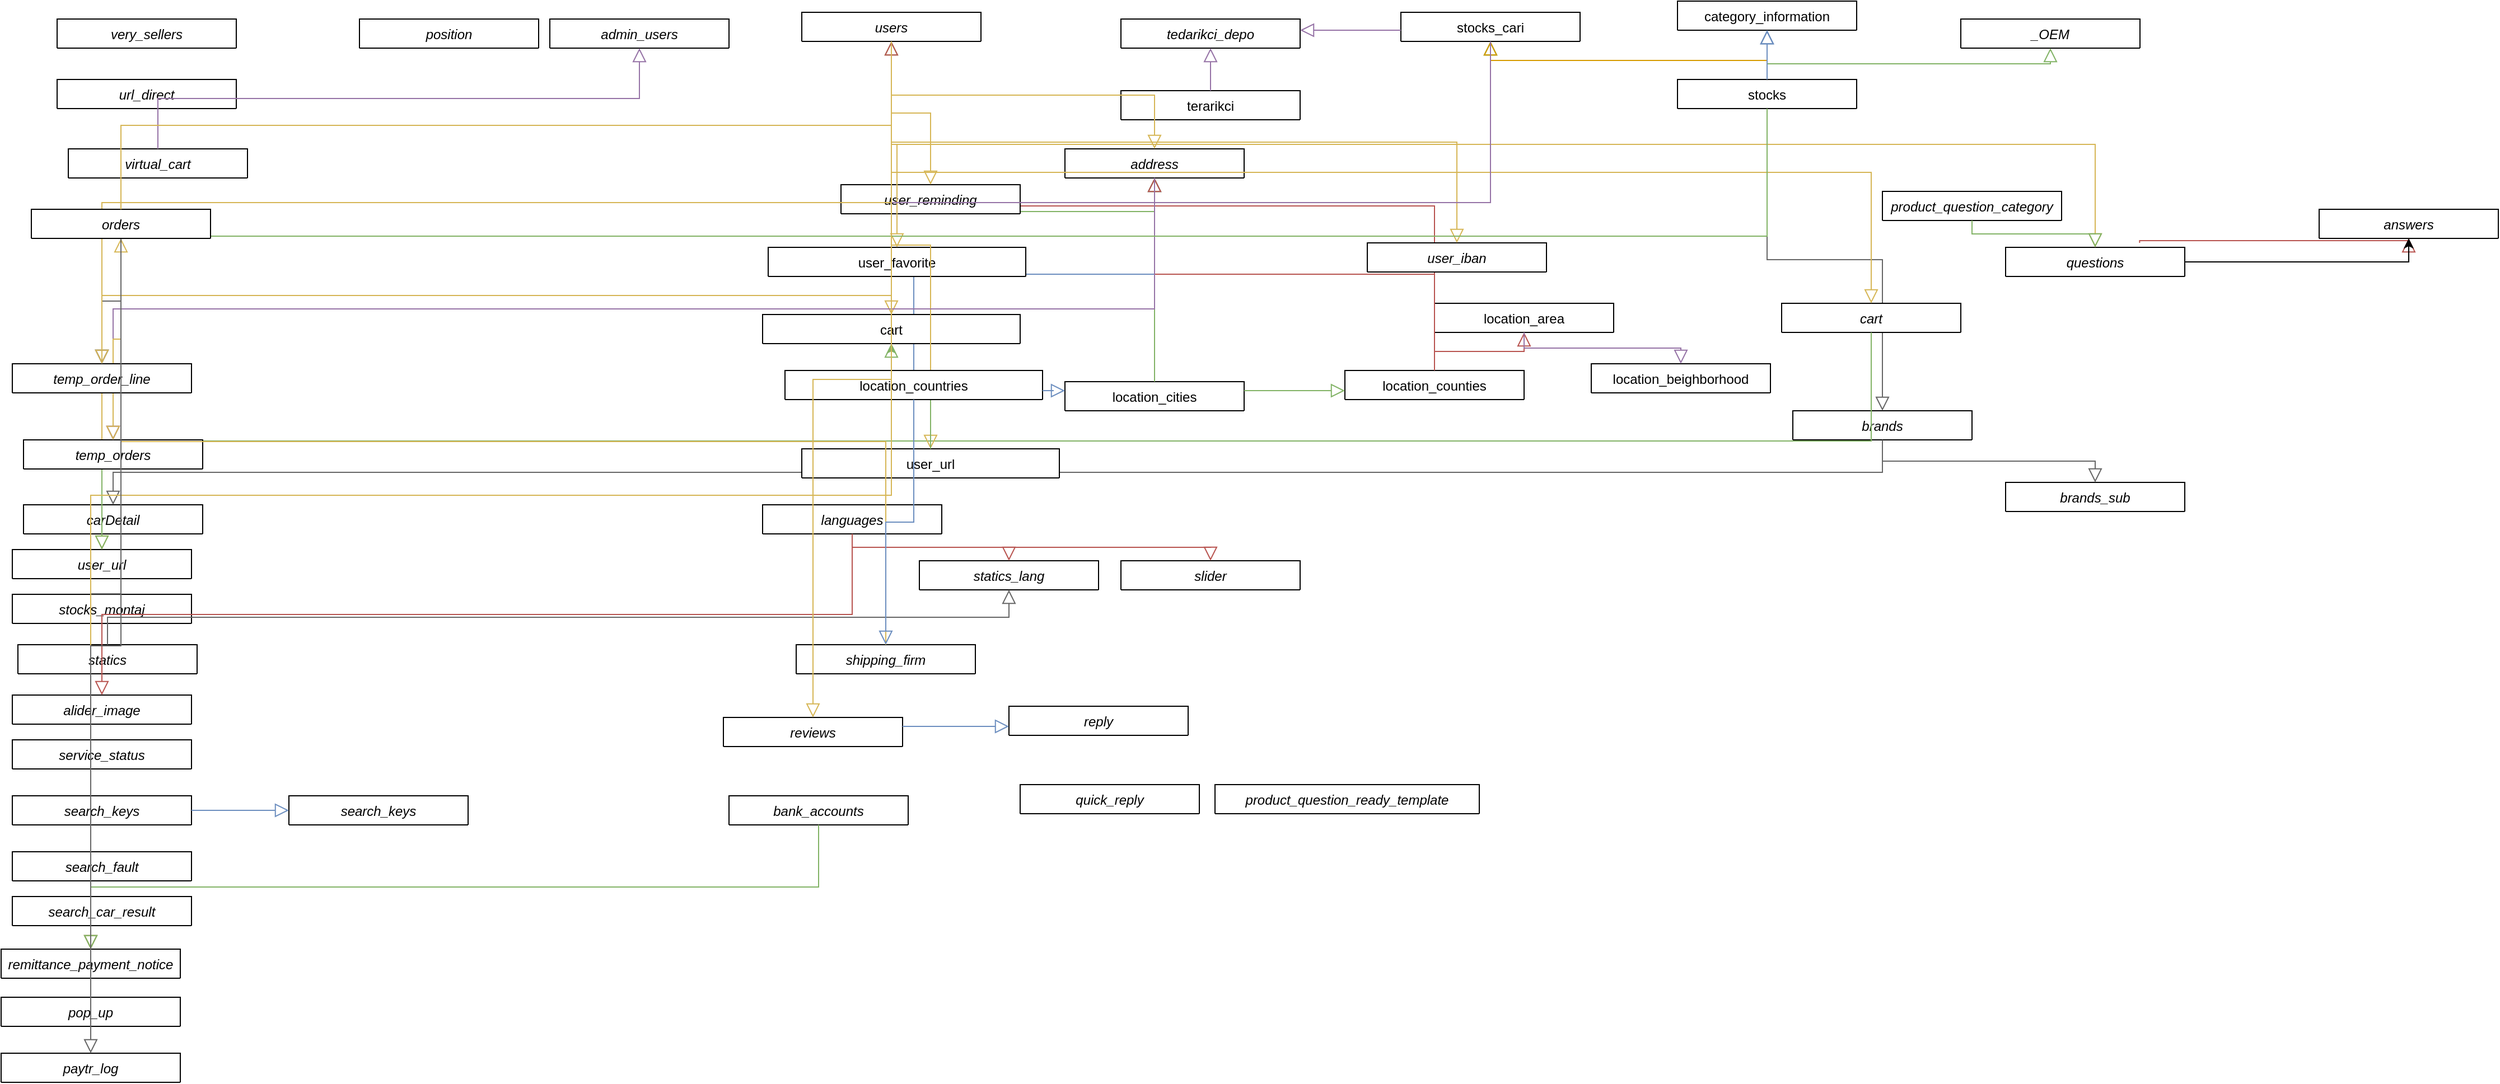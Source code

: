 <mxfile version="18.0.6" type="github">
  <diagram id="C5RBs43oDa-KdzZeNtuy" name="Page-1">
    <mxGraphModel dx="2120" dy="702" grid="1" gridSize="10" guides="1" tooltips="1" connect="1" arrows="1" fold="1" page="1" pageScale="1" pageWidth="827" pageHeight="1169" math="0" shadow="0">
      <root>
        <mxCell id="WIyWlLk6GJQsqaUBKTNV-0" />
        <mxCell id="WIyWlLk6GJQsqaUBKTNV-1" parent="WIyWlLk6GJQsqaUBKTNV-0" />
        <object label="_OEM" id="zkfFHV4jXpPFQw0GAbJ--0">
          <mxCell style="swimlane;fontStyle=2;align=center;verticalAlign=top;childLayout=stackLayout;horizontal=1;startSize=26;horizontalStack=0;resizeParent=1;resizeLast=0;collapsible=1;marginBottom=0;rounded=0;shadow=0;strokeWidth=1;" parent="WIyWlLk6GJQsqaUBKTNV-1" vertex="1" collapsed="1">
            <mxGeometry x="1080" y="26" width="160" height="26" as="geometry">
              <mxRectangle x="1080" y="26" width="230" height="156" as="alternateBounds" />
            </mxGeometry>
          </mxCell>
        </object>
        <mxCell id="zkfFHV4jXpPFQw0GAbJ--1" value="id" style="text;align=left;verticalAlign=top;spacingLeft=4;spacingRight=4;overflow=hidden;rotatable=0;points=[[0,0.5],[1,0.5]];portConstraint=eastwest;" parent="zkfFHV4jXpPFQw0GAbJ--0" vertex="1">
          <mxGeometry y="26" width="230" height="26" as="geometry" />
        </mxCell>
        <mxCell id="zkfFHV4jXpPFQw0GAbJ--2" value="STOK_KODU" style="text;align=left;verticalAlign=top;spacingLeft=4;spacingRight=4;overflow=hidden;rotatable=0;points=[[0,0.5],[1,0.5]];portConstraint=eastwest;rounded=0;shadow=0;html=0;fillColor=#d5e8d4;strokeColor=#82b366;" parent="zkfFHV4jXpPFQw0GAbJ--0" vertex="1">
          <mxGeometry y="52" width="230" height="26" as="geometry" />
        </mxCell>
        <mxCell id="zkfFHV4jXpPFQw0GAbJ--3" value="OEM" style="text;align=left;verticalAlign=top;spacingLeft=4;spacingRight=4;overflow=hidden;rotatable=0;points=[[0,0.5],[1,0.5]];portConstraint=eastwest;rounded=0;shadow=0;html=0;" parent="zkfFHV4jXpPFQw0GAbJ--0" vertex="1">
          <mxGeometry y="78" width="230" height="26" as="geometry" />
        </mxCell>
        <mxCell id="Bi8dfM3OpZVUWEsqzs8T-7" value="added_time" style="text;align=left;verticalAlign=top;spacingLeft=4;spacingRight=4;overflow=hidden;rotatable=0;points=[[0,0.5],[1,0.5]];portConstraint=eastwest;rounded=0;shadow=0;html=0;" parent="zkfFHV4jXpPFQw0GAbJ--0" vertex="1">
          <mxGeometry y="104" width="230" height="26" as="geometry" />
        </mxCell>
        <mxCell id="zkfFHV4jXpPFQw0GAbJ--6" value="terarikci" style="swimlane;fontStyle=0;align=center;verticalAlign=top;childLayout=stackLayout;horizontal=1;startSize=26;horizontalStack=0;resizeParent=1;resizeLast=0;collapsible=1;marginBottom=0;rounded=0;shadow=0;strokeWidth=1;" parent="WIyWlLk6GJQsqaUBKTNV-1" vertex="1" collapsed="1">
          <mxGeometry x="330" y="90" width="160" height="26" as="geometry">
            <mxRectangle x="330" y="190" width="160" height="156" as="alternateBounds" />
          </mxGeometry>
        </mxCell>
        <mxCell id="zkfFHV4jXpPFQw0GAbJ--7" value="id" style="text;align=left;verticalAlign=top;spacingLeft=4;spacingRight=4;overflow=hidden;rotatable=0;points=[[0,0.5],[1,0.5]];portConstraint=eastwest;" parent="zkfFHV4jXpPFQw0GAbJ--6" vertex="1">
          <mxGeometry y="26" width="160" height="26" as="geometry" />
        </mxCell>
        <mxCell id="zkfFHV4jXpPFQw0GAbJ--8" value="cari_kod" style="text;align=left;verticalAlign=top;spacingLeft=4;spacingRight=4;overflow=hidden;rotatable=0;points=[[0,0.5],[1,0.5]];portConstraint=eastwest;rounded=0;shadow=0;html=0;fillColor=#e1d5e7;strokeColor=#9673a6;" parent="zkfFHV4jXpPFQw0GAbJ--6" vertex="1">
          <mxGeometry y="52" width="160" height="26" as="geometry" />
        </mxCell>
        <mxCell id="Bi8dfM3OpZVUWEsqzs8T-24" value="oran" style="text;align=left;verticalAlign=top;spacingLeft=4;spacingRight=4;overflow=hidden;rotatable=0;points=[[0,0.5],[1,0.5]];portConstraint=eastwest;rounded=0;shadow=0;html=0;" parent="zkfFHV4jXpPFQw0GAbJ--6" vertex="1">
          <mxGeometry y="78" width="160" height="26" as="geometry" />
        </mxCell>
        <mxCell id="Bi8dfM3OpZVUWEsqzs8T-25" value="added_time" style="text;align=left;verticalAlign=top;spacingLeft=4;spacingRight=4;overflow=hidden;rotatable=0;points=[[0,0.5],[1,0.5]];portConstraint=eastwest;rounded=0;shadow=0;html=0;" parent="zkfFHV4jXpPFQw0GAbJ--6" vertex="1">
          <mxGeometry y="104" width="160" height="26" as="geometry" />
        </mxCell>
        <mxCell id="Bi8dfM3OpZVUWEsqzs8T-26" value="name" style="text;align=left;verticalAlign=top;spacingLeft=4;spacingRight=4;overflow=hidden;rotatable=0;points=[[0,0.5],[1,0.5]];portConstraint=eastwest;rounded=0;shadow=0;html=0;" parent="zkfFHV4jXpPFQw0GAbJ--6" vertex="1">
          <mxGeometry y="130" width="160" height="26" as="geometry" />
        </mxCell>
        <mxCell id="zkfFHV4jXpPFQw0GAbJ--17" value="stocks" style="swimlane;fontStyle=0;align=center;verticalAlign=top;childLayout=stackLayout;horizontal=1;startSize=26;horizontalStack=0;resizeParent=1;resizeLast=0;collapsible=1;marginBottom=0;rounded=0;shadow=0;strokeWidth=1;swimlaneLine=1;direction=east;" parent="WIyWlLk6GJQsqaUBKTNV-1" vertex="1" collapsed="1">
          <mxGeometry x="827" y="80" width="160" height="26" as="geometry">
            <mxRectangle x="820" y="36" width="160" height="400" as="alternateBounds" />
          </mxGeometry>
        </mxCell>
        <mxCell id="zkfFHV4jXpPFQw0GAbJ--20" value="id" style="text;align=left;verticalAlign=top;spacingLeft=4;spacingRight=4;overflow=hidden;rotatable=0;points=[[0,0.5],[1,0.5]];portConstraint=eastwest;rounded=0;shadow=0;html=0;" parent="zkfFHV4jXpPFQw0GAbJ--17" vertex="1">
          <mxGeometry y="26" width="160" height="26" as="geometry" />
        </mxCell>
        <mxCell id="zkfFHV4jXpPFQw0GAbJ--19" value="stok_kodu" style="text;align=left;verticalAlign=top;spacingLeft=4;spacingRight=4;overflow=hidden;rotatable=0;points=[[0,0.5],[1,0.5]];portConstraint=eastwest;rounded=0;shadow=0;html=0;fillColor=#d5e8d4;strokeColor=#82b366;" parent="zkfFHV4jXpPFQw0GAbJ--17" vertex="1">
          <mxGeometry y="52" width="160" height="26" as="geometry" />
        </mxCell>
        <mxCell id="zkfFHV4jXpPFQw0GAbJ--18" value="stok_adi" style="text;align=left;verticalAlign=top;spacingLeft=4;spacingRight=4;overflow=hidden;rotatable=0;points=[[0,0.5],[1,0.5]];portConstraint=eastwest;fillColor=#ffe6cc;strokeColor=#d79b00;" parent="zkfFHV4jXpPFQw0GAbJ--17" vertex="1">
          <mxGeometry y="78" width="160" height="30" as="geometry" />
        </mxCell>
        <mxCell id="zkfFHV4jXpPFQw0GAbJ--21" value="kdv" style="text;align=left;verticalAlign=top;spacingLeft=4;spacingRight=4;overflow=hidden;rotatable=0;points=[[0,0.5],[1,0.5]];portConstraint=eastwest;rounded=0;shadow=0;html=0;" parent="zkfFHV4jXpPFQw0GAbJ--17" vertex="1">
          <mxGeometry y="108" width="160" height="26" as="geometry" />
        </mxCell>
        <mxCell id="zkfFHV4jXpPFQw0GAbJ--22" value="barkod" style="text;align=left;verticalAlign=top;spacingLeft=4;spacingRight=4;overflow=hidden;rotatable=0;points=[[0,0.5],[1,0.5]];portConstraint=eastwest;rounded=0;shadow=0;html=0;" parent="zkfFHV4jXpPFQw0GAbJ--17" vertex="1">
          <mxGeometry y="134" width="160" height="26" as="geometry" />
        </mxCell>
        <mxCell id="zkfFHV4jXpPFQw0GAbJ--24" value="maka" style="text;align=left;verticalAlign=top;spacingLeft=4;spacingRight=4;overflow=hidden;rotatable=0;points=[[0,0.5],[1,0.5]];portConstraint=eastwest;fillColor=#f5f5f5;fontColor=#333333;strokeColor=#666666;" parent="zkfFHV4jXpPFQw0GAbJ--17" vertex="1">
          <mxGeometry y="160" width="160" height="26" as="geometry" />
        </mxCell>
        <mxCell id="zkfFHV4jXpPFQw0GAbJ--25" value="ana_kategori" style="text;align=left;verticalAlign=top;spacingLeft=4;spacingRight=4;overflow=hidden;rotatable=0;points=[[0,0.5],[1,0.5]];portConstraint=eastwest;fillColor=#dae8fc;strokeColor=#6c8ebf;" parent="zkfFHV4jXpPFQw0GAbJ--17" vertex="1">
          <mxGeometry y="186" width="160" height="26" as="geometry" />
        </mxCell>
        <mxCell id="Bi8dfM3OpZVUWEsqzs8T-8" value="ust_kategori" style="text;align=left;verticalAlign=top;spacingLeft=4;spacingRight=4;overflow=hidden;rotatable=0;points=[[0,0.5],[1,0.5]];portConstraint=eastwest;fillColor=#dae8fc;strokeColor=#6c8ebf;" parent="zkfFHV4jXpPFQw0GAbJ--17" vertex="1">
          <mxGeometry y="212" width="160" height="26" as="geometry" />
        </mxCell>
        <mxCell id="Bi8dfM3OpZVUWEsqzs8T-18" value="alt_kategori" style="text;align=left;verticalAlign=top;spacingLeft=4;spacingRight=4;overflow=hidden;rotatable=0;points=[[0,0.5],[1,0.5]];portConstraint=eastwest;fillColor=#dae8fc;strokeColor=#6c8ebf;" parent="zkfFHV4jXpPFQw0GAbJ--17" vertex="1">
          <mxGeometry y="238" width="160" height="26" as="geometry" />
        </mxCell>
        <mxCell id="Bi8dfM3OpZVUWEsqzs8T-19" value="url&#xa;" style="text;align=left;verticalAlign=top;spacingLeft=4;spacingRight=4;overflow=hidden;rotatable=0;points=[[0,0.5],[1,0.5]];portConstraint=eastwest;" parent="zkfFHV4jXpPFQw0GAbJ--17" vertex="1">
          <mxGeometry y="264" width="160" height="26" as="geometry" />
        </mxCell>
        <mxCell id="Bi8dfM3OpZVUWEsqzs8T-20" value="article_id" style="text;align=left;verticalAlign=top;spacingLeft=4;spacingRight=4;overflow=hidden;rotatable=0;points=[[0,0.5],[1,0.5]];portConstraint=eastwest;" parent="zkfFHV4jXpPFQw0GAbJ--17" vertex="1">
          <mxGeometry y="290" width="160" height="26" as="geometry" />
        </mxCell>
        <mxCell id="Bi8dfM3OpZVUWEsqzs8T-21" value="added_time" style="text;align=left;verticalAlign=top;spacingLeft=4;spacingRight=4;overflow=hidden;rotatable=0;points=[[0,0.5],[1,0.5]];portConstraint=eastwest;" parent="zkfFHV4jXpPFQw0GAbJ--17" vertex="1">
          <mxGeometry y="316" width="160" height="26" as="geometry" />
        </mxCell>
        <mxCell id="Bi8dfM3OpZVUWEsqzs8T-22" value="test(0,1)" style="text;align=left;verticalAlign=top;spacingLeft=4;spacingRight=4;overflow=hidden;rotatable=0;points=[[0,0.5],[1,0.5]];portConstraint=eastwest;" parent="zkfFHV4jXpPFQw0GAbJ--17" vertex="1">
          <mxGeometry y="342" width="160" height="26" as="geometry" />
        </mxCell>
        <mxCell id="Bi8dfM3OpZVUWEsqzs8T-0" value="tedarikci_depo" style="swimlane;fontStyle=2;align=center;verticalAlign=top;childLayout=stackLayout;horizontal=1;startSize=30;horizontalStack=0;resizeParent=1;resizeLast=0;collapsible=1;marginBottom=0;rounded=0;shadow=0;strokeWidth=1;" parent="WIyWlLk6GJQsqaUBKTNV-1" vertex="1" collapsed="1">
          <mxGeometry x="330" y="26" width="160" height="26" as="geometry">
            <mxRectangle x="330" y="26" width="160" height="134" as="alternateBounds" />
          </mxGeometry>
        </mxCell>
        <mxCell id="Bi8dfM3OpZVUWEsqzs8T-1" value="id" style="text;align=left;verticalAlign=top;spacingLeft=4;spacingRight=4;overflow=hidden;rotatable=0;points=[[0,0.5],[1,0.5]];portConstraint=eastwest;" parent="Bi8dfM3OpZVUWEsqzs8T-0" vertex="1">
          <mxGeometry y="30" width="160" height="26" as="geometry" />
        </mxCell>
        <mxCell id="Bi8dfM3OpZVUWEsqzs8T-29" value="cari_kod" style="text;align=left;verticalAlign=top;spacingLeft=4;spacingRight=4;overflow=hidden;rotatable=0;points=[[0,0.5],[1,0.5]];portConstraint=eastwest;rounded=0;shadow=0;html=0;fillColor=#e1d5e7;strokeColor=#9673a6;" parent="Bi8dfM3OpZVUWEsqzs8T-0" vertex="1">
          <mxGeometry y="56" width="160" height="26" as="geometry" />
        </mxCell>
        <mxCell id="Bi8dfM3OpZVUWEsqzs8T-3" value="depo_name" style="text;align=left;verticalAlign=top;spacingLeft=4;spacingRight=4;overflow=hidden;rotatable=0;points=[[0,0.5],[1,0.5]];portConstraint=eastwest;rounded=0;shadow=0;html=0;" parent="Bi8dfM3OpZVUWEsqzs8T-0" vertex="1">
          <mxGeometry y="82" width="160" height="26" as="geometry" />
        </mxCell>
        <mxCell id="Bi8dfM3OpZVUWEsqzs8T-27" value="tedarik_gun" style="text;align=left;verticalAlign=top;spacingLeft=4;spacingRight=4;overflow=hidden;rotatable=0;points=[[0,0.5],[1,0.5]];portConstraint=eastwest;rounded=0;shadow=0;html=0;" parent="Bi8dfM3OpZVUWEsqzs8T-0" vertex="1">
          <mxGeometry y="108" width="160" height="26" as="geometry" />
        </mxCell>
        <mxCell id="Bi8dfM3OpZVUWEsqzs8T-37" value="" style="endArrow=block;endSize=10;endFill=0;shadow=0;strokeWidth=1;rounded=0;edgeStyle=elbowEdgeStyle;elbow=vertical;fillColor=#d5e8d4;strokeColor=#82b366;" parent="WIyWlLk6GJQsqaUBKTNV-1" source="zkfFHV4jXpPFQw0GAbJ--19" target="zkfFHV4jXpPFQw0GAbJ--2" edge="1">
          <mxGeometry width="160" relative="1" as="geometry">
            <mxPoint x="530" y="120" as="sourcePoint" />
            <mxPoint x="390" y="120" as="targetPoint" />
          </mxGeometry>
        </mxCell>
        <mxCell id="Bi8dfM3OpZVUWEsqzs8T-38" value="stocks_cari" style="swimlane;fontStyle=0;align=center;verticalAlign=top;childLayout=stackLayout;horizontal=1;startSize=26;horizontalStack=0;resizeParent=1;resizeLast=0;collapsible=1;marginBottom=0;rounded=0;shadow=0;strokeWidth=1;" parent="WIyWlLk6GJQsqaUBKTNV-1" vertex="1" collapsed="1">
          <mxGeometry x="580" y="20" width="160" height="26" as="geometry">
            <mxRectangle x="580" y="20" width="160" height="416" as="alternateBounds" />
          </mxGeometry>
        </mxCell>
        <mxCell id="Bi8dfM3OpZVUWEsqzs8T-39" value="id" style="text;align=left;verticalAlign=top;spacingLeft=4;spacingRight=4;overflow=hidden;rotatable=0;points=[[0,0.5],[1,0.5]];portConstraint=eastwest;rounded=0;shadow=0;html=0;" parent="Bi8dfM3OpZVUWEsqzs8T-38" vertex="1">
          <mxGeometry y="26" width="160" height="26" as="geometry" />
        </mxCell>
        <mxCell id="Bi8dfM3OpZVUWEsqzs8T-40" value="stok_kodu" style="text;align=left;verticalAlign=top;spacingLeft=4;spacingRight=4;overflow=hidden;rotatable=0;points=[[0,0.5],[1,0.5]];portConstraint=eastwest;rounded=0;shadow=0;html=0;fillColor=#d5e8d4;strokeColor=#82b366;" parent="Bi8dfM3OpZVUWEsqzs8T-38" vertex="1">
          <mxGeometry y="52" width="160" height="26" as="geometry" />
        </mxCell>
        <mxCell id="Bi8dfM3OpZVUWEsqzs8T-41" value="cari_kod" style="text;align=left;verticalAlign=top;spacingLeft=4;spacingRight=4;overflow=hidden;rotatable=0;points=[[0,0.5],[1,0.5]];portConstraint=eastwest;fillColor=#e1d5e7;strokeColor=#9673a6;" parent="Bi8dfM3OpZVUWEsqzs8T-38" vertex="1">
          <mxGeometry y="78" width="160" height="26" as="geometry" />
        </mxCell>
        <mxCell id="Bi8dfM3OpZVUWEsqzs8T-42" value="cari_stok_kod" style="text;align=left;verticalAlign=top;spacingLeft=4;spacingRight=4;overflow=hidden;rotatable=0;points=[[0,0.5],[1,0.5]];portConstraint=eastwest;rounded=0;shadow=0;html=0;fillColor=#d5e8d4;strokeColor=#82b366;" parent="Bi8dfM3OpZVUWEsqzs8T-38" vertex="1">
          <mxGeometry y="104" width="160" height="26" as="geometry" />
        </mxCell>
        <mxCell id="Bi8dfM3OpZVUWEsqzs8T-43" value="cari_stok_isim" style="text;align=left;verticalAlign=top;spacingLeft=4;spacingRight=4;overflow=hidden;rotatable=0;points=[[0,0.5],[1,0.5]];portConstraint=eastwest;rounded=0;shadow=0;html=0;fillColor=#ffe6cc;strokeColor=#d79b00;" parent="Bi8dfM3OpZVUWEsqzs8T-38" vertex="1">
          <mxGeometry y="130" width="160" height="26" as="geometry" />
        </mxCell>
        <mxCell id="Bi8dfM3OpZVUWEsqzs8T-44" value="miktar" style="text;align=left;verticalAlign=top;spacingLeft=4;spacingRight=4;overflow=hidden;rotatable=0;points=[[0,0.5],[1,0.5]];portConstraint=eastwest;" parent="Bi8dfM3OpZVUWEsqzs8T-38" vertex="1">
          <mxGeometry y="156" width="160" height="26" as="geometry" />
        </mxCell>
        <mxCell id="Bi8dfM3OpZVUWEsqzs8T-45" value="carpan" style="text;align=left;verticalAlign=top;spacingLeft=4;spacingRight=4;overflow=hidden;rotatable=0;points=[[0,0.5],[1,0.5]];portConstraint=eastwest;" parent="Bi8dfM3OpZVUWEsqzs8T-38" vertex="1">
          <mxGeometry y="182" width="160" height="26" as="geometry" />
        </mxCell>
        <mxCell id="Bi8dfM3OpZVUWEsqzs8T-46" value="stok" style="text;align=left;verticalAlign=top;spacingLeft=4;spacingRight=4;overflow=hidden;rotatable=0;points=[[0,0.5],[1,0.5]];portConstraint=eastwest;" parent="Bi8dfM3OpZVUWEsqzs8T-38" vertex="1">
          <mxGeometry y="208" width="160" height="26" as="geometry" />
        </mxCell>
        <mxCell id="Bi8dfM3OpZVUWEsqzs8T-47" value="depo" style="text;align=left;verticalAlign=top;spacingLeft=4;spacingRight=4;overflow=hidden;rotatable=0;points=[[0,0.5],[1,0.5]];portConstraint=eastwest;" parent="Bi8dfM3OpZVUWEsqzs8T-38" vertex="1">
          <mxGeometry y="234" width="160" height="26" as="geometry" />
        </mxCell>
        <mxCell id="Bi8dfM3OpZVUWEsqzs8T-48" value="kur" style="text;align=left;verticalAlign=top;spacingLeft=4;spacingRight=4;overflow=hidden;rotatable=0;points=[[0,0.5],[1,0.5]];portConstraint=eastwest;" parent="Bi8dfM3OpZVUWEsqzs8T-38" vertex="1">
          <mxGeometry y="260" width="160" height="26" as="geometry" />
        </mxCell>
        <mxCell id="Bi8dfM3OpZVUWEsqzs8T-49" value="added_time" style="text;align=left;verticalAlign=top;spacingLeft=4;spacingRight=4;overflow=hidden;rotatable=0;points=[[0,0.5],[1,0.5]];portConstraint=eastwest;" parent="Bi8dfM3OpZVUWEsqzs8T-38" vertex="1">
          <mxGeometry y="286" width="160" height="26" as="geometry" />
        </mxCell>
        <mxCell id="Bi8dfM3OpZVUWEsqzs8T-50" value="update_time" style="text;align=left;verticalAlign=top;spacingLeft=4;spacingRight=4;overflow=hidden;rotatable=0;points=[[0,0.5],[1,0.5]];portConstraint=eastwest;" parent="Bi8dfM3OpZVUWEsqzs8T-38" vertex="1">
          <mxGeometry y="312" width="160" height="26" as="geometry" />
        </mxCell>
        <mxCell id="Bi8dfM3OpZVUWEsqzs8T-51" value="bakiye" style="text;align=left;verticalAlign=top;spacingLeft=4;spacingRight=4;overflow=hidden;rotatable=0;points=[[0,0.5],[1,0.5]];portConstraint=eastwest;" parent="Bi8dfM3OpZVUWEsqzs8T-38" vertex="1">
          <mxGeometry y="338" width="160" height="26" as="geometry" />
        </mxCell>
        <mxCell id="Bi8dfM3OpZVUWEsqzs8T-54" value="giris" style="text;align=left;verticalAlign=top;spacingLeft=4;spacingRight=4;overflow=hidden;rotatable=0;points=[[0,0.5],[1,0.5]];portConstraint=eastwest;" parent="Bi8dfM3OpZVUWEsqzs8T-38" vertex="1">
          <mxGeometry y="364" width="160" height="26" as="geometry" />
        </mxCell>
        <mxCell id="Bi8dfM3OpZVUWEsqzs8T-55" value="cikis" style="text;align=left;verticalAlign=top;spacingLeft=4;spacingRight=4;overflow=hidden;rotatable=0;points=[[0,0.5],[1,0.5]];portConstraint=eastwest;" parent="Bi8dfM3OpZVUWEsqzs8T-38" vertex="1">
          <mxGeometry y="390" width="160" height="26" as="geometry" />
        </mxCell>
        <mxCell id="Bi8dfM3OpZVUWEsqzs8T-52" value="" style="endArrow=block;endSize=10;endFill=0;shadow=0;strokeWidth=1;rounded=0;edgeStyle=elbowEdgeStyle;elbow=vertical;fillColor=#e1d5e7;strokeColor=#9673a6;" parent="WIyWlLk6GJQsqaUBKTNV-1" source="Bi8dfM3OpZVUWEsqzs8T-41" target="Bi8dfM3OpZVUWEsqzs8T-29" edge="1">
          <mxGeometry width="160" relative="1" as="geometry">
            <mxPoint x="260" y="270" as="sourcePoint" />
            <mxPoint x="340" y="115" as="targetPoint" />
          </mxGeometry>
        </mxCell>
        <mxCell id="Bi8dfM3OpZVUWEsqzs8T-53" value="" style="endArrow=block;endSize=10;endFill=0;shadow=0;strokeWidth=1;rounded=0;edgeStyle=elbowEdgeStyle;elbow=vertical;fillColor=#d5e8d4;strokeColor=#82b366;" parent="WIyWlLk6GJQsqaUBKTNV-1" source="zkfFHV4jXpPFQw0GAbJ--19" target="Bi8dfM3OpZVUWEsqzs8T-40" edge="1">
          <mxGeometry width="160" relative="1" as="geometry">
            <mxPoint x="620" y="115" as="sourcePoint" />
            <mxPoint x="340" y="115" as="targetPoint" />
          </mxGeometry>
        </mxCell>
        <mxCell id="Bi8dfM3OpZVUWEsqzs8T-56" value="" style="endArrow=block;endSize=10;endFill=0;shadow=0;strokeWidth=1;rounded=0;edgeStyle=elbowEdgeStyle;elbow=vertical;fillColor=#d5e8d4;strokeColor=#82b366;" parent="WIyWlLk6GJQsqaUBKTNV-1" source="zkfFHV4jXpPFQw0GAbJ--19" target="Bi8dfM3OpZVUWEsqzs8T-42" edge="1">
          <mxGeometry width="160" relative="1" as="geometry">
            <mxPoint x="623.04" y="128.988" as="sourcePoint" />
            <mxPoint x="310" y="413.008" as="targetPoint" />
          </mxGeometry>
        </mxCell>
        <mxCell id="Bi8dfM3OpZVUWEsqzs8T-57" value="" style="endArrow=block;endSize=10;endFill=0;shadow=0;strokeWidth=1;rounded=0;edgeStyle=elbowEdgeStyle;elbow=vertical;fillColor=#ffe6cc;strokeColor=#d79b00;" parent="WIyWlLk6GJQsqaUBKTNV-1" source="zkfFHV4jXpPFQw0GAbJ--18" target="Bi8dfM3OpZVUWEsqzs8T-43" edge="1">
          <mxGeometry width="160" relative="1" as="geometry">
            <mxPoint x="779.04" y="108.994" as="sourcePoint" />
            <mxPoint x="440" y="448.992" as="targetPoint" />
          </mxGeometry>
        </mxCell>
        <mxCell id="Bi8dfM3OpZVUWEsqzs8T-75" value="category_information" style="swimlane;fontStyle=0;align=center;verticalAlign=top;childLayout=stackLayout;horizontal=1;startSize=26;horizontalStack=0;resizeParent=1;resizeLast=0;collapsible=1;marginBottom=0;rounded=0;shadow=0;strokeWidth=1;" parent="WIyWlLk6GJQsqaUBKTNV-1" vertex="1" collapsed="1">
          <mxGeometry x="827" y="10" width="160" height="26" as="geometry">
            <mxRectangle x="770" y="182" width="160" height="390" as="alternateBounds" />
          </mxGeometry>
        </mxCell>
        <mxCell id="Bi8dfM3OpZVUWEsqzs8T-76" value="id" style="text;align=left;verticalAlign=top;spacingLeft=4;spacingRight=4;overflow=hidden;rotatable=0;points=[[0,0.5],[1,0.5]];portConstraint=eastwest;rounded=0;shadow=0;html=0;" parent="Bi8dfM3OpZVUWEsqzs8T-75" vertex="1">
          <mxGeometry y="26" width="160" height="26" as="geometry" />
        </mxCell>
        <mxCell id="Bi8dfM3OpZVUWEsqzs8T-77" value="category_id" style="text;align=left;verticalAlign=top;spacingLeft=4;spacingRight=4;overflow=hidden;rotatable=0;points=[[0,0.5],[1,0.5]];portConstraint=eastwest;rounded=0;shadow=0;html=0;fillColor=#dae8fc;strokeColor=#6c8ebf;" parent="Bi8dfM3OpZVUWEsqzs8T-75" vertex="1">
          <mxGeometry y="52" width="160" height="26" as="geometry" />
        </mxCell>
        <mxCell id="Bi8dfM3OpZVUWEsqzs8T-78" value="name" style="text;align=left;verticalAlign=top;spacingLeft=4;spacingRight=4;overflow=hidden;rotatable=0;points=[[0,0.5],[1,0.5]];portConstraint=eastwest;" parent="Bi8dfM3OpZVUWEsqzs8T-75" vertex="1">
          <mxGeometry y="78" width="160" height="26" as="geometry" />
        </mxCell>
        <mxCell id="Bi8dfM3OpZVUWEsqzs8T-82" value="image" style="text;align=left;verticalAlign=top;spacingLeft=4;spacingRight=4;overflow=hidden;rotatable=0;points=[[0,0.5],[1,0.5]];portConstraint=eastwest;" parent="Bi8dfM3OpZVUWEsqzs8T-75" vertex="1">
          <mxGeometry y="104" width="160" height="26" as="geometry" />
        </mxCell>
        <mxCell id="Bi8dfM3OpZVUWEsqzs8T-79" value="dvn" style="text;align=left;verticalAlign=top;spacingLeft=4;spacingRight=4;overflow=hidden;rotatable=0;points=[[0,0.5],[1,0.5]];portConstraint=eastwest;rounded=0;shadow=0;html=0;" parent="Bi8dfM3OpZVUWEsqzs8T-75" vertex="1">
          <mxGeometry y="130" width="160" height="26" as="geometry" />
        </mxCell>
        <mxCell id="Bi8dfM3OpZVUWEsqzs8T-80" value="administrator_id" style="text;align=left;verticalAlign=top;spacingLeft=4;spacingRight=4;overflow=hidden;rotatable=0;points=[[0,0.5],[1,0.5]];portConstraint=eastwest;rounded=0;shadow=0;html=0;" parent="Bi8dfM3OpZVUWEsqzs8T-75" vertex="1">
          <mxGeometry y="156" width="160" height="26" as="geometry" />
        </mxCell>
        <mxCell id="Bi8dfM3OpZVUWEsqzs8T-81" value="slug" style="text;align=left;verticalAlign=top;spacingLeft=4;spacingRight=4;overflow=hidden;rotatable=0;points=[[0,0.5],[1,0.5]];portConstraint=eastwest;" parent="Bi8dfM3OpZVUWEsqzs8T-75" vertex="1">
          <mxGeometry y="182" width="160" height="26" as="geometry" />
        </mxCell>
        <mxCell id="Bi8dfM3OpZVUWEsqzs8T-83" value="added_time" style="text;align=left;verticalAlign=top;spacingLeft=4;spacingRight=4;overflow=hidden;rotatable=0;points=[[0,0.5],[1,0.5]];portConstraint=eastwest;" parent="Bi8dfM3OpZVUWEsqzs8T-75" vertex="1">
          <mxGeometry y="208" width="160" height="26" as="geometry" />
        </mxCell>
        <mxCell id="Bi8dfM3OpZVUWEsqzs8T-84" value="desc" style="text;align=left;verticalAlign=top;spacingLeft=4;spacingRight=4;overflow=hidden;rotatable=0;points=[[0,0.5],[1,0.5]];portConstraint=eastwest;" parent="Bi8dfM3OpZVUWEsqzs8T-75" vertex="1">
          <mxGeometry y="234" width="160" height="26" as="geometry" />
        </mxCell>
        <mxCell id="Bi8dfM3OpZVUWEsqzs8T-85" value="sort" style="text;align=left;verticalAlign=top;spacingLeft=4;spacingRight=4;overflow=hidden;rotatable=0;points=[[0,0.5],[1,0.5]];portConstraint=eastwest;" parent="Bi8dfM3OpZVUWEsqzs8T-75" vertex="1">
          <mxGeometry y="260" width="160" height="26" as="geometry" />
        </mxCell>
        <mxCell id="Bi8dfM3OpZVUWEsqzs8T-86" value="title" style="text;align=left;verticalAlign=top;spacingLeft=4;spacingRight=4;overflow=hidden;rotatable=0;points=[[0,0.5],[1,0.5]];portConstraint=eastwest;" parent="Bi8dfM3OpZVUWEsqzs8T-75" vertex="1">
          <mxGeometry y="286" width="160" height="26" as="geometry" />
        </mxCell>
        <mxCell id="Bi8dfM3OpZVUWEsqzs8T-87" value="type" style="text;align=left;verticalAlign=top;spacingLeft=4;spacingRight=4;overflow=hidden;rotatable=0;points=[[0,0.5],[1,0.5]];portConstraint=eastwest;" parent="Bi8dfM3OpZVUWEsqzs8T-75" vertex="1">
          <mxGeometry y="312" width="160" height="26" as="geometry" />
        </mxCell>
        <mxCell id="Bi8dfM3OpZVUWEsqzs8T-88" value="count" style="text;align=left;verticalAlign=top;spacingLeft=4;spacingRight=4;overflow=hidden;rotatable=0;points=[[0,0.5],[1,0.5]];portConstraint=eastwest;" parent="Bi8dfM3OpZVUWEsqzs8T-75" vertex="1">
          <mxGeometry y="338" width="160" height="26" as="geometry" />
        </mxCell>
        <mxCell id="Bi8dfM3OpZVUWEsqzs8T-89" value="gain_discount" style="text;align=left;verticalAlign=top;spacingLeft=4;spacingRight=4;overflow=hidden;rotatable=0;points=[[0,0.5],[1,0.5]];portConstraint=eastwest;" parent="Bi8dfM3OpZVUWEsqzs8T-75" vertex="1">
          <mxGeometry y="364" width="160" height="26" as="geometry" />
        </mxCell>
        <mxCell id="Bi8dfM3OpZVUWEsqzs8T-91" value="" style="endArrow=block;endSize=10;endFill=0;shadow=0;strokeWidth=1;rounded=0;edgeStyle=elbowEdgeStyle;elbow=vertical;fillColor=#dae8fc;strokeColor=#6c8ebf;" parent="WIyWlLk6GJQsqaUBKTNV-1" source="Bi8dfM3OpZVUWEsqzs8T-8" target="Bi8dfM3OpZVUWEsqzs8T-77" edge="1">
          <mxGeometry width="160" relative="1" as="geometry">
            <mxPoint x="770" y="360" as="sourcePoint" />
            <mxPoint x="491.04" y="260" as="targetPoint" />
          </mxGeometry>
        </mxCell>
        <mxCell id="Bi8dfM3OpZVUWEsqzs8T-92" value="" style="endArrow=block;endSize=10;endFill=0;shadow=0;strokeWidth=1;rounded=0;edgeStyle=elbowEdgeStyle;elbow=vertical;fillColor=#dae8fc;strokeColor=#6c8ebf;" parent="WIyWlLk6GJQsqaUBKTNV-1" source="zkfFHV4jXpPFQw0GAbJ--25" target="Bi8dfM3OpZVUWEsqzs8T-77" edge="1">
          <mxGeometry width="160" relative="1" as="geometry">
            <mxPoint x="770" y="340" as="sourcePoint" />
            <mxPoint x="505.04" y="352" as="targetPoint" />
          </mxGeometry>
        </mxCell>
        <mxCell id="Bi8dfM3OpZVUWEsqzs8T-93" value="" style="endArrow=block;endSize=10;endFill=0;shadow=0;strokeWidth=1;rounded=0;edgeStyle=elbowEdgeStyle;elbow=vertical;fillColor=#dae8fc;strokeColor=#6c8ebf;" parent="WIyWlLk6GJQsqaUBKTNV-1" source="Bi8dfM3OpZVUWEsqzs8T-18" target="Bi8dfM3OpZVUWEsqzs8T-77" edge="1">
          <mxGeometry width="160" relative="1" as="geometry">
            <mxPoint x="740" y="430" as="sourcePoint" />
            <mxPoint x="515.04" y="362" as="targetPoint" />
          </mxGeometry>
        </mxCell>
        <object label="brands" id="Bi8dfM3OpZVUWEsqzs8T-94">
          <mxCell style="swimlane;fontStyle=2;align=center;verticalAlign=top;childLayout=stackLayout;horizontal=1;startSize=26;horizontalStack=0;resizeParent=1;resizeLast=0;collapsible=1;marginBottom=0;rounded=0;shadow=0;strokeWidth=1;" parent="WIyWlLk6GJQsqaUBKTNV-1" vertex="1" collapsed="1">
            <mxGeometry x="930" y="376" width="160" height="26" as="geometry">
              <mxRectangle x="930" y="376" width="230" height="390" as="alternateBounds" />
            </mxGeometry>
          </mxCell>
        </object>
        <mxCell id="Bi8dfM3OpZVUWEsqzs8T-95" value="id" style="text;align=left;verticalAlign=top;spacingLeft=4;spacingRight=4;overflow=hidden;rotatable=0;points=[[0,0.5],[1,0.5]];portConstraint=eastwest;fillColor=#f5f5f5;fontColor=#333333;strokeColor=#666666;" parent="Bi8dfM3OpZVUWEsqzs8T-94" vertex="1">
          <mxGeometry y="26" width="230" height="26" as="geometry" />
        </mxCell>
        <mxCell id="Bi8dfM3OpZVUWEsqzs8T-96" value="title" style="text;align=left;verticalAlign=top;spacingLeft=4;spacingRight=4;overflow=hidden;rotatable=0;points=[[0,0.5],[1,0.5]];portConstraint=eastwest;rounded=0;shadow=0;html=0;" parent="Bi8dfM3OpZVUWEsqzs8T-94" vertex="1">
          <mxGeometry y="52" width="230" height="26" as="geometry" />
        </mxCell>
        <mxCell id="Bi8dfM3OpZVUWEsqzs8T-97" value="image" style="text;align=left;verticalAlign=top;spacingLeft=4;spacingRight=4;overflow=hidden;rotatable=0;points=[[0,0.5],[1,0.5]];portConstraint=eastwest;rounded=0;shadow=0;html=0;" parent="Bi8dfM3OpZVUWEsqzs8T-94" vertex="1">
          <mxGeometry y="78" width="230" height="26" as="geometry" />
        </mxCell>
        <mxCell id="Bi8dfM3OpZVUWEsqzs8T-98" value="category" style="text;align=left;verticalAlign=top;spacingLeft=4;spacingRight=4;overflow=hidden;rotatable=0;points=[[0,0.5],[1,0.5]];portConstraint=eastwest;rounded=0;shadow=0;html=0;" parent="Bi8dfM3OpZVUWEsqzs8T-94" vertex="1">
          <mxGeometry y="104" width="230" height="26" as="geometry" />
        </mxCell>
        <mxCell id="Bi8dfM3OpZVUWEsqzs8T-99" value="sort" style="text;align=left;verticalAlign=top;spacingLeft=4;spacingRight=4;overflow=hidden;rotatable=0;points=[[0,0.5],[1,0.5]];portConstraint=eastwest;rounded=0;shadow=0;html=0;" parent="Bi8dfM3OpZVUWEsqzs8T-94" vertex="1">
          <mxGeometry y="130" width="230" height="26" as="geometry" />
        </mxCell>
        <mxCell id="Bi8dfM3OpZVUWEsqzs8T-100" value="status" style="text;align=left;verticalAlign=top;spacingLeft=4;spacingRight=4;overflow=hidden;rotatable=0;points=[[0,0.5],[1,0.5]];portConstraint=eastwest;rounded=0;shadow=0;html=0;" parent="Bi8dfM3OpZVUWEsqzs8T-94" vertex="1">
          <mxGeometry y="156" width="230" height="26" as="geometry" />
        </mxCell>
        <mxCell id="Bi8dfM3OpZVUWEsqzs8T-101" value="deleted" style="text;align=left;verticalAlign=top;spacingLeft=4;spacingRight=4;overflow=hidden;rotatable=0;points=[[0,0.5],[1,0.5]];portConstraint=eastwest;rounded=0;shadow=0;html=0;" parent="Bi8dfM3OpZVUWEsqzs8T-94" vertex="1">
          <mxGeometry y="182" width="230" height="26" as="geometry" />
        </mxCell>
        <mxCell id="Bi8dfM3OpZVUWEsqzs8T-102" value="added_time" style="text;align=left;verticalAlign=top;spacingLeft=4;spacingRight=4;overflow=hidden;rotatable=0;points=[[0,0.5],[1,0.5]];portConstraint=eastwest;rounded=0;shadow=0;html=0;" parent="Bi8dfM3OpZVUWEsqzs8T-94" vertex="1">
          <mxGeometry y="208" width="230" height="26" as="geometry" />
        </mxCell>
        <mxCell id="Bi8dfM3OpZVUWEsqzs8T-103" value="url" style="text;align=left;verticalAlign=top;spacingLeft=4;spacingRight=4;overflow=hidden;rotatable=0;points=[[0,0.5],[1,0.5]];portConstraint=eastwest;rounded=0;shadow=0;html=0;" parent="Bi8dfM3OpZVUWEsqzs8T-94" vertex="1">
          <mxGeometry y="234" width="230" height="26" as="geometry" />
        </mxCell>
        <mxCell id="Bi8dfM3OpZVUWEsqzs8T-104" value="manuId" style="text;align=left;verticalAlign=top;spacingLeft=4;spacingRight=4;overflow=hidden;rotatable=0;points=[[0,0.5],[1,0.5]];portConstraint=eastwest;rounded=0;shadow=0;html=0;" parent="Bi8dfM3OpZVUWEsqzs8T-94" vertex="1">
          <mxGeometry y="260" width="230" height="26" as="geometry" />
        </mxCell>
        <mxCell id="7YFbSo2QjinW1s5G3vQ8-128" value="icerik" style="text;align=left;verticalAlign=top;spacingLeft=4;spacingRight=4;overflow=hidden;rotatable=0;points=[[0,0.5],[1,0.5]];portConstraint=eastwest;rounded=0;shadow=0;html=0;" parent="Bi8dfM3OpZVUWEsqzs8T-94" vertex="1">
          <mxGeometry y="286" width="230" height="26" as="geometry" />
        </mxCell>
        <mxCell id="7YFbSo2QjinW1s5G3vQ8-129" value="seo_aciklama" style="text;align=left;verticalAlign=top;spacingLeft=4;spacingRight=4;overflow=hidden;rotatable=0;points=[[0,0.5],[1,0.5]];portConstraint=eastwest;rounded=0;shadow=0;html=0;" parent="Bi8dfM3OpZVUWEsqzs8T-94" vertex="1">
          <mxGeometry y="312" width="230" height="26" as="geometry" />
        </mxCell>
        <mxCell id="Bi8dfM3OpZVUWEsqzs8T-105" value="description" style="text;align=left;verticalAlign=top;spacingLeft=4;spacingRight=4;overflow=hidden;rotatable=0;points=[[0,0.5],[1,0.5]];portConstraint=eastwest;rounded=0;shadow=0;html=0;" parent="Bi8dfM3OpZVUWEsqzs8T-94" vertex="1">
          <mxGeometry y="338" width="230" height="26" as="geometry" />
        </mxCell>
        <mxCell id="Bi8dfM3OpZVUWEsqzs8T-106" value="seo title" style="text;align=left;verticalAlign=top;spacingLeft=4;spacingRight=4;overflow=hidden;rotatable=0;points=[[0,0.5],[1,0.5]];portConstraint=eastwest;rounded=0;shadow=0;html=0;" parent="Bi8dfM3OpZVUWEsqzs8T-94" vertex="1">
          <mxGeometry y="364" width="230" height="26" as="geometry" />
        </mxCell>
        <object label="brands_sub" id="Bi8dfM3OpZVUWEsqzs8T-107">
          <mxCell style="swimlane;fontStyle=2;align=center;verticalAlign=top;childLayout=stackLayout;horizontal=1;startSize=26;horizontalStack=0;resizeParent=1;resizeLast=0;collapsible=1;marginBottom=0;rounded=0;shadow=0;strokeWidth=1;" parent="WIyWlLk6GJQsqaUBKTNV-1" vertex="1" collapsed="1">
            <mxGeometry x="1120" y="440" width="160" height="26" as="geometry">
              <mxRectangle x="1140" y="163" width="230" height="260" as="alternateBounds" />
            </mxGeometry>
          </mxCell>
        </object>
        <mxCell id="Bi8dfM3OpZVUWEsqzs8T-108" value="id" style="text;align=left;verticalAlign=top;spacingLeft=4;spacingRight=4;overflow=hidden;rotatable=0;points=[[0,0.5],[1,0.5]];portConstraint=eastwest;" parent="Bi8dfM3OpZVUWEsqzs8T-107" vertex="1">
          <mxGeometry y="26" width="230" height="26" as="geometry" />
        </mxCell>
        <mxCell id="Bi8dfM3OpZVUWEsqzs8T-109" value="brand_id" style="text;align=left;verticalAlign=top;spacingLeft=4;spacingRight=4;overflow=hidden;rotatable=0;points=[[0,0.5],[1,0.5]];portConstraint=eastwest;rounded=0;shadow=0;html=0;fillColor=#f5f5f5;fontColor=#333333;strokeColor=#666666;" parent="Bi8dfM3OpZVUWEsqzs8T-107" vertex="1">
          <mxGeometry y="52" width="230" height="26" as="geometry" />
        </mxCell>
        <mxCell id="Bi8dfM3OpZVUWEsqzs8T-110" value="name" style="text;align=left;verticalAlign=top;spacingLeft=4;spacingRight=4;overflow=hidden;rotatable=0;points=[[0,0.5],[1,0.5]];portConstraint=eastwest;rounded=0;shadow=0;html=0;" parent="Bi8dfM3OpZVUWEsqzs8T-107" vertex="1">
          <mxGeometry y="78" width="230" height="26" as="geometry" />
        </mxCell>
        <mxCell id="7YFbSo2QjinW1s5G3vQ8-130" value="content" style="text;align=left;verticalAlign=top;spacingLeft=4;spacingRight=4;overflow=hidden;rotatable=0;points=[[0,0.5],[1,0.5]];portConstraint=eastwest;rounded=0;shadow=0;html=0;" parent="Bi8dfM3OpZVUWEsqzs8T-107" vertex="1">
          <mxGeometry y="104" width="230" height="26" as="geometry" />
        </mxCell>
        <mxCell id="Bi8dfM3OpZVUWEsqzs8T-111" value="status" style="text;align=left;verticalAlign=top;spacingLeft=4;spacingRight=4;overflow=hidden;rotatable=0;points=[[0,0.5],[1,0.5]];portConstraint=eastwest;rounded=0;shadow=0;html=0;" parent="Bi8dfM3OpZVUWEsqzs8T-107" vertex="1">
          <mxGeometry y="130" width="230" height="26" as="geometry" />
        </mxCell>
        <mxCell id="Bi8dfM3OpZVUWEsqzs8T-112" value="deleted" style="text;align=left;verticalAlign=top;spacingLeft=4;spacingRight=4;overflow=hidden;rotatable=0;points=[[0,0.5],[1,0.5]];portConstraint=eastwest;rounded=0;shadow=0;html=0;" parent="Bi8dfM3OpZVUWEsqzs8T-107" vertex="1">
          <mxGeometry y="156" width="230" height="26" as="geometry" />
        </mxCell>
        <mxCell id="Bi8dfM3OpZVUWEsqzs8T-113" value="description" style="text;align=left;verticalAlign=top;spacingLeft=4;spacingRight=4;overflow=hidden;rotatable=0;points=[[0,0.5],[1,0.5]];portConstraint=eastwest;rounded=0;shadow=0;html=0;" parent="Bi8dfM3OpZVUWEsqzs8T-107" vertex="1">
          <mxGeometry y="182" width="230" height="26" as="geometry" />
        </mxCell>
        <mxCell id="Bi8dfM3OpZVUWEsqzs8T-114" value="tite" style="text;align=left;verticalAlign=top;spacingLeft=4;spacingRight=4;overflow=hidden;rotatable=0;points=[[0,0.5],[1,0.5]];portConstraint=eastwest;rounded=0;shadow=0;html=0;" parent="Bi8dfM3OpZVUWEsqzs8T-107" vertex="1">
          <mxGeometry y="208" width="230" height="26" as="geometry" />
        </mxCell>
        <mxCell id="Bi8dfM3OpZVUWEsqzs8T-115" value="sort" style="text;align=left;verticalAlign=top;spacingLeft=4;spacingRight=4;overflow=hidden;rotatable=0;points=[[0,0.5],[1,0.5]];portConstraint=eastwest;rounded=0;shadow=0;html=0;" parent="Bi8dfM3OpZVUWEsqzs8T-107" vertex="1">
          <mxGeometry y="234" width="230" height="26" as="geometry" />
        </mxCell>
        <mxCell id="Bi8dfM3OpZVUWEsqzs8T-120" value="" style="endArrow=block;endSize=10;endFill=0;shadow=0;strokeWidth=1;rounded=0;edgeStyle=elbowEdgeStyle;elbow=vertical;fillColor=#f5f5f5;strokeColor=#666666;" parent="WIyWlLk6GJQsqaUBKTNV-1" source="Bi8dfM3OpZVUWEsqzs8T-95" target="Bi8dfM3OpZVUWEsqzs8T-109" edge="1">
          <mxGeometry width="160" relative="1" as="geometry">
            <mxPoint x="626.08" y="47.01" as="sourcePoint" />
            <mxPoint x="347.04" y="260" as="targetPoint" />
          </mxGeometry>
        </mxCell>
        <mxCell id="Bi8dfM3OpZVUWEsqzs8T-121" value="" style="endArrow=block;endSize=10;endFill=0;shadow=0;strokeWidth=1;rounded=0;edgeStyle=elbowEdgeStyle;elbow=vertical;fillColor=#f5f5f5;strokeColor=#666666;" parent="WIyWlLk6GJQsqaUBKTNV-1" source="zkfFHV4jXpPFQw0GAbJ--24" target="Bi8dfM3OpZVUWEsqzs8T-95" edge="1">
          <mxGeometry width="160" relative="1" as="geometry">
            <mxPoint x="856.08" y="139.01" as="sourcePoint" />
            <mxPoint x="347.04" y="260" as="targetPoint" />
          </mxGeometry>
        </mxCell>
        <object label="carDetail" id="Bi8dfM3OpZVUWEsqzs8T-126">
          <mxCell style="swimlane;fontStyle=2;align=center;verticalAlign=top;childLayout=stackLayout;horizontal=1;startSize=26;horizontalStack=0;resizeParent=1;resizeLast=0;collapsible=1;marginBottom=0;rounded=0;shadow=0;strokeWidth=1;" parent="WIyWlLk6GJQsqaUBKTNV-1" vertex="1" collapsed="1">
            <mxGeometry x="-650" y="460" width="160" height="26" as="geometry">
              <mxRectangle x="940" y="450" width="230" height="364" as="alternateBounds" />
            </mxGeometry>
          </mxCell>
        </object>
        <mxCell id="Bi8dfM3OpZVUWEsqzs8T-127" value="id" style="text;align=left;verticalAlign=top;spacingLeft=4;spacingRight=4;overflow=hidden;rotatable=0;points=[[0,0.5],[1,0.5]];portConstraint=eastwest;" parent="Bi8dfM3OpZVUWEsqzs8T-126" vertex="1">
          <mxGeometry y="26" width="230" height="26" as="geometry" />
        </mxCell>
        <mxCell id="Bi8dfM3OpZVUWEsqzs8T-128" value="type" style="text;align=left;verticalAlign=top;spacingLeft=4;spacingRight=4;overflow=hidden;rotatable=0;points=[[0,0.5],[1,0.5]];portConstraint=eastwest;rounded=0;shadow=0;html=0;" parent="Bi8dfM3OpZVUWEsqzs8T-126" vertex="1">
          <mxGeometry y="52" width="230" height="26" as="geometry" />
        </mxCell>
        <mxCell id="Bi8dfM3OpZVUWEsqzs8T-129" value="brand" style="text;align=left;verticalAlign=top;spacingLeft=4;spacingRight=4;overflow=hidden;rotatable=0;points=[[0,0.5],[1,0.5]];portConstraint=eastwest;rounded=0;shadow=0;html=0;fillColor=#f5f5f5;fontColor=#333333;strokeColor=#666666;" parent="Bi8dfM3OpZVUWEsqzs8T-126" vertex="1">
          <mxGeometry y="78" width="230" height="26" as="geometry" />
        </mxCell>
        <mxCell id="Bi8dfM3OpZVUWEsqzs8T-130" value="model" style="text;align=left;verticalAlign=top;spacingLeft=4;spacingRight=4;overflow=hidden;rotatable=0;points=[[0,0.5],[1,0.5]];portConstraint=eastwest;rounded=0;shadow=0;html=0;" parent="Bi8dfM3OpZVUWEsqzs8T-126" vertex="1">
          <mxGeometry y="104" width="230" height="26" as="geometry" />
        </mxCell>
        <mxCell id="Bi8dfM3OpZVUWEsqzs8T-131" value="subModel" style="text;align=left;verticalAlign=top;spacingLeft=4;spacingRight=4;overflow=hidden;rotatable=0;points=[[0,0.5],[1,0.5]];portConstraint=eastwest;rounded=0;shadow=0;html=0;" parent="Bi8dfM3OpZVUWEsqzs8T-126" vertex="1">
          <mxGeometry y="130" width="230" height="26" as="geometry" />
        </mxCell>
        <mxCell id="Bi8dfM3OpZVUWEsqzs8T-132" value="engine" style="text;align=left;verticalAlign=top;spacingLeft=4;spacingRight=4;overflow=hidden;rotatable=0;points=[[0,0.5],[1,0.5]];portConstraint=eastwest;rounded=0;shadow=0;html=0;" parent="Bi8dfM3OpZVUWEsqzs8T-126" vertex="1">
          <mxGeometry y="156" width="230" height="26" as="geometry" />
        </mxCell>
        <mxCell id="Bi8dfM3OpZVUWEsqzs8T-133" value="gear" style="text;align=left;verticalAlign=top;spacingLeft=4;spacingRight=4;overflow=hidden;rotatable=0;points=[[0,0.5],[1,0.5]];portConstraint=eastwest;rounded=0;shadow=0;html=0;" parent="Bi8dfM3OpZVUWEsqzs8T-126" vertex="1">
          <mxGeometry y="182" width="230" height="26" as="geometry" />
        </mxCell>
        <mxCell id="Bi8dfM3OpZVUWEsqzs8T-134" value="body" style="text;align=left;verticalAlign=top;spacingLeft=4;spacingRight=4;overflow=hidden;rotatable=0;points=[[0,0.5],[1,0.5]];portConstraint=eastwest;rounded=0;shadow=0;html=0;" parent="Bi8dfM3OpZVUWEsqzs8T-126" vertex="1">
          <mxGeometry y="208" width="230" height="26" as="geometry" />
        </mxCell>
        <mxCell id="Bi8dfM3OpZVUWEsqzs8T-135" value="equipment" style="text;align=left;verticalAlign=top;spacingLeft=4;spacingRight=4;overflow=hidden;rotatable=0;points=[[0,0.5],[1,0.5]];portConstraint=eastwest;rounded=0;shadow=0;html=0;" parent="Bi8dfM3OpZVUWEsqzs8T-126" vertex="1">
          <mxGeometry y="234" width="230" height="26" as="geometry" />
        </mxCell>
        <mxCell id="Bi8dfM3OpZVUWEsqzs8T-136" value="wheel" style="text;align=left;verticalAlign=top;spacingLeft=4;spacingRight=4;overflow=hidden;rotatable=0;points=[[0,0.5],[1,0.5]];portConstraint=eastwest;rounded=0;shadow=0;html=0;" parent="Bi8dfM3OpZVUWEsqzs8T-126" vertex="1">
          <mxGeometry y="260" width="230" height="26" as="geometry" />
        </mxCell>
        <mxCell id="Bi8dfM3OpZVUWEsqzs8T-137" value="typeofdrive" style="text;align=left;verticalAlign=top;spacingLeft=4;spacingRight=4;overflow=hidden;rotatable=0;points=[[0,0.5],[1,0.5]];portConstraint=eastwest;rounded=0;shadow=0;html=0;" parent="Bi8dfM3OpZVUWEsqzs8T-126" vertex="1">
          <mxGeometry y="286" width="230" height="26" as="geometry" />
        </mxCell>
        <mxCell id="Bi8dfM3OpZVUWEsqzs8T-138" value="carId" style="text;align=left;verticalAlign=top;spacingLeft=4;spacingRight=4;overflow=hidden;rotatable=0;points=[[0,0.5],[1,0.5]];portConstraint=eastwest;rounded=0;shadow=0;html=0;" parent="Bi8dfM3OpZVUWEsqzs8T-126" vertex="1">
          <mxGeometry y="312" width="230" height="26" as="geometry" />
        </mxCell>
        <mxCell id="Bi8dfM3OpZVUWEsqzs8T-139" value="image" style="text;align=left;verticalAlign=top;spacingLeft=4;spacingRight=4;overflow=hidden;rotatable=0;points=[[0,0.5],[1,0.5]];portConstraint=eastwest;rounded=0;shadow=0;html=0;" parent="Bi8dfM3OpZVUWEsqzs8T-126" vertex="1">
          <mxGeometry y="338" width="230" height="26" as="geometry" />
        </mxCell>
        <mxCell id="Bi8dfM3OpZVUWEsqzs8T-140" value="" style="endArrow=block;endSize=10;endFill=0;shadow=0;strokeWidth=1;rounded=0;edgeStyle=elbowEdgeStyle;elbow=vertical;fillColor=#f5f5f5;strokeColor=#666666;" parent="WIyWlLk6GJQsqaUBKTNV-1" source="Bi8dfM3OpZVUWEsqzs8T-95" target="Bi8dfM3OpZVUWEsqzs8T-129" edge="1">
          <mxGeometry width="160" relative="1" as="geometry">
            <mxPoint x="1150" y="339" as="sourcePoint" />
            <mxPoint x="1190" y="365" as="targetPoint" />
          </mxGeometry>
        </mxCell>
        <object label="address" id="7YFbSo2QjinW1s5G3vQ8-0">
          <mxCell style="swimlane;fontStyle=2;align=center;verticalAlign=top;childLayout=stackLayout;horizontal=1;startSize=26;horizontalStack=0;resizeParent=1;resizeLast=0;collapsible=1;marginBottom=0;rounded=0;shadow=0;strokeWidth=1;" parent="WIyWlLk6GJQsqaUBKTNV-1" vertex="1" collapsed="1">
            <mxGeometry x="280" y="142" width="160" height="26" as="geometry">
              <mxRectangle x="280" y="142" width="230" height="494" as="alternateBounds" />
            </mxGeometry>
          </mxCell>
        </object>
        <mxCell id="7YFbSo2QjinW1s5G3vQ8-1" value="id" style="text;align=left;verticalAlign=top;spacingLeft=4;spacingRight=4;overflow=hidden;rotatable=0;points=[[0,0.5],[1,0.5]];portConstraint=eastwest;fillColor=#e1d5e7;strokeColor=#9673a6;" parent="7YFbSo2QjinW1s5G3vQ8-0" vertex="1">
          <mxGeometry y="26" width="230" height="26" as="geometry" />
        </mxCell>
        <mxCell id="7YFbSo2QjinW1s5G3vQ8-2" value="user_id" style="text;align=left;verticalAlign=top;spacingLeft=4;spacingRight=4;overflow=hidden;rotatable=0;points=[[0,0.5],[1,0.5]];portConstraint=eastwest;rounded=0;shadow=0;html=0;fillColor=#fff2cc;strokeColor=#d6b656;" parent="7YFbSo2QjinW1s5G3vQ8-0" vertex="1">
          <mxGeometry y="52" width="230" height="26" as="geometry" />
        </mxCell>
        <mxCell id="7YFbSo2QjinW1s5G3vQ8-3" value="name" style="text;align=left;verticalAlign=top;spacingLeft=4;spacingRight=4;overflow=hidden;rotatable=0;points=[[0,0.5],[1,0.5]];portConstraint=eastwest;rounded=0;shadow=0;html=0;" parent="7YFbSo2QjinW1s5G3vQ8-0" vertex="1">
          <mxGeometry y="78" width="230" height="26" as="geometry" />
        </mxCell>
        <mxCell id="7YFbSo2QjinW1s5G3vQ8-4" value="gsm" style="text;align=left;verticalAlign=top;spacingLeft=4;spacingRight=4;overflow=hidden;rotatable=0;points=[[0,0.5],[1,0.5]];portConstraint=eastwest;rounded=0;shadow=0;html=0;" parent="7YFbSo2QjinW1s5G3vQ8-0" vertex="1">
          <mxGeometry y="104" width="230" height="26" as="geometry" />
        </mxCell>
        <mxCell id="7YFbSo2QjinW1s5G3vQ8-5" value="post_code" style="text;align=left;verticalAlign=top;spacingLeft=4;spacingRight=4;overflow=hidden;rotatable=0;points=[[0,0.5],[1,0.5]];portConstraint=eastwest;rounded=0;shadow=0;html=0;" parent="7YFbSo2QjinW1s5G3vQ8-0" vertex="1">
          <mxGeometry y="130" width="230" height="26" as="geometry" />
        </mxCell>
        <mxCell id="7YFbSo2QjinW1s5G3vQ8-6" value="country" style="text;align=left;verticalAlign=top;spacingLeft=4;spacingRight=4;overflow=hidden;rotatable=0;points=[[0,0.5],[1,0.5]];portConstraint=eastwest;rounded=0;shadow=0;html=0;fillColor=#dae8fc;strokeColor=#6c8ebf;" parent="7YFbSo2QjinW1s5G3vQ8-0" vertex="1">
          <mxGeometry y="156" width="230" height="26" as="geometry" />
        </mxCell>
        <mxCell id="7YFbSo2QjinW1s5G3vQ8-7" value="city" style="text;align=left;verticalAlign=top;spacingLeft=4;spacingRight=4;overflow=hidden;rotatable=0;points=[[0,0.5],[1,0.5]];portConstraint=eastwest;rounded=0;shadow=0;html=0;fillColor=#d5e8d4;strokeColor=#82b366;" parent="7YFbSo2QjinW1s5G3vQ8-0" vertex="1">
          <mxGeometry y="182" width="230" height="26" as="geometry" />
        </mxCell>
        <mxCell id="7YFbSo2QjinW1s5G3vQ8-8" value="town" style="text;align=left;verticalAlign=top;spacingLeft=4;spacingRight=4;overflow=hidden;rotatable=0;points=[[0,0.5],[1,0.5]];portConstraint=eastwest;rounded=0;shadow=0;html=0;fillColor=#f8cecc;strokeColor=#b85450;" parent="7YFbSo2QjinW1s5G3vQ8-0" vertex="1">
          <mxGeometry y="208" width="230" height="26" as="geometry" />
        </mxCell>
        <mxCell id="7YFbSo2QjinW1s5G3vQ8-9" value="identity_number" style="text;align=left;verticalAlign=top;spacingLeft=4;spacingRight=4;overflow=hidden;rotatable=0;points=[[0,0.5],[1,0.5]];portConstraint=eastwest;rounded=0;shadow=0;html=0;" parent="7YFbSo2QjinW1s5G3vQ8-0" vertex="1">
          <mxGeometry y="234" width="230" height="26" as="geometry" />
        </mxCell>
        <mxCell id="7YFbSo2QjinW1s5G3vQ8-10" value="content" style="text;align=left;verticalAlign=top;spacingLeft=4;spacingRight=4;overflow=hidden;rotatable=0;points=[[0,0.5],[1,0.5]];portConstraint=eastwest;rounded=0;shadow=0;html=0;" parent="7YFbSo2QjinW1s5G3vQ8-0" vertex="1">
          <mxGeometry y="260" width="230" height="26" as="geometry" />
        </mxCell>
        <mxCell id="7YFbSo2QjinW1s5G3vQ8-11" value="default" style="text;align=left;verticalAlign=top;spacingLeft=4;spacingRight=4;overflow=hidden;rotatable=0;points=[[0,0.5],[1,0.5]];portConstraint=eastwest;rounded=0;shadow=0;html=0;" parent="7YFbSo2QjinW1s5G3vQ8-0" vertex="1">
          <mxGeometry y="286" width="230" height="26" as="geometry" />
        </mxCell>
        <mxCell id="7YFbSo2QjinW1s5G3vQ8-12" value="deleted" style="text;align=left;verticalAlign=top;spacingLeft=4;spacingRight=4;overflow=hidden;rotatable=0;points=[[0,0.5],[1,0.5]];portConstraint=eastwest;rounded=0;shadow=0;html=0;" parent="7YFbSo2QjinW1s5G3vQ8-0" vertex="1">
          <mxGeometry y="312" width="230" height="26" as="geometry" />
        </mxCell>
        <mxCell id="7YFbSo2QjinW1s5G3vQ8-13" value="corporate" style="text;align=left;verticalAlign=top;spacingLeft=4;spacingRight=4;overflow=hidden;rotatable=0;points=[[0,0.5],[1,0.5]];portConstraint=eastwest;rounded=0;shadow=0;html=0;" parent="7YFbSo2QjinW1s5G3vQ8-0" vertex="1">
          <mxGeometry y="338" width="230" height="26" as="geometry" />
        </mxCell>
        <mxCell id="7YFbSo2QjinW1s5G3vQ8-14" value="firm_name" style="text;align=left;verticalAlign=top;spacingLeft=4;spacingRight=4;overflow=hidden;rotatable=0;points=[[0,0.5],[1,0.5]];portConstraint=eastwest;rounded=0;shadow=0;html=0;" parent="7YFbSo2QjinW1s5G3vQ8-0" vertex="1">
          <mxGeometry y="364" width="230" height="26" as="geometry" />
        </mxCell>
        <mxCell id="7YFbSo2QjinW1s5G3vQ8-15" value="tax_no" style="text;align=left;verticalAlign=top;spacingLeft=4;spacingRight=4;overflow=hidden;rotatable=0;points=[[0,0.5],[1,0.5]];portConstraint=eastwest;rounded=0;shadow=0;html=0;" parent="7YFbSo2QjinW1s5G3vQ8-0" vertex="1">
          <mxGeometry y="390" width="230" height="26" as="geometry" />
        </mxCell>
        <mxCell id="7YFbSo2QjinW1s5G3vQ8-16" value="tax_admin" style="text;align=left;verticalAlign=top;spacingLeft=4;spacingRight=4;overflow=hidden;rotatable=0;points=[[0,0.5],[1,0.5]];portConstraint=eastwest;rounded=0;shadow=0;html=0;" parent="7YFbSo2QjinW1s5G3vQ8-0" vertex="1">
          <mxGeometry y="416" width="230" height="26" as="geometry" />
        </mxCell>
        <mxCell id="7YFbSo2QjinW1s5G3vQ8-17" value="added_time" style="text;align=left;verticalAlign=top;spacingLeft=4;spacingRight=4;overflow=hidden;rotatable=0;points=[[0,0.5],[1,0.5]];portConstraint=eastwest;rounded=0;shadow=0;html=0;" parent="7YFbSo2QjinW1s5G3vQ8-0" vertex="1">
          <mxGeometry y="442" width="230" height="26" as="geometry" />
        </mxCell>
        <mxCell id="7YFbSo2QjinW1s5G3vQ8-18" value="efatura" style="text;align=left;verticalAlign=top;spacingLeft=4;spacingRight=4;overflow=hidden;rotatable=0;points=[[0,0.5],[1,0.5]];portConstraint=eastwest;rounded=0;shadow=0;html=0;" parent="7YFbSo2QjinW1s5G3vQ8-0" vertex="1">
          <mxGeometry y="468" width="230" height="26" as="geometry" />
        </mxCell>
        <object label="users" id="7YFbSo2QjinW1s5G3vQ8-20">
          <mxCell style="swimlane;fontStyle=2;align=center;verticalAlign=top;childLayout=stackLayout;horizontal=1;startSize=26;horizontalStack=0;resizeParent=1;resizeLast=0;collapsible=1;marginBottom=0;rounded=0;shadow=0;strokeWidth=1;" parent="WIyWlLk6GJQsqaUBKTNV-1" vertex="1" collapsed="1">
            <mxGeometry x="45" y="20" width="160" height="26" as="geometry">
              <mxRectangle x="45" y="20" width="230" height="520" as="alternateBounds" />
            </mxGeometry>
          </mxCell>
        </object>
        <mxCell id="7YFbSo2QjinW1s5G3vQ8-21" value="id" style="text;align=left;verticalAlign=top;spacingLeft=4;spacingRight=4;overflow=hidden;rotatable=0;points=[[0,0.5],[1,0.5]];portConstraint=eastwest;fillColor=#fff2cc;strokeColor=#d6b656;" parent="7YFbSo2QjinW1s5G3vQ8-20" vertex="1">
          <mxGeometry y="26" width="230" height="26" as="geometry" />
        </mxCell>
        <mxCell id="7YFbSo2QjinW1s5G3vQ8-22" value="token" style="text;align=left;verticalAlign=top;spacingLeft=4;spacingRight=4;overflow=hidden;rotatable=0;points=[[0,0.5],[1,0.5]];portConstraint=eastwest;rounded=0;shadow=0;html=0;" parent="7YFbSo2QjinW1s5G3vQ8-20" vertex="1">
          <mxGeometry y="52" width="230" height="26" as="geometry" />
        </mxCell>
        <mxCell id="7YFbSo2QjinW1s5G3vQ8-23" value="name" style="text;align=left;verticalAlign=top;spacingLeft=4;spacingRight=4;overflow=hidden;rotatable=0;points=[[0,0.5],[1,0.5]];portConstraint=eastwest;rounded=0;shadow=0;html=0;" parent="7YFbSo2QjinW1s5G3vQ8-20" vertex="1">
          <mxGeometry y="78" width="230" height="26" as="geometry" />
        </mxCell>
        <mxCell id="7YFbSo2QjinW1s5G3vQ8-24" value="surname" style="text;align=left;verticalAlign=top;spacingLeft=4;spacingRight=4;overflow=hidden;rotatable=0;points=[[0,0.5],[1,0.5]];portConstraint=eastwest;rounded=0;shadow=0;html=0;" parent="7YFbSo2QjinW1s5G3vQ8-20" vertex="1">
          <mxGeometry y="104" width="230" height="26" as="geometry" />
        </mxCell>
        <mxCell id="7YFbSo2QjinW1s5G3vQ8-25" value="phone" style="text;align=left;verticalAlign=top;spacingLeft=4;spacingRight=4;overflow=hidden;rotatable=0;points=[[0,0.5],[1,0.5]];portConstraint=eastwest;rounded=0;shadow=0;html=0;" parent="7YFbSo2QjinW1s5G3vQ8-20" vertex="1">
          <mxGeometry y="130" width="230" height="26" as="geometry" />
        </mxCell>
        <mxCell id="7YFbSo2QjinW1s5G3vQ8-26" value="email" style="text;align=left;verticalAlign=top;spacingLeft=4;spacingRight=4;overflow=hidden;rotatable=0;points=[[0,0.5],[1,0.5]];portConstraint=eastwest;rounded=0;shadow=0;html=0;" parent="7YFbSo2QjinW1s5G3vQ8-20" vertex="1">
          <mxGeometry y="156" width="230" height="26" as="geometry" />
        </mxCell>
        <mxCell id="7YFbSo2QjinW1s5G3vQ8-27" value="city" style="text;align=left;verticalAlign=top;spacingLeft=4;spacingRight=4;overflow=hidden;rotatable=0;points=[[0,0.5],[1,0.5]];portConstraint=eastwest;rounded=0;shadow=0;html=0;fillColor=#d5e8d4;strokeColor=#82b366;" parent="7YFbSo2QjinW1s5G3vQ8-20" vertex="1">
          <mxGeometry y="182" width="230" height="26" as="geometry" />
        </mxCell>
        <mxCell id="7YFbSo2QjinW1s5G3vQ8-28" value="town" style="text;align=left;verticalAlign=top;spacingLeft=4;spacingRight=4;overflow=hidden;rotatable=0;points=[[0,0.5],[1,0.5]];portConstraint=eastwest;rounded=0;shadow=0;html=0;fillColor=#f8cecc;strokeColor=#b85450;" parent="7YFbSo2QjinW1s5G3vQ8-20" vertex="1">
          <mxGeometry y="208" width="230" height="26" as="geometry" />
        </mxCell>
        <mxCell id="7YFbSo2QjinW1s5G3vQ8-29" value="date_of_birth" style="text;align=left;verticalAlign=top;spacingLeft=4;spacingRight=4;overflow=hidden;rotatable=0;points=[[0,0.5],[1,0.5]];portConstraint=eastwest;rounded=0;shadow=0;html=0;" parent="7YFbSo2QjinW1s5G3vQ8-20" vertex="1">
          <mxGeometry y="234" width="230" height="26" as="geometry" />
        </mxCell>
        <mxCell id="7YFbSo2QjinW1s5G3vQ8-30" value="gender" style="text;align=left;verticalAlign=top;spacingLeft=4;spacingRight=4;overflow=hidden;rotatable=0;points=[[0,0.5],[1,0.5]];portConstraint=eastwest;rounded=0;shadow=0;html=0;" parent="7YFbSo2QjinW1s5G3vQ8-20" vertex="1">
          <mxGeometry y="260" width="230" height="26" as="geometry" />
        </mxCell>
        <mxCell id="7YFbSo2QjinW1s5G3vQ8-31" value="password" style="text;align=left;verticalAlign=top;spacingLeft=4;spacingRight=4;overflow=hidden;rotatable=0;points=[[0,0.5],[1,0.5]];portConstraint=eastwest;rounded=0;shadow=0;html=0;" parent="7YFbSo2QjinW1s5G3vQ8-20" vertex="1">
          <mxGeometry y="286" width="230" height="26" as="geometry" />
        </mxCell>
        <mxCell id="7YFbSo2QjinW1s5G3vQ8-32" value="remember_key" style="text;align=left;verticalAlign=top;spacingLeft=4;spacingRight=4;overflow=hidden;rotatable=0;points=[[0,0.5],[1,0.5]];portConstraint=eastwest;rounded=0;shadow=0;html=0;" parent="7YFbSo2QjinW1s5G3vQ8-20" vertex="1">
          <mxGeometry y="312" width="230" height="26" as="geometry" />
        </mxCell>
        <mxCell id="7YFbSo2QjinW1s5G3vQ8-33" value="remember_added" style="text;align=left;verticalAlign=top;spacingLeft=4;spacingRight=4;overflow=hidden;rotatable=0;points=[[0,0.5],[1,0.5]];portConstraint=eastwest;rounded=0;shadow=0;html=0;" parent="7YFbSo2QjinW1s5G3vQ8-20" vertex="1">
          <mxGeometry y="338" width="230" height="26" as="geometry" />
        </mxCell>
        <mxCell id="7YFbSo2QjinW1s5G3vQ8-34" value="added_time" style="text;align=left;verticalAlign=top;spacingLeft=4;spacingRight=4;overflow=hidden;rotatable=0;points=[[0,0.5],[1,0.5]];portConstraint=eastwest;rounded=0;shadow=0;html=0;" parent="7YFbSo2QjinW1s5G3vQ8-20" vertex="1">
          <mxGeometry y="364" width="230" height="26" as="geometry" />
        </mxCell>
        <mxCell id="7YFbSo2QjinW1s5G3vQ8-35" value="email_permissoin" style="text;align=left;verticalAlign=top;spacingLeft=4;spacingRight=4;overflow=hidden;rotatable=0;points=[[0,0.5],[1,0.5]];portConstraint=eastwest;rounded=0;shadow=0;html=0;" parent="7YFbSo2QjinW1s5G3vQ8-20" vertex="1">
          <mxGeometry y="390" width="230" height="26" as="geometry" />
        </mxCell>
        <mxCell id="7YFbSo2QjinW1s5G3vQ8-36" value="deleted" style="text;align=left;verticalAlign=top;spacingLeft=4;spacingRight=4;overflow=hidden;rotatable=0;points=[[0,0.5],[1,0.5]];portConstraint=eastwest;rounded=0;shadow=0;html=0;" parent="7YFbSo2QjinW1s5G3vQ8-20" vertex="1">
          <mxGeometry y="416" width="230" height="26" as="geometry" />
        </mxCell>
        <mxCell id="7YFbSo2QjinW1s5G3vQ8-37" value="facebook_id" style="text;align=left;verticalAlign=top;spacingLeft=4;spacingRight=4;overflow=hidden;rotatable=0;points=[[0,0.5],[1,0.5]];portConstraint=eastwest;rounded=0;shadow=0;html=0;" parent="7YFbSo2QjinW1s5G3vQ8-20" vertex="1">
          <mxGeometry y="442" width="230" height="26" as="geometry" />
        </mxCell>
        <mxCell id="7YFbSo2QjinW1s5G3vQ8-38" value="google_id" style="text;align=left;verticalAlign=top;spacingLeft=4;spacingRight=4;overflow=hidden;rotatable=0;points=[[0,0.5],[1,0.5]];portConstraint=eastwest;rounded=0;shadow=0;html=0;" parent="7YFbSo2QjinW1s5G3vQ8-20" vertex="1">
          <mxGeometry y="468" width="230" height="26" as="geometry" />
        </mxCell>
        <mxCell id="7YFbSo2QjinW1s5G3vQ8-39" value="iys" style="text;align=left;verticalAlign=top;spacingLeft=4;spacingRight=4;overflow=hidden;rotatable=0;points=[[0,0.5],[1,0.5]];portConstraint=eastwest;rounded=0;shadow=0;html=0;" parent="7YFbSo2QjinW1s5G3vQ8-20" vertex="1">
          <mxGeometry y="494" width="230" height="26" as="geometry" />
        </mxCell>
        <mxCell id="7YFbSo2QjinW1s5G3vQ8-41" value="" style="endArrow=block;endSize=10;endFill=0;shadow=0;strokeWidth=1;rounded=0;edgeStyle=elbowEdgeStyle;elbow=vertical;fillColor=#fff2cc;strokeColor=#d6b656;" parent="WIyWlLk6GJQsqaUBKTNV-1" source="7YFbSo2QjinW1s5G3vQ8-21" target="7YFbSo2QjinW1s5G3vQ8-2" edge="1">
          <mxGeometry width="160" relative="1" as="geometry">
            <mxPoint x="301" y="488" as="sourcePoint" />
            <mxPoint x="20" y="632" as="targetPoint" />
          </mxGeometry>
        </mxCell>
        <mxCell id="7YFbSo2QjinW1s5G3vQ8-42" value="" style="endArrow=block;endSize=10;endFill=0;shadow=0;strokeWidth=1;rounded=0;edgeStyle=elbowEdgeStyle;elbow=vertical;fillColor=#e1d5e7;strokeColor=#9673a6;" parent="WIyWlLk6GJQsqaUBKTNV-1" source="zkfFHV4jXpPFQw0GAbJ--8" target="Bi8dfM3OpZVUWEsqzs8T-29" edge="1">
          <mxGeometry width="160" relative="1" as="geometry">
            <mxPoint x="1051" y="210" as="sourcePoint" />
            <mxPoint x="770" y="354" as="targetPoint" />
          </mxGeometry>
        </mxCell>
        <mxCell id="7YFbSo2QjinW1s5G3vQ8-49" value="location_cities" style="swimlane;fontStyle=0;align=center;verticalAlign=top;childLayout=stackLayout;horizontal=1;startSize=26;horizontalStack=0;resizeParent=1;resizeLast=0;collapsible=1;marginBottom=0;rounded=0;shadow=0;strokeWidth=1;" parent="WIyWlLk6GJQsqaUBKTNV-1" vertex="1" collapsed="1">
          <mxGeometry x="280" y="350" width="160" height="26" as="geometry">
            <mxRectangle x="280" y="350" width="160" height="156" as="alternateBounds" />
          </mxGeometry>
        </mxCell>
        <mxCell id="7YFbSo2QjinW1s5G3vQ8-51" value="CityId" style="text;align=left;verticalAlign=top;spacingLeft=4;spacingRight=4;overflow=hidden;rotatable=0;points=[[0,0.5],[1,0.5]];portConstraint=eastwest;rounded=0;shadow=0;html=0;fillColor=#d5e8d4;strokeColor=#82b366;" parent="7YFbSo2QjinW1s5G3vQ8-49" vertex="1">
          <mxGeometry y="26" width="160" height="26" as="geometry" />
        </mxCell>
        <mxCell id="7YFbSo2QjinW1s5G3vQ8-50" value="CountryID" style="text;align=left;verticalAlign=top;spacingLeft=4;spacingRight=4;overflow=hidden;rotatable=0;points=[[0,0.5],[1,0.5]];portConstraint=eastwest;fillColor=#dae8fc;strokeColor=#6c8ebf;" parent="7YFbSo2QjinW1s5G3vQ8-49" vertex="1">
          <mxGeometry y="52" width="160" height="26" as="geometry" />
        </mxCell>
        <mxCell id="7YFbSo2QjinW1s5G3vQ8-52" value="CityName" style="text;align=left;verticalAlign=top;spacingLeft=4;spacingRight=4;overflow=hidden;rotatable=0;points=[[0,0.5],[1,0.5]];portConstraint=eastwest;rounded=0;shadow=0;html=0;" parent="7YFbSo2QjinW1s5G3vQ8-49" vertex="1">
          <mxGeometry y="78" width="160" height="26" as="geometry" />
        </mxCell>
        <mxCell id="7YFbSo2QjinW1s5G3vQ8-53" value="PlateNo" style="text;align=left;verticalAlign=top;spacingLeft=4;spacingRight=4;overflow=hidden;rotatable=0;points=[[0,0.5],[1,0.5]];portConstraint=eastwest;rounded=0;shadow=0;html=0;" parent="7YFbSo2QjinW1s5G3vQ8-49" vertex="1">
          <mxGeometry y="104" width="160" height="26" as="geometry" />
        </mxCell>
        <mxCell id="7YFbSo2QjinW1s5G3vQ8-54" value="PhoneCode" style="text;align=left;verticalAlign=top;spacingLeft=4;spacingRight=4;overflow=hidden;rotatable=0;points=[[0,0.5],[1,0.5]];portConstraint=eastwest;rounded=0;shadow=0;html=0;" parent="7YFbSo2QjinW1s5G3vQ8-49" vertex="1">
          <mxGeometry y="130" width="160" height="26" as="geometry" />
        </mxCell>
        <mxCell id="7YFbSo2QjinW1s5G3vQ8-56" value="location_counties" style="swimlane;fontStyle=0;align=center;verticalAlign=top;childLayout=stackLayout;horizontal=1;startSize=26;horizontalStack=0;resizeParent=1;resizeLast=0;collapsible=1;marginBottom=0;rounded=0;shadow=0;strokeWidth=1;" parent="WIyWlLk6GJQsqaUBKTNV-1" vertex="1" collapsed="1">
          <mxGeometry x="530" y="340" width="160" height="26" as="geometry">
            <mxRectangle x="530" y="340" width="160" height="104" as="alternateBounds" />
          </mxGeometry>
        </mxCell>
        <mxCell id="7YFbSo2QjinW1s5G3vQ8-58" value="CountyID" style="text;align=left;verticalAlign=top;spacingLeft=4;spacingRight=4;overflow=hidden;rotatable=0;points=[[0,0.5],[1,0.5]];portConstraint=eastwest;fillColor=#f8cecc;strokeColor=#b85450;" parent="7YFbSo2QjinW1s5G3vQ8-56" vertex="1">
          <mxGeometry y="26" width="160" height="26" as="geometry" />
        </mxCell>
        <mxCell id="7YFbSo2QjinW1s5G3vQ8-57" value="CityId" style="text;align=left;verticalAlign=top;spacingLeft=4;spacingRight=4;overflow=hidden;rotatable=0;points=[[0,0.5],[1,0.5]];portConstraint=eastwest;rounded=0;shadow=0;html=0;fillColor=#d5e8d4;strokeColor=#82b366;" parent="7YFbSo2QjinW1s5G3vQ8-56" vertex="1">
          <mxGeometry y="52" width="160" height="26" as="geometry" />
        </mxCell>
        <mxCell id="7YFbSo2QjinW1s5G3vQ8-59" value="CountyName" style="text;align=left;verticalAlign=top;spacingLeft=4;spacingRight=4;overflow=hidden;rotatable=0;points=[[0,0.5],[1,0.5]];portConstraint=eastwest;rounded=0;shadow=0;html=0;" parent="7YFbSo2QjinW1s5G3vQ8-56" vertex="1">
          <mxGeometry y="78" width="160" height="26" as="geometry" />
        </mxCell>
        <mxCell id="7YFbSo2QjinW1s5G3vQ8-62" value="" style="endArrow=block;endSize=10;endFill=0;shadow=0;strokeWidth=1;rounded=0;edgeStyle=elbowEdgeStyle;elbow=vertical;fillColor=#d5e8d4;strokeColor=#82b366;" parent="WIyWlLk6GJQsqaUBKTNV-1" source="7YFbSo2QjinW1s5G3vQ8-51" target="7YFbSo2QjinW1s5G3vQ8-57" edge="1">
          <mxGeometry width="160" relative="1" as="geometry">
            <mxPoint x="450" y="1010" as="sourcePoint" />
            <mxPoint x="510" y="1036" as="targetPoint" />
          </mxGeometry>
        </mxCell>
        <mxCell id="7YFbSo2QjinW1s5G3vQ8-63" value="location_area" style="swimlane;fontStyle=0;align=center;verticalAlign=top;childLayout=stackLayout;horizontal=1;startSize=26;horizontalStack=0;resizeParent=1;resizeLast=0;collapsible=1;marginBottom=0;rounded=0;shadow=0;strokeWidth=1;" parent="WIyWlLk6GJQsqaUBKTNV-1" vertex="1" collapsed="1">
          <mxGeometry x="610" y="280" width="160" height="26" as="geometry">
            <mxRectangle x="610" y="280" width="160" height="104" as="alternateBounds" />
          </mxGeometry>
        </mxCell>
        <mxCell id="7YFbSo2QjinW1s5G3vQ8-65" value="AreaID" style="text;align=left;verticalAlign=top;spacingLeft=4;spacingRight=4;overflow=hidden;rotatable=0;points=[[0,0.5],[1,0.5]];portConstraint=eastwest;rounded=0;shadow=0;html=0;fillColor=#e1d5e7;strokeColor=#9673a6;" parent="7YFbSo2QjinW1s5G3vQ8-63" vertex="1">
          <mxGeometry y="26" width="160" height="26" as="geometry" />
        </mxCell>
        <mxCell id="7YFbSo2QjinW1s5G3vQ8-64" value="CountyID" style="text;align=left;verticalAlign=top;spacingLeft=4;spacingRight=4;overflow=hidden;rotatable=0;points=[[0,0.5],[1,0.5]];portConstraint=eastwest;fillColor=#f8cecc;strokeColor=#b85450;" parent="7YFbSo2QjinW1s5G3vQ8-63" vertex="1">
          <mxGeometry y="52" width="160" height="26" as="geometry" />
        </mxCell>
        <mxCell id="7YFbSo2QjinW1s5G3vQ8-66" value="AreaName" style="text;align=left;verticalAlign=top;spacingLeft=4;spacingRight=4;overflow=hidden;rotatable=0;points=[[0,0.5],[1,0.5]];portConstraint=eastwest;rounded=0;shadow=0;html=0;" parent="7YFbSo2QjinW1s5G3vQ8-63" vertex="1">
          <mxGeometry y="78" width="160" height="26" as="geometry" />
        </mxCell>
        <mxCell id="7YFbSo2QjinW1s5G3vQ8-67" value="" style="endArrow=block;endSize=10;endFill=0;shadow=0;strokeWidth=1;rounded=0;edgeStyle=elbowEdgeStyle;elbow=vertical;fillColor=#f8cecc;strokeColor=#b85450;" parent="WIyWlLk6GJQsqaUBKTNV-1" source="7YFbSo2QjinW1s5G3vQ8-58" target="7YFbSo2QjinW1s5G3vQ8-64" edge="1">
          <mxGeometry width="160" relative="1" as="geometry">
            <mxPoint x="650" y="999" as="sourcePoint" />
            <mxPoint x="690" y="1025" as="targetPoint" />
          </mxGeometry>
        </mxCell>
        <mxCell id="7YFbSo2QjinW1s5G3vQ8-68" value="location_beighborhood" style="swimlane;fontStyle=0;align=center;verticalAlign=top;childLayout=stackLayout;horizontal=1;startSize=26;horizontalStack=0;resizeParent=1;resizeLast=0;collapsible=1;marginBottom=0;rounded=0;shadow=0;strokeWidth=1;" parent="WIyWlLk6GJQsqaUBKTNV-1" vertex="1" collapsed="1">
          <mxGeometry x="750" y="334" width="160" height="26" as="geometry">
            <mxRectangle x="750" y="312" width="160" height="130" as="alternateBounds" />
          </mxGeometry>
        </mxCell>
        <mxCell id="7YFbSo2QjinW1s5G3vQ8-70" value="NeighborhoodID" style="text;align=left;verticalAlign=top;spacingLeft=4;spacingRight=4;overflow=hidden;rotatable=0;points=[[0,0.5],[1,0.5]];portConstraint=eastwest;fillColor=#f5f5f5;strokeColor=#666666;fontColor=#333333;" parent="7YFbSo2QjinW1s5G3vQ8-68" vertex="1">
          <mxGeometry y="26" width="160" height="26" as="geometry" />
        </mxCell>
        <mxCell id="7YFbSo2QjinW1s5G3vQ8-69" value="AreaID" style="text;align=left;verticalAlign=top;spacingLeft=4;spacingRight=4;overflow=hidden;rotatable=0;points=[[0,0.5],[1,0.5]];portConstraint=eastwest;rounded=0;shadow=0;html=0;fillColor=#e1d5e7;strokeColor=#9673a6;" parent="7YFbSo2QjinW1s5G3vQ8-68" vertex="1">
          <mxGeometry y="52" width="160" height="26" as="geometry" />
        </mxCell>
        <mxCell id="7YFbSo2QjinW1s5G3vQ8-71" value="NeighborhoodName" style="text;align=left;verticalAlign=top;spacingLeft=4;spacingRight=4;overflow=hidden;rotatable=0;points=[[0,0.5],[1,0.5]];portConstraint=eastwest;rounded=0;shadow=0;html=0;" parent="7YFbSo2QjinW1s5G3vQ8-68" vertex="1">
          <mxGeometry y="78" width="160" height="26" as="geometry" />
        </mxCell>
        <mxCell id="7YFbSo2QjinW1s5G3vQ8-73" value="ZipCode" style="text;align=left;verticalAlign=top;spacingLeft=4;spacingRight=4;overflow=hidden;rotatable=0;points=[[0,0.5],[1,0.5]];portConstraint=eastwest;rounded=0;shadow=0;html=0;" parent="7YFbSo2QjinW1s5G3vQ8-68" vertex="1">
          <mxGeometry y="104" width="160" height="26" as="geometry" />
        </mxCell>
        <mxCell id="7YFbSo2QjinW1s5G3vQ8-72" value="" style="endArrow=block;endSize=10;endFill=0;shadow=0;strokeWidth=1;rounded=0;edgeStyle=elbowEdgeStyle;elbow=vertical;fillColor=#e1d5e7;strokeColor=#9673a6;" parent="WIyWlLk6GJQsqaUBKTNV-1" source="7YFbSo2QjinW1s5G3vQ8-65" target="7YFbSo2QjinW1s5G3vQ8-69" edge="1">
          <mxGeometry width="160" relative="1" as="geometry">
            <mxPoint x="841.5" y="999" as="sourcePoint" />
            <mxPoint x="878.5" y="1025" as="targetPoint" />
          </mxGeometry>
        </mxCell>
        <mxCell id="7YFbSo2QjinW1s5G3vQ8-74" value="" style="endArrow=block;endSize=10;endFill=0;shadow=0;strokeWidth=1;rounded=0;edgeStyle=elbowEdgeStyle;elbow=vertical;fillColor=#d5e8d4;strokeColor=#82b366;" parent="WIyWlLk6GJQsqaUBKTNV-1" source="7YFbSo2QjinW1s5G3vQ8-51" target="7YFbSo2QjinW1s5G3vQ8-27" edge="1">
          <mxGeometry width="160" relative="1" as="geometry">
            <mxPoint x="460" y="1090" as="sourcePoint" />
            <mxPoint x="520" y="1116" as="targetPoint" />
          </mxGeometry>
        </mxCell>
        <mxCell id="7YFbSo2QjinW1s5G3vQ8-75" value="" style="endArrow=block;endSize=10;endFill=0;shadow=0;strokeWidth=1;rounded=0;edgeStyle=elbowEdgeStyle;elbow=vertical;fillColor=#f8cecc;strokeColor=#b85450;" parent="WIyWlLk6GJQsqaUBKTNV-1" source="7YFbSo2QjinW1s5G3vQ8-58" target="7YFbSo2QjinW1s5G3vQ8-28" edge="1">
          <mxGeometry width="160" relative="1" as="geometry">
            <mxPoint x="360" y="986" as="sourcePoint" />
            <mxPoint x="165" y="628" as="targetPoint" />
          </mxGeometry>
        </mxCell>
        <mxCell id="7YFbSo2QjinW1s5G3vQ8-76" value="" style="endArrow=block;endSize=10;endFill=0;shadow=0;strokeWidth=1;rounded=0;edgeStyle=elbowEdgeStyle;elbow=vertical;fillColor=#dae8fc;strokeColor=#6c8ebf;" parent="WIyWlLk6GJQsqaUBKTNV-1" source="qDZ52VdPR0xiBJY1Cntq-55" target="7YFbSo2QjinW1s5G3vQ8-6" edge="1">
          <mxGeometry width="160" relative="1" as="geometry">
            <mxPoint x="255" y="520" as="sourcePoint" />
            <mxPoint x="290" y="1066" as="targetPoint" />
          </mxGeometry>
        </mxCell>
        <mxCell id="7YFbSo2QjinW1s5G3vQ8-77" value="" style="endArrow=block;endSize=10;endFill=0;shadow=0;strokeWidth=1;rounded=0;edgeStyle=elbowEdgeStyle;elbow=vertical;fillColor=#d5e8d4;strokeColor=#82b366;" parent="WIyWlLk6GJQsqaUBKTNV-1" source="7YFbSo2QjinW1s5G3vQ8-51" target="7YFbSo2QjinW1s5G3vQ8-7" edge="1">
          <mxGeometry width="160" relative="1" as="geometry">
            <mxPoint x="440" y="999" as="sourcePoint" />
            <mxPoint x="480" y="1025" as="targetPoint" />
          </mxGeometry>
        </mxCell>
        <mxCell id="7YFbSo2QjinW1s5G3vQ8-78" value="" style="endArrow=block;endSize=10;endFill=0;shadow=0;strokeWidth=1;rounded=0;edgeStyle=elbowEdgeStyle;elbow=vertical;fillColor=#f8cecc;strokeColor=#b85450;" parent="WIyWlLk6GJQsqaUBKTNV-1" source="7YFbSo2QjinW1s5G3vQ8-58" target="7YFbSo2QjinW1s5G3vQ8-8" edge="1">
          <mxGeometry width="160" relative="1" as="geometry">
            <mxPoint x="640" y="999" as="sourcePoint" />
            <mxPoint x="677" y="1025" as="targetPoint" />
          </mxGeometry>
        </mxCell>
        <object label="questions" id="7YFbSo2QjinW1s5G3vQ8-80">
          <mxCell style="swimlane;fontStyle=2;align=center;verticalAlign=top;childLayout=stackLayout;horizontal=1;startSize=26;horizontalStack=0;resizeParent=1;resizeLast=0;collapsible=1;marginBottom=0;rounded=0;shadow=0;strokeWidth=1;" parent="WIyWlLk6GJQsqaUBKTNV-1" vertex="1" collapsed="1">
            <mxGeometry x="1120" y="230" width="160" height="26" as="geometry">
              <mxRectangle x="1120" y="230" width="230" height="338" as="alternateBounds" />
            </mxGeometry>
          </mxCell>
        </object>
        <mxCell id="7YFbSo2QjinW1s5G3vQ8-81" value="id" style="text;align=left;verticalAlign=top;spacingLeft=4;spacingRight=4;overflow=hidden;rotatable=0;points=[[0,0.5],[1,0.5]];portConstraint=eastwest;fillColor=#f8cecc;strokeColor=#b85450;" parent="7YFbSo2QjinW1s5G3vQ8-80" vertex="1">
          <mxGeometry y="26" width="230" height="26" as="geometry" />
        </mxCell>
        <mxCell id="7YFbSo2QjinW1s5G3vQ8-82" value="question" style="text;align=left;verticalAlign=top;spacingLeft=4;spacingRight=4;overflow=hidden;rotatable=0;points=[[0,0.5],[1,0.5]];portConstraint=eastwest;rounded=0;shadow=0;html=0;" parent="7YFbSo2QjinW1s5G3vQ8-80" vertex="1">
          <mxGeometry y="52" width="230" height="26" as="geometry" />
        </mxCell>
        <mxCell id="7YFbSo2QjinW1s5G3vQ8-83" value="slug" style="text;align=left;verticalAlign=top;spacingLeft=4;spacingRight=4;overflow=hidden;rotatable=0;points=[[0,0.5],[1,0.5]];portConstraint=eastwest;rounded=0;shadow=0;html=0;" parent="7YFbSo2QjinW1s5G3vQ8-80" vertex="1">
          <mxGeometry y="78" width="230" height="26" as="geometry" />
        </mxCell>
        <mxCell id="7YFbSo2QjinW1s5G3vQ8-84" value="user_id" style="text;align=left;verticalAlign=top;spacingLeft=4;spacingRight=4;overflow=hidden;rotatable=0;points=[[0,0.5],[1,0.5]];portConstraint=eastwest;rounded=0;shadow=0;html=0;fillColor=#fff2cc;strokeColor=#d6b656;" parent="7YFbSo2QjinW1s5G3vQ8-80" vertex="1">
          <mxGeometry y="104" width="230" height="26" as="geometry" />
        </mxCell>
        <mxCell id="7YFbSo2QjinW1s5G3vQ8-85" value="seen" style="text;align=left;verticalAlign=top;spacingLeft=4;spacingRight=4;overflow=hidden;rotatable=0;points=[[0,0.5],[1,0.5]];portConstraint=eastwest;rounded=0;shadow=0;html=0;" parent="7YFbSo2QjinW1s5G3vQ8-80" vertex="1">
          <mxGeometry y="130" width="230" height="26" as="geometry" />
        </mxCell>
        <mxCell id="7YFbSo2QjinW1s5G3vQ8-86" value="status" style="text;align=left;verticalAlign=top;spacingLeft=4;spacingRight=4;overflow=hidden;rotatable=0;points=[[0,0.5],[1,0.5]];portConstraint=eastwest;rounded=0;shadow=0;html=0;" parent="7YFbSo2QjinW1s5G3vQ8-80" vertex="1">
          <mxGeometry y="156" width="230" height="26" as="geometry" />
        </mxCell>
        <mxCell id="7YFbSo2QjinW1s5G3vQ8-87" value="deleted" style="text;align=left;verticalAlign=top;spacingLeft=4;spacingRight=4;overflow=hidden;rotatable=0;points=[[0,0.5],[1,0.5]];portConstraint=eastwest;rounded=0;shadow=0;html=0;" parent="7YFbSo2QjinW1s5G3vQ8-80" vertex="1">
          <mxGeometry y="182" width="230" height="26" as="geometry" />
        </mxCell>
        <mxCell id="7YFbSo2QjinW1s5G3vQ8-88" value="added_time" style="text;align=left;verticalAlign=top;spacingLeft=4;spacingRight=4;overflow=hidden;rotatable=0;points=[[0,0.5],[1,0.5]];portConstraint=eastwest;rounded=0;shadow=0;html=0;" parent="7YFbSo2QjinW1s5G3vQ8-80" vertex="1">
          <mxGeometry y="208" width="230" height="26" as="geometry" />
        </mxCell>
        <mxCell id="7YFbSo2QjinW1s5G3vQ8-89" value="question_category" style="text;align=left;verticalAlign=top;spacingLeft=4;spacingRight=4;overflow=hidden;rotatable=0;points=[[0,0.5],[1,0.5]];portConstraint=eastwest;rounded=0;shadow=0;html=0;fillColor=#d5e8d4;strokeColor=#82b366;" parent="7YFbSo2QjinW1s5G3vQ8-80" vertex="1">
          <mxGeometry y="234" width="230" height="26" as="geometry" />
        </mxCell>
        <mxCell id="7YFbSo2QjinW1s5G3vQ8-90" value="n11_id" style="text;align=left;verticalAlign=top;spacingLeft=4;spacingRight=4;overflow=hidden;rotatable=0;points=[[0,0.5],[1,0.5]];portConstraint=eastwest;rounded=0;shadow=0;html=0;" parent="7YFbSo2QjinW1s5G3vQ8-80" vertex="1">
          <mxGeometry y="260" width="230" height="26" as="geometry" />
        </mxCell>
        <mxCell id="7YFbSo2QjinW1s5G3vQ8-91" value="konu" style="text;align=left;verticalAlign=top;spacingLeft=4;spacingRight=4;overflow=hidden;rotatable=0;points=[[0,0.5],[1,0.5]];portConstraint=eastwest;rounded=0;shadow=0;html=0;" parent="7YFbSo2QjinW1s5G3vQ8-80" vertex="1">
          <mxGeometry y="286" width="230" height="26" as="geometry" />
        </mxCell>
        <mxCell id="7YFbSo2QjinW1s5G3vQ8-92" value="isim" style="text;align=left;verticalAlign=top;spacingLeft=4;spacingRight=4;overflow=hidden;rotatable=0;points=[[0,0.5],[1,0.5]];portConstraint=eastwest;rounded=0;shadow=0;html=0;" parent="7YFbSo2QjinW1s5G3vQ8-80" vertex="1">
          <mxGeometry y="312" width="230" height="26" as="geometry" />
        </mxCell>
        <object label="answers" id="7YFbSo2QjinW1s5G3vQ8-100">
          <mxCell style="swimlane;fontStyle=2;align=center;verticalAlign=top;childLayout=stackLayout;horizontal=1;startSize=26;horizontalStack=0;resizeParent=1;resizeLast=0;collapsible=1;marginBottom=0;rounded=0;shadow=0;strokeWidth=1;" parent="WIyWlLk6GJQsqaUBKTNV-1" vertex="1" collapsed="1">
            <mxGeometry x="1400" y="196" width="160" height="26" as="geometry">
              <mxRectangle x="1459" y="574" width="230" height="156" as="alternateBounds" />
            </mxGeometry>
          </mxCell>
        </object>
        <mxCell id="7YFbSo2QjinW1s5G3vQ8-101" value="id" style="text;align=left;verticalAlign=top;spacingLeft=4;spacingRight=4;overflow=hidden;rotatable=0;points=[[0,0.5],[1,0.5]];portConstraint=eastwest;" parent="7YFbSo2QjinW1s5G3vQ8-100" vertex="1">
          <mxGeometry y="26" width="230" height="26" as="geometry" />
        </mxCell>
        <mxCell id="7YFbSo2QjinW1s5G3vQ8-102" value="answer" style="text;align=left;verticalAlign=top;spacingLeft=4;spacingRight=4;overflow=hidden;rotatable=0;points=[[0,0.5],[1,0.5]];portConstraint=eastwest;rounded=0;shadow=0;html=0;" parent="7YFbSo2QjinW1s5G3vQ8-100" vertex="1">
          <mxGeometry y="52" width="230" height="26" as="geometry" />
        </mxCell>
        <mxCell id="7YFbSo2QjinW1s5G3vQ8-103" value="question_id" style="text;align=left;verticalAlign=top;spacingLeft=4;spacingRight=4;overflow=hidden;rotatable=0;points=[[0,0.5],[1,0.5]];portConstraint=eastwest;rounded=0;shadow=0;html=0;fillColor=#f8cecc;strokeColor=#b85450;" parent="7YFbSo2QjinW1s5G3vQ8-100" vertex="1">
          <mxGeometry y="78" width="230" height="26" as="geometry" />
        </mxCell>
        <mxCell id="7YFbSo2QjinW1s5G3vQ8-104" value="slug" style="text;align=left;verticalAlign=top;spacingLeft=4;spacingRight=4;overflow=hidden;rotatable=0;points=[[0,0.5],[1,0.5]];portConstraint=eastwest;rounded=0;shadow=0;html=0;" parent="7YFbSo2QjinW1s5G3vQ8-100" vertex="1">
          <mxGeometry y="104" width="230" height="26" as="geometry" />
        </mxCell>
        <mxCell id="7YFbSo2QjinW1s5G3vQ8-105" value="added_time" style="text;align=left;verticalAlign=top;spacingLeft=4;spacingRight=4;overflow=hidden;rotatable=0;points=[[0,0.5],[1,0.5]];portConstraint=eastwest;rounded=0;shadow=0;html=0;" parent="7YFbSo2QjinW1s5G3vQ8-100" vertex="1">
          <mxGeometry y="130" width="230" height="26" as="geometry" />
        </mxCell>
        <mxCell id="7YFbSo2QjinW1s5G3vQ8-113" value="" style="endArrow=block;endSize=10;endFill=0;shadow=0;strokeWidth=1;rounded=0;edgeStyle=elbowEdgeStyle;elbow=vertical;fillColor=#f8cecc;strokeColor=#b85450;exitX=0.748;exitY=-0.154;exitDx=0;exitDy=0;exitPerimeter=0;" parent="WIyWlLk6GJQsqaUBKTNV-1" source="7YFbSo2QjinW1s5G3vQ8-82" target="7YFbSo2QjinW1s5G3vQ8-103" edge="1">
          <mxGeometry width="160" relative="1" as="geometry">
            <mxPoint x="837" y="999" as="sourcePoint" />
            <mxPoint x="870" y="1025" as="targetPoint" />
          </mxGeometry>
        </mxCell>
        <mxCell id="7YFbSo2QjinW1s5G3vQ8-114" value="" style="endArrow=block;endSize=10;endFill=0;shadow=0;strokeWidth=1;rounded=0;edgeStyle=elbowEdgeStyle;elbow=vertical;fillColor=#fff2cc;strokeColor=#d6b656;" parent="WIyWlLk6GJQsqaUBKTNV-1" source="7YFbSo2QjinW1s5G3vQ8-21" target="7YFbSo2QjinW1s5G3vQ8-84" edge="1">
          <mxGeometry width="160" relative="1" as="geometry">
            <mxPoint x="847" y="1009" as="sourcePoint" />
            <mxPoint x="880" y="1035" as="targetPoint" />
          </mxGeometry>
        </mxCell>
        <object label="product_question_category" id="7YFbSo2QjinW1s5G3vQ8-131">
          <mxCell style="swimlane;fontStyle=2;align=center;verticalAlign=top;childLayout=stackLayout;horizontal=1;startSize=26;horizontalStack=0;resizeParent=1;resizeLast=0;collapsible=1;marginBottom=0;rounded=0;shadow=0;strokeWidth=1;" parent="WIyWlLk6GJQsqaUBKTNV-1" vertex="1" collapsed="1">
            <mxGeometry x="1010" y="180" width="160" height="26" as="geometry">
              <mxRectangle x="730" y="230" width="230" height="156" as="alternateBounds" />
            </mxGeometry>
          </mxCell>
        </object>
        <mxCell id="7YFbSo2QjinW1s5G3vQ8-132" value="id" style="text;align=left;verticalAlign=top;spacingLeft=4;spacingRight=4;overflow=hidden;rotatable=0;points=[[0,0.5],[1,0.5]];portConstraint=eastwest;fillColor=#d5e8d4;strokeColor=#82b366;" parent="7YFbSo2QjinW1s5G3vQ8-131" vertex="1">
          <mxGeometry y="26" width="230" height="26" as="geometry" />
        </mxCell>
        <mxCell id="7YFbSo2QjinW1s5G3vQ8-133" value="name" style="text;align=left;verticalAlign=top;spacingLeft=4;spacingRight=4;overflow=hidden;rotatable=0;points=[[0,0.5],[1,0.5]];portConstraint=eastwest;rounded=0;shadow=0;html=0;" parent="7YFbSo2QjinW1s5G3vQ8-131" vertex="1">
          <mxGeometry y="52" width="230" height="26" as="geometry" />
        </mxCell>
        <mxCell id="7YFbSo2QjinW1s5G3vQ8-134" value="status" style="text;align=left;verticalAlign=top;spacingLeft=4;spacingRight=4;overflow=hidden;rotatable=0;points=[[0,0.5],[1,0.5]];portConstraint=eastwest;rounded=0;shadow=0;html=0;" parent="7YFbSo2QjinW1s5G3vQ8-131" vertex="1">
          <mxGeometry y="78" width="230" height="26" as="geometry" />
        </mxCell>
        <mxCell id="7YFbSo2QjinW1s5G3vQ8-135" value="deleted" style="text;align=left;verticalAlign=top;spacingLeft=4;spacingRight=4;overflow=hidden;rotatable=0;points=[[0,0.5],[1,0.5]];portConstraint=eastwest;rounded=0;shadow=0;html=0;" parent="7YFbSo2QjinW1s5G3vQ8-131" vertex="1">
          <mxGeometry y="104" width="230" height="26" as="geometry" />
        </mxCell>
        <mxCell id="7YFbSo2QjinW1s5G3vQ8-136" value="added_time" style="text;align=left;verticalAlign=top;spacingLeft=4;spacingRight=4;overflow=hidden;rotatable=0;points=[[0,0.5],[1,0.5]];portConstraint=eastwest;rounded=0;shadow=0;html=0;" parent="7YFbSo2QjinW1s5G3vQ8-131" vertex="1">
          <mxGeometry y="130" width="230" height="26" as="geometry" />
        </mxCell>
        <mxCell id="7YFbSo2QjinW1s5G3vQ8-137" value="" style="endArrow=block;endSize=10;endFill=0;shadow=0;strokeWidth=1;rounded=0;edgeStyle=elbowEdgeStyle;elbow=vertical;fillColor=#d5e8d4;strokeColor=#82b366;" parent="WIyWlLk6GJQsqaUBKTNV-1" source="7YFbSo2QjinW1s5G3vQ8-132" target="7YFbSo2QjinW1s5G3vQ8-89" edge="1">
          <mxGeometry width="160" relative="1" as="geometry">
            <mxPoint x="1302.04" y="607.996" as="sourcePoint" />
            <mxPoint x="1495" y="673" as="targetPoint" />
          </mxGeometry>
        </mxCell>
        <mxCell id="7YFbSo2QjinW1s5G3vQ8-138" value="" style="edgeStyle=orthogonalEdgeStyle;rounded=0;orthogonalLoop=1;jettySize=auto;html=1;" parent="WIyWlLk6GJQsqaUBKTNV-1" source="7YFbSo2QjinW1s5G3vQ8-81" target="7YFbSo2QjinW1s5G3vQ8-101" edge="1">
          <mxGeometry relative="1" as="geometry" />
        </mxCell>
        <object label="cart" id="7YFbSo2QjinW1s5G3vQ8-139">
          <mxCell style="swimlane;fontStyle=2;align=center;verticalAlign=top;childLayout=stackLayout;horizontal=1;startSize=26;horizontalStack=0;resizeParent=1;resizeLast=0;collapsible=1;marginBottom=0;rounded=0;shadow=0;strokeWidth=1;" parent="WIyWlLk6GJQsqaUBKTNV-1" vertex="1" collapsed="1">
            <mxGeometry x="920" y="280" width="160" height="26" as="geometry">
              <mxRectangle x="920" y="280" width="230" height="312" as="alternateBounds" />
            </mxGeometry>
          </mxCell>
        </object>
        <mxCell id="7YFbSo2QjinW1s5G3vQ8-140" value="id" style="text;align=left;verticalAlign=top;spacingLeft=4;spacingRight=4;overflow=hidden;rotatable=0;points=[[0,0.5],[1,0.5]];portConstraint=eastwest;fillColor=#d5e8d4;strokeColor=#82b366;" parent="7YFbSo2QjinW1s5G3vQ8-139" vertex="1">
          <mxGeometry y="26" width="230" height="26" as="geometry" />
        </mxCell>
        <mxCell id="7YFbSo2QjinW1s5G3vQ8-141" value="user_id" style="text;align=left;verticalAlign=top;spacingLeft=4;spacingRight=4;overflow=hidden;rotatable=0;points=[[0,0.5],[1,0.5]];portConstraint=eastwest;rounded=0;shadow=0;html=0;fillColor=#fff2cc;strokeColor=#d6b656;" parent="7YFbSo2QjinW1s5G3vQ8-139" vertex="1">
          <mxGeometry y="52" width="230" height="26" as="geometry" />
        </mxCell>
        <mxCell id="7YFbSo2QjinW1s5G3vQ8-142" value="cart" style="text;align=left;verticalAlign=top;spacingLeft=4;spacingRight=4;overflow=hidden;rotatable=0;points=[[0,0.5],[1,0.5]];portConstraint=eastwest;rounded=0;shadow=0;html=0;" parent="7YFbSo2QjinW1s5G3vQ8-139" vertex="1">
          <mxGeometry y="78" width="230" height="26" as="geometry" />
        </mxCell>
        <mxCell id="7YFbSo2QjinW1s5G3vQ8-144" value="added_time" style="text;align=left;verticalAlign=top;spacingLeft=4;spacingRight=4;overflow=hidden;rotatable=0;points=[[0,0.5],[1,0.5]];portConstraint=eastwest;rounded=0;shadow=0;html=0;" parent="7YFbSo2QjinW1s5G3vQ8-139" vertex="1">
          <mxGeometry y="104" width="230" height="26" as="geometry" />
        </mxCell>
        <mxCell id="7YFbSo2QjinW1s5G3vQ8-143" value="status" style="text;align=left;verticalAlign=top;spacingLeft=4;spacingRight=4;overflow=hidden;rotatable=0;points=[[0,0.5],[1,0.5]];portConstraint=eastwest;rounded=0;shadow=0;html=0;" parent="7YFbSo2QjinW1s5G3vQ8-139" vertex="1">
          <mxGeometry y="130" width="230" height="26" as="geometry" />
        </mxCell>
        <mxCell id="7YFbSo2QjinW1s5G3vQ8-145" value="type" style="text;align=left;verticalAlign=top;spacingLeft=4;spacingRight=4;overflow=hidden;rotatable=0;points=[[0,0.5],[1,0.5]];portConstraint=eastwest;rounded=0;shadow=0;html=0;" parent="7YFbSo2QjinW1s5G3vQ8-139" vertex="1">
          <mxGeometry y="156" width="230" height="26" as="geometry" />
        </mxCell>
        <mxCell id="7YFbSo2QjinW1s5G3vQ8-146" value="info" style="text;align=left;verticalAlign=top;spacingLeft=4;spacingRight=4;overflow=hidden;rotatable=0;points=[[0,0.5],[1,0.5]];portConstraint=eastwest;rounded=0;shadow=0;html=0;" parent="7YFbSo2QjinW1s5G3vQ8-139" vertex="1">
          <mxGeometry y="182" width="230" height="26" as="geometry" />
        </mxCell>
        <mxCell id="7YFbSo2QjinW1s5G3vQ8-147" value="admin_id" style="text;align=left;verticalAlign=top;spacingLeft=4;spacingRight=4;overflow=hidden;rotatable=0;points=[[0,0.5],[1,0.5]];portConstraint=eastwest;rounded=0;shadow=0;html=0;" parent="7YFbSo2QjinW1s5G3vQ8-139" vertex="1">
          <mxGeometry y="208" width="230" height="26" as="geometry" />
        </mxCell>
        <mxCell id="7YFbSo2QjinW1s5G3vQ8-148" value="gift_code" style="text;align=left;verticalAlign=top;spacingLeft=4;spacingRight=4;overflow=hidden;rotatable=0;points=[[0,0.5],[1,0.5]];portConstraint=eastwest;rounded=0;shadow=0;html=0;" parent="7YFbSo2QjinW1s5G3vQ8-139" vertex="1">
          <mxGeometry y="234" width="230" height="26" as="geometry" />
        </mxCell>
        <mxCell id="7YFbSo2QjinW1s5G3vQ8-149" value="gift_id" style="text;align=left;verticalAlign=top;spacingLeft=4;spacingRight=4;overflow=hidden;rotatable=0;points=[[0,0.5],[1,0.5]];portConstraint=eastwest;rounded=0;shadow=0;html=0;" parent="7YFbSo2QjinW1s5G3vQ8-139" vertex="1">
          <mxGeometry y="260" width="230" height="26" as="geometry" />
        </mxCell>
        <mxCell id="7YFbSo2QjinW1s5G3vQ8-150" value="update_time" style="text;align=left;verticalAlign=top;spacingLeft=4;spacingRight=4;overflow=hidden;rotatable=0;points=[[0,0.5],[1,0.5]];portConstraint=eastwest;rounded=0;shadow=0;html=0;" parent="7YFbSo2QjinW1s5G3vQ8-139" vertex="1">
          <mxGeometry y="286" width="230" height="26" as="geometry" />
        </mxCell>
        <mxCell id="7YFbSo2QjinW1s5G3vQ8-151" value="" style="endArrow=block;endSize=10;endFill=0;shadow=0;strokeWidth=1;rounded=0;edgeStyle=elbowEdgeStyle;elbow=vertical;fillColor=#fff2cc;strokeColor=#d6b656;" parent="WIyWlLk6GJQsqaUBKTNV-1" source="7YFbSo2QjinW1s5G3vQ8-21" target="7YFbSo2QjinW1s5G3vQ8-141" edge="1">
          <mxGeometry width="160" relative="1" as="geometry">
            <mxPoint x="280" y="459" as="sourcePoint" />
            <mxPoint x="360" y="433" as="targetPoint" />
          </mxGeometry>
        </mxCell>
        <object label="user_url" id="7YFbSo2QjinW1s5G3vQ8-152">
          <mxCell style="swimlane;fontStyle=2;align=center;verticalAlign=top;childLayout=stackLayout;horizontal=1;startSize=26;horizontalStack=0;resizeParent=1;resizeLast=0;collapsible=1;marginBottom=0;rounded=0;shadow=0;strokeWidth=1;" parent="WIyWlLk6GJQsqaUBKTNV-1" vertex="1" collapsed="1">
            <mxGeometry x="-660" y="500" width="160" height="26" as="geometry">
              <mxRectangle x="-660" y="540" width="180" height="182" as="alternateBounds" />
            </mxGeometry>
          </mxCell>
        </object>
        <mxCell id="7YFbSo2QjinW1s5G3vQ8-153" value="id" style="text;align=left;verticalAlign=top;spacingLeft=4;spacingRight=4;overflow=hidden;rotatable=0;points=[[0,0.5],[1,0.5]];portConstraint=eastwest;" parent="7YFbSo2QjinW1s5G3vQ8-152" vertex="1">
          <mxGeometry y="26" width="180" height="26" as="geometry" />
        </mxCell>
        <mxCell id="7YFbSo2QjinW1s5G3vQ8-155" value="name" style="text;align=left;verticalAlign=top;spacingLeft=4;spacingRight=4;overflow=hidden;rotatable=0;points=[[0,0.5],[1,0.5]];portConstraint=eastwest;rounded=0;shadow=0;html=0;" parent="7YFbSo2QjinW1s5G3vQ8-152" vertex="1">
          <mxGeometry y="52" width="180" height="26" as="geometry" />
        </mxCell>
        <mxCell id="7YFbSo2QjinW1s5G3vQ8-156" value="cart_id" style="text;align=left;verticalAlign=top;spacingLeft=4;spacingRight=4;overflow=hidden;rotatable=0;points=[[0,0.5],[1,0.5]];portConstraint=eastwest;rounded=0;shadow=0;html=0;fillColor=#d5e8d4;strokeColor=#82b366;" parent="7YFbSo2QjinW1s5G3vQ8-152" vertex="1">
          <mxGeometry y="78" width="180" height="26" as="geometry" />
        </mxCell>
        <mxCell id="7YFbSo2QjinW1s5G3vQ8-154" value="user_id" style="text;align=left;verticalAlign=top;spacingLeft=4;spacingRight=4;overflow=hidden;rotatable=0;points=[[0,0.5],[1,0.5]];portConstraint=eastwest;rounded=0;shadow=0;html=0;fillColor=#fff2cc;strokeColor=#d6b656;" parent="7YFbSo2QjinW1s5G3vQ8-152" vertex="1">
          <mxGeometry y="104" width="180" height="26" as="geometry" />
        </mxCell>
        <mxCell id="7YFbSo2QjinW1s5G3vQ8-157" value="url" style="text;align=left;verticalAlign=top;spacingLeft=4;spacingRight=4;overflow=hidden;rotatable=0;points=[[0,0.5],[1,0.5]];portConstraint=eastwest;rounded=0;shadow=0;html=0;" parent="7YFbSo2QjinW1s5G3vQ8-152" vertex="1">
          <mxGeometry y="130" width="180" height="26" as="geometry" />
        </mxCell>
        <mxCell id="7YFbSo2QjinW1s5G3vQ8-158" value="insert_date" style="text;align=left;verticalAlign=top;spacingLeft=4;spacingRight=4;overflow=hidden;rotatable=0;points=[[0,0.5],[1,0.5]];portConstraint=eastwest;rounded=0;shadow=0;html=0;" parent="7YFbSo2QjinW1s5G3vQ8-152" vertex="1">
          <mxGeometry y="156" width="180" height="26" as="geometry" />
        </mxCell>
        <mxCell id="7YFbSo2QjinW1s5G3vQ8-164" value="" style="endArrow=block;endSize=10;endFill=0;shadow=0;strokeWidth=1;rounded=0;edgeStyle=elbowEdgeStyle;elbow=vertical;fillColor=#fff2cc;strokeColor=#d6b656;" parent="WIyWlLk6GJQsqaUBKTNV-1" source="7YFbSo2QjinW1s5G3vQ8-21" target="7YFbSo2QjinW1s5G3vQ8-154" edge="1">
          <mxGeometry width="160" relative="1" as="geometry">
            <mxPoint x="130" y="446" as="sourcePoint" />
            <mxPoint x="925" y="682" as="targetPoint" />
          </mxGeometry>
        </mxCell>
        <mxCell id="7YFbSo2QjinW1s5G3vQ8-165" value="" style="endArrow=block;endSize=10;endFill=0;shadow=0;strokeWidth=1;rounded=0;edgeStyle=elbowEdgeStyle;elbow=vertical;fillColor=#d5e8d4;strokeColor=#82b366;" parent="WIyWlLk6GJQsqaUBKTNV-1" source="7YFbSo2QjinW1s5G3vQ8-140" target="7YFbSo2QjinW1s5G3vQ8-156" edge="1">
          <mxGeometry width="160" relative="1" as="geometry">
            <mxPoint x="140" y="456" as="sourcePoint" />
            <mxPoint x="935" y="692" as="targetPoint" />
          </mxGeometry>
        </mxCell>
        <object label="user_reminding" id="7YFbSo2QjinW1s5G3vQ8-166">
          <mxCell style="swimlane;fontStyle=2;align=center;verticalAlign=top;childLayout=stackLayout;horizontal=1;startSize=26;horizontalStack=0;resizeParent=1;resizeLast=0;collapsible=1;marginBottom=0;rounded=0;shadow=0;strokeWidth=1;" parent="WIyWlLk6GJQsqaUBKTNV-1" vertex="1" collapsed="1">
            <mxGeometry x="80" y="174" width="160" height="26" as="geometry">
              <mxRectangle x="80" y="174" width="230" height="260" as="alternateBounds" />
            </mxGeometry>
          </mxCell>
        </object>
        <mxCell id="7YFbSo2QjinW1s5G3vQ8-167" value="id" style="text;align=left;verticalAlign=top;spacingLeft=4;spacingRight=4;overflow=hidden;rotatable=0;points=[[0,0.5],[1,0.5]];portConstraint=eastwest;" parent="7YFbSo2QjinW1s5G3vQ8-166" vertex="1">
          <mxGeometry y="26" width="230" height="26" as="geometry" />
        </mxCell>
        <mxCell id="7YFbSo2QjinW1s5G3vQ8-168" value="user_id" style="text;align=left;verticalAlign=top;spacingLeft=4;spacingRight=4;overflow=hidden;rotatable=0;points=[[0,0.5],[1,0.5]];portConstraint=eastwest;rounded=0;shadow=0;html=0;fillColor=#fff2cc;strokeColor=#d6b656;" parent="7YFbSo2QjinW1s5G3vQ8-166" vertex="1">
          <mxGeometry y="52" width="230" height="26" as="geometry" />
        </mxCell>
        <mxCell id="7YFbSo2QjinW1s5G3vQ8-169" value="product_slug" style="text;align=left;verticalAlign=top;spacingLeft=4;spacingRight=4;overflow=hidden;rotatable=0;points=[[0,0.5],[1,0.5]];portConstraint=eastwest;rounded=0;shadow=0;html=0;" parent="7YFbSo2QjinW1s5G3vQ8-166" vertex="1">
          <mxGeometry y="78" width="230" height="26" as="geometry" />
        </mxCell>
        <mxCell id="7YFbSo2QjinW1s5G3vQ8-170" value="added_time" style="text;align=left;verticalAlign=top;spacingLeft=4;spacingRight=4;overflow=hidden;rotatable=0;points=[[0,0.5],[1,0.5]];portConstraint=eastwest;rounded=0;shadow=0;html=0;" parent="7YFbSo2QjinW1s5G3vQ8-166" vertex="1">
          <mxGeometry y="104" width="230" height="26" as="geometry" />
        </mxCell>
        <mxCell id="7YFbSo2QjinW1s5G3vQ8-171" value="status" style="text;align=left;verticalAlign=top;spacingLeft=4;spacingRight=4;overflow=hidden;rotatable=0;points=[[0,0.5],[1,0.5]];portConstraint=eastwest;rounded=0;shadow=0;html=0;" parent="7YFbSo2QjinW1s5G3vQ8-166" vertex="1">
          <mxGeometry y="130" width="230" height="26" as="geometry" />
        </mxCell>
        <mxCell id="7YFbSo2QjinW1s5G3vQ8-172" value="type" style="text;align=left;verticalAlign=top;spacingLeft=4;spacingRight=4;overflow=hidden;rotatable=0;points=[[0,0.5],[1,0.5]];portConstraint=eastwest;rounded=0;shadow=0;html=0;" parent="7YFbSo2QjinW1s5G3vQ8-166" vertex="1">
          <mxGeometry y="156" width="230" height="26" as="geometry" />
        </mxCell>
        <mxCell id="7YFbSo2QjinW1s5G3vQ8-173" value="admin_id" style="text;align=left;verticalAlign=top;spacingLeft=4;spacingRight=4;overflow=hidden;rotatable=0;points=[[0,0.5],[1,0.5]];portConstraint=eastwest;rounded=0;shadow=0;html=0;" parent="7YFbSo2QjinW1s5G3vQ8-166" vertex="1">
          <mxGeometry y="182" width="230" height="26" as="geometry" />
        </mxCell>
        <mxCell id="7YFbSo2QjinW1s5G3vQ8-175" value="gift_code" style="text;align=left;verticalAlign=top;spacingLeft=4;spacingRight=4;overflow=hidden;rotatable=0;points=[[0,0.5],[1,0.5]];portConstraint=eastwest;rounded=0;shadow=0;html=0;" parent="7YFbSo2QjinW1s5G3vQ8-166" vertex="1">
          <mxGeometry y="208" width="230" height="26" as="geometry" />
        </mxCell>
        <mxCell id="7YFbSo2QjinW1s5G3vQ8-177" value="update_time" style="text;align=left;verticalAlign=top;spacingLeft=4;spacingRight=4;overflow=hidden;rotatable=0;points=[[0,0.5],[1,0.5]];portConstraint=eastwest;rounded=0;shadow=0;html=0;" parent="7YFbSo2QjinW1s5G3vQ8-166" vertex="1">
          <mxGeometry y="234" width="230" height="26" as="geometry" />
        </mxCell>
        <mxCell id="7YFbSo2QjinW1s5G3vQ8-190" value="" style="endArrow=block;endSize=10;endFill=0;shadow=0;strokeWidth=1;rounded=0;edgeStyle=elbowEdgeStyle;elbow=vertical;fillColor=#fff2cc;strokeColor=#d6b656;" parent="WIyWlLk6GJQsqaUBKTNV-1" source="7YFbSo2QjinW1s5G3vQ8-21" target="7YFbSo2QjinW1s5G3vQ8-168" edge="1">
          <mxGeometry width="160" relative="1" as="geometry">
            <mxPoint x="165" y="472" as="sourcePoint" />
            <mxPoint x="1180" y="720" as="targetPoint" />
          </mxGeometry>
        </mxCell>
        <object label="user_iban" id="7YFbSo2QjinW1s5G3vQ8-191">
          <mxCell style="swimlane;fontStyle=2;align=center;verticalAlign=top;childLayout=stackLayout;horizontal=1;startSize=26;horizontalStack=0;resizeParent=1;resizeLast=0;collapsible=1;marginBottom=0;rounded=0;shadow=0;strokeWidth=1;" parent="WIyWlLk6GJQsqaUBKTNV-1" vertex="1" collapsed="1">
            <mxGeometry x="550" y="226" width="160" height="26" as="geometry">
              <mxRectangle x="550" y="226" width="160" height="182" as="alternateBounds" />
            </mxGeometry>
          </mxCell>
        </object>
        <mxCell id="7YFbSo2QjinW1s5G3vQ8-192" value="id" style="text;align=left;verticalAlign=top;spacingLeft=4;spacingRight=4;overflow=hidden;rotatable=0;points=[[0,0.5],[1,0.5]];portConstraint=eastwest;" parent="7YFbSo2QjinW1s5G3vQ8-191" vertex="1">
          <mxGeometry y="26" width="160" height="26" as="geometry" />
        </mxCell>
        <mxCell id="7YFbSo2QjinW1s5G3vQ8-193" value="user_id" style="text;align=left;verticalAlign=top;spacingLeft=4;spacingRight=4;overflow=hidden;rotatable=0;points=[[0,0.5],[1,0.5]];portConstraint=eastwest;rounded=0;shadow=0;html=0;fillColor=#fff2cc;strokeColor=#d6b656;" parent="7YFbSo2QjinW1s5G3vQ8-191" vertex="1">
          <mxGeometry y="52" width="160" height="26" as="geometry" />
        </mxCell>
        <mxCell id="7YFbSo2QjinW1s5G3vQ8-194" value="iban" style="text;align=left;verticalAlign=top;spacingLeft=4;spacingRight=4;overflow=hidden;rotatable=0;points=[[0,0.5],[1,0.5]];portConstraint=eastwest;rounded=0;shadow=0;html=0;" parent="7YFbSo2QjinW1s5G3vQ8-191" vertex="1">
          <mxGeometry y="78" width="160" height="26" as="geometry" />
        </mxCell>
        <mxCell id="7YFbSo2QjinW1s5G3vQ8-195" value="name_surname" style="text;align=left;verticalAlign=top;spacingLeft=4;spacingRight=4;overflow=hidden;rotatable=0;points=[[0,0.5],[1,0.5]];portConstraint=eastwest;rounded=0;shadow=0;html=0;" parent="7YFbSo2QjinW1s5G3vQ8-191" vertex="1">
          <mxGeometry y="104" width="160" height="26" as="geometry" />
        </mxCell>
        <mxCell id="7YFbSo2QjinW1s5G3vQ8-196" value="bank" style="text;align=left;verticalAlign=top;spacingLeft=4;spacingRight=4;overflow=hidden;rotatable=0;points=[[0,0.5],[1,0.5]];portConstraint=eastwest;rounded=0;shadow=0;html=0;" parent="7YFbSo2QjinW1s5G3vQ8-191" vertex="1">
          <mxGeometry y="130" width="160" height="26" as="geometry" />
        </mxCell>
        <mxCell id="7YFbSo2QjinW1s5G3vQ8-197" value="deleted" style="text;align=left;verticalAlign=top;spacingLeft=4;spacingRight=4;overflow=hidden;rotatable=0;points=[[0,0.5],[1,0.5]];portConstraint=eastwest;rounded=0;shadow=0;html=0;" parent="7YFbSo2QjinW1s5G3vQ8-191" vertex="1">
          <mxGeometry y="156" width="160" height="26" as="geometry" />
        </mxCell>
        <mxCell id="7YFbSo2QjinW1s5G3vQ8-201" value="" style="endArrow=block;endSize=10;endFill=0;shadow=0;strokeWidth=1;rounded=0;edgeStyle=elbowEdgeStyle;elbow=vertical;fillColor=#fff2cc;strokeColor=#d6b656;" parent="WIyWlLk6GJQsqaUBKTNV-1" source="7YFbSo2QjinW1s5G3vQ8-21" target="7YFbSo2QjinW1s5G3vQ8-193" edge="1">
          <mxGeometry width="160" relative="1" as="geometry">
            <mxPoint x="130" y="446" as="sourcePoint" />
            <mxPoint x="350" y="610" as="targetPoint" />
          </mxGeometry>
        </mxCell>
        <mxCell id="qDZ52VdPR0xiBJY1Cntq-0" value="user_favorite" style="swimlane;fontStyle=0;align=center;verticalAlign=top;childLayout=stackLayout;horizontal=1;startSize=26;horizontalStack=0;resizeParent=1;resizeLast=0;collapsible=1;marginBottom=0;rounded=0;shadow=0;strokeWidth=1;" vertex="1" collapsed="1" parent="WIyWlLk6GJQsqaUBKTNV-1">
          <mxGeometry x="15" y="230" width="230" height="26" as="geometry">
            <mxRectangle x="15" y="230" width="160" height="286" as="alternateBounds" />
          </mxGeometry>
        </mxCell>
        <mxCell id="qDZ52VdPR0xiBJY1Cntq-1" value="id" style="text;align=left;verticalAlign=top;spacingLeft=4;spacingRight=4;overflow=hidden;rotatable=0;points=[[0,0.5],[1,0.5]];portConstraint=eastwest;" vertex="1" parent="qDZ52VdPR0xiBJY1Cntq-0">
          <mxGeometry y="26" width="160" height="26" as="geometry" />
        </mxCell>
        <mxCell id="qDZ52VdPR0xiBJY1Cntq-2" value="user_id" style="text;align=left;verticalAlign=top;spacingLeft=4;spacingRight=4;overflow=hidden;rotatable=0;points=[[0,0.5],[1,0.5]];portConstraint=eastwest;rounded=0;shadow=0;html=0;fillColor=#fff2cc;strokeColor=#d6b656;" vertex="1" parent="qDZ52VdPR0xiBJY1Cntq-0">
          <mxGeometry y="52" width="160" height="26" as="geometry" />
        </mxCell>
        <mxCell id="qDZ52VdPR0xiBJY1Cntq-3" value="product_slug" style="text;align=left;verticalAlign=top;spacingLeft=4;spacingRight=4;overflow=hidden;rotatable=0;points=[[0,0.5],[1,0.5]];portConstraint=eastwest;rounded=0;shadow=0;html=0;" vertex="1" parent="qDZ52VdPR0xiBJY1Cntq-0">
          <mxGeometry y="78" width="160" height="26" as="geometry" />
        </mxCell>
        <mxCell id="qDZ52VdPR0xiBJY1Cntq-4" value="added_time" style="text;align=left;verticalAlign=top;spacingLeft=4;spacingRight=4;overflow=hidden;rotatable=0;points=[[0,0.5],[1,0.5]];portConstraint=eastwest;rounded=0;shadow=0;html=0;" vertex="1" parent="qDZ52VdPR0xiBJY1Cntq-0">
          <mxGeometry y="104" width="160" height="26" as="geometry" />
        </mxCell>
        <mxCell id="qDZ52VdPR0xiBJY1Cntq-5" value="status" style="text;align=left;verticalAlign=top;spacingLeft=4;spacingRight=4;overflow=hidden;rotatable=0;points=[[0,0.5],[1,0.5]];portConstraint=eastwest;rounded=0;shadow=0;html=0;" vertex="1" parent="qDZ52VdPR0xiBJY1Cntq-0">
          <mxGeometry y="130" width="160" height="26" as="geometry" />
        </mxCell>
        <mxCell id="qDZ52VdPR0xiBJY1Cntq-6" value="type" style="text;align=left;verticalAlign=top;spacingLeft=4;spacingRight=4;overflow=hidden;rotatable=0;points=[[0,0.5],[1,0.5]];portConstraint=eastwest;rounded=0;shadow=0;html=0;" vertex="1" parent="qDZ52VdPR0xiBJY1Cntq-0">
          <mxGeometry y="156" width="160" height="26" as="geometry" />
        </mxCell>
        <mxCell id="qDZ52VdPR0xiBJY1Cntq-7" value="info" style="text;align=left;verticalAlign=top;spacingLeft=4;spacingRight=4;overflow=hidden;rotatable=0;points=[[0,0.5],[1,0.5]];portConstraint=eastwest;rounded=0;shadow=0;html=0;" vertex="1" parent="qDZ52VdPR0xiBJY1Cntq-0">
          <mxGeometry y="182" width="160" height="26" as="geometry" />
        </mxCell>
        <mxCell id="qDZ52VdPR0xiBJY1Cntq-8" value="gift_code" style="text;align=left;verticalAlign=top;spacingLeft=4;spacingRight=4;overflow=hidden;rotatable=0;points=[[0,0.5],[1,0.5]];portConstraint=eastwest;rounded=0;shadow=0;html=0;" vertex="1" parent="qDZ52VdPR0xiBJY1Cntq-0">
          <mxGeometry y="208" width="160" height="26" as="geometry" />
        </mxCell>
        <mxCell id="qDZ52VdPR0xiBJY1Cntq-9" value="gift_id" style="text;align=left;verticalAlign=top;spacingLeft=4;spacingRight=4;overflow=hidden;rotatable=0;points=[[0,0.5],[1,0.5]];portConstraint=eastwest;rounded=0;shadow=0;html=0;" vertex="1" parent="qDZ52VdPR0xiBJY1Cntq-0">
          <mxGeometry y="234" width="160" height="26" as="geometry" />
        </mxCell>
        <mxCell id="qDZ52VdPR0xiBJY1Cntq-10" value="update_time" style="text;align=left;verticalAlign=top;spacingLeft=4;spacingRight=4;overflow=hidden;rotatable=0;points=[[0,0.5],[1,0.5]];portConstraint=eastwest;rounded=0;shadow=0;html=0;" vertex="1" parent="qDZ52VdPR0xiBJY1Cntq-0">
          <mxGeometry y="260" width="160" height="26" as="geometry" />
        </mxCell>
        <mxCell id="qDZ52VdPR0xiBJY1Cntq-11" value="" style="endArrow=block;endSize=10;endFill=0;shadow=0;strokeWidth=1;rounded=0;edgeStyle=elbowEdgeStyle;elbow=vertical;fillColor=#fff2cc;strokeColor=#d6b656;" edge="1" parent="WIyWlLk6GJQsqaUBKTNV-1" source="7YFbSo2QjinW1s5G3vQ8-21" target="qDZ52VdPR0xiBJY1Cntq-2">
          <mxGeometry width="160" relative="1" as="geometry">
            <mxPoint x="175" y="114" as="sourcePoint" />
            <mxPoint x="420" y="180" as="targetPoint" />
          </mxGeometry>
        </mxCell>
        <mxCell id="qDZ52VdPR0xiBJY1Cntq-12" value="cart" style="swimlane;fontStyle=0;align=center;verticalAlign=top;childLayout=stackLayout;horizontal=1;startSize=26;horizontalStack=0;resizeParent=1;resizeLast=0;collapsible=1;marginBottom=0;rounded=0;shadow=0;strokeWidth=1;" vertex="1" collapsed="1" parent="WIyWlLk6GJQsqaUBKTNV-1">
          <mxGeometry x="10" y="290" width="230" height="26" as="geometry">
            <mxRectangle x="10" y="290" width="160" height="312" as="alternateBounds" />
          </mxGeometry>
        </mxCell>
        <mxCell id="qDZ52VdPR0xiBJY1Cntq-13" value="id" style="text;align=left;verticalAlign=top;spacingLeft=4;spacingRight=4;overflow=hidden;rotatable=0;points=[[0,0.5],[1,0.5]];portConstraint=eastwest;fillColor=#d5e8d4;strokeColor=#82b366;" vertex="1" parent="qDZ52VdPR0xiBJY1Cntq-12">
          <mxGeometry y="26" width="160" height="26" as="geometry" />
        </mxCell>
        <mxCell id="qDZ52VdPR0xiBJY1Cntq-14" value="user_id" style="text;align=left;verticalAlign=top;spacingLeft=4;spacingRight=4;overflow=hidden;rotatable=0;points=[[0,0.5],[1,0.5]];portConstraint=eastwest;rounded=0;shadow=0;html=0;fillColor=#fff2cc;strokeColor=#d6b656;" vertex="1" parent="qDZ52VdPR0xiBJY1Cntq-12">
          <mxGeometry y="52" width="160" height="26" as="geometry" />
        </mxCell>
        <mxCell id="qDZ52VdPR0xiBJY1Cntq-15" value="cart" style="text;align=left;verticalAlign=top;spacingLeft=4;spacingRight=4;overflow=hidden;rotatable=0;points=[[0,0.5],[1,0.5]];portConstraint=eastwest;rounded=0;shadow=0;html=0;" vertex="1" parent="qDZ52VdPR0xiBJY1Cntq-12">
          <mxGeometry y="78" width="160" height="26" as="geometry" />
        </mxCell>
        <mxCell id="qDZ52VdPR0xiBJY1Cntq-16" value="added_time" style="text;align=left;verticalAlign=top;spacingLeft=4;spacingRight=4;overflow=hidden;rotatable=0;points=[[0,0.5],[1,0.5]];portConstraint=eastwest;rounded=0;shadow=0;html=0;" vertex="1" parent="qDZ52VdPR0xiBJY1Cntq-12">
          <mxGeometry y="104" width="160" height="26" as="geometry" />
        </mxCell>
        <mxCell id="qDZ52VdPR0xiBJY1Cntq-17" value="status" style="text;align=left;verticalAlign=top;spacingLeft=4;spacingRight=4;overflow=hidden;rotatable=0;points=[[0,0.5],[1,0.5]];portConstraint=eastwest;rounded=0;shadow=0;html=0;" vertex="1" parent="qDZ52VdPR0xiBJY1Cntq-12">
          <mxGeometry y="130" width="160" height="26" as="geometry" />
        </mxCell>
        <mxCell id="qDZ52VdPR0xiBJY1Cntq-18" value="type" style="text;align=left;verticalAlign=top;spacingLeft=4;spacingRight=4;overflow=hidden;rotatable=0;points=[[0,0.5],[1,0.5]];portConstraint=eastwest;rounded=0;shadow=0;html=0;" vertex="1" parent="qDZ52VdPR0xiBJY1Cntq-12">
          <mxGeometry y="156" width="160" height="26" as="geometry" />
        </mxCell>
        <mxCell id="qDZ52VdPR0xiBJY1Cntq-19" value="info" style="text;align=left;verticalAlign=top;spacingLeft=4;spacingRight=4;overflow=hidden;rotatable=0;points=[[0,0.5],[1,0.5]];portConstraint=eastwest;rounded=0;shadow=0;html=0;" vertex="1" parent="qDZ52VdPR0xiBJY1Cntq-12">
          <mxGeometry y="182" width="160" height="26" as="geometry" />
        </mxCell>
        <mxCell id="qDZ52VdPR0xiBJY1Cntq-23" value="admin_id" style="text;align=left;verticalAlign=top;spacingLeft=4;spacingRight=4;overflow=hidden;rotatable=0;points=[[0,0.5],[1,0.5]];portConstraint=eastwest;rounded=0;shadow=0;html=0;" vertex="1" parent="qDZ52VdPR0xiBJY1Cntq-12">
          <mxGeometry y="208" width="160" height="26" as="geometry" />
        </mxCell>
        <mxCell id="qDZ52VdPR0xiBJY1Cntq-20" value="gift_code" style="text;align=left;verticalAlign=top;spacingLeft=4;spacingRight=4;overflow=hidden;rotatable=0;points=[[0,0.5],[1,0.5]];portConstraint=eastwest;rounded=0;shadow=0;html=0;" vertex="1" parent="qDZ52VdPR0xiBJY1Cntq-12">
          <mxGeometry y="234" width="160" height="26" as="geometry" />
        </mxCell>
        <mxCell id="qDZ52VdPR0xiBJY1Cntq-21" value="gift_id" style="text;align=left;verticalAlign=top;spacingLeft=4;spacingRight=4;overflow=hidden;rotatable=0;points=[[0,0.5],[1,0.5]];portConstraint=eastwest;rounded=0;shadow=0;html=0;" vertex="1" parent="qDZ52VdPR0xiBJY1Cntq-12">
          <mxGeometry y="260" width="160" height="26" as="geometry" />
        </mxCell>
        <mxCell id="qDZ52VdPR0xiBJY1Cntq-22" value="update_time" style="text;align=left;verticalAlign=top;spacingLeft=4;spacingRight=4;overflow=hidden;rotatable=0;points=[[0,0.5],[1,0.5]];portConstraint=eastwest;rounded=0;shadow=0;html=0;" vertex="1" parent="qDZ52VdPR0xiBJY1Cntq-12">
          <mxGeometry y="286" width="160" height="26" as="geometry" />
        </mxCell>
        <mxCell id="qDZ52VdPR0xiBJY1Cntq-24" value="" style="endArrow=block;endSize=10;endFill=0;shadow=0;strokeWidth=1;rounded=0;edgeStyle=elbowEdgeStyle;elbow=vertical;fillColor=#fff2cc;strokeColor=#d6b656;" edge="1" parent="WIyWlLk6GJQsqaUBKTNV-1" source="7YFbSo2QjinW1s5G3vQ8-21" target="qDZ52VdPR0xiBJY1Cntq-14">
          <mxGeometry width="160" relative="1" as="geometry">
            <mxPoint x="260" y="50" as="sourcePoint" />
            <mxPoint x="1010" y="290" as="targetPoint" />
          </mxGeometry>
        </mxCell>
        <mxCell id="qDZ52VdPR0xiBJY1Cntq-65" style="edgeStyle=orthogonalEdgeStyle;rounded=0;orthogonalLoop=1;jettySize=auto;html=1;fillColor=#d5e8d4;strokeColor=#82b366;" edge="1" parent="WIyWlLk6GJQsqaUBKTNV-1" source="qDZ52VdPR0xiBJY1Cntq-25" target="qDZ52VdPR0xiBJY1Cntq-13">
          <mxGeometry relative="1" as="geometry">
            <mxPoint x="450" y="440" as="targetPoint" />
          </mxGeometry>
        </mxCell>
        <mxCell id="qDZ52VdPR0xiBJY1Cntq-25" value="user_url" style="swimlane;fontStyle=0;align=center;verticalAlign=top;childLayout=stackLayout;horizontal=1;startSize=26;horizontalStack=0;resizeParent=1;resizeLast=0;collapsible=1;marginBottom=0;rounded=0;shadow=0;strokeWidth=1;" vertex="1" collapsed="1" parent="WIyWlLk6GJQsqaUBKTNV-1">
          <mxGeometry x="45" y="410" width="230" height="26" as="geometry">
            <mxRectangle x="430" y="570" width="160" height="182" as="alternateBounds" />
          </mxGeometry>
        </mxCell>
        <mxCell id="qDZ52VdPR0xiBJY1Cntq-26" value="id" style="text;align=left;verticalAlign=top;spacingLeft=4;spacingRight=4;overflow=hidden;rotatable=0;points=[[0,0.5],[1,0.5]];portConstraint=eastwest;" vertex="1" parent="qDZ52VdPR0xiBJY1Cntq-25">
          <mxGeometry y="26" width="160" height="26" as="geometry" />
        </mxCell>
        <mxCell id="qDZ52VdPR0xiBJY1Cntq-27" value="name" style="text;align=left;verticalAlign=top;spacingLeft=4;spacingRight=4;overflow=hidden;rotatable=0;points=[[0,0.5],[1,0.5]];portConstraint=eastwest;rounded=0;shadow=0;html=0;" vertex="1" parent="qDZ52VdPR0xiBJY1Cntq-25">
          <mxGeometry y="52" width="160" height="26" as="geometry" />
        </mxCell>
        <mxCell id="qDZ52VdPR0xiBJY1Cntq-28" value="cart_id" style="text;align=left;verticalAlign=top;spacingLeft=4;spacingRight=4;overflow=hidden;rotatable=0;points=[[0,0.5],[1,0.5]];portConstraint=eastwest;rounded=0;shadow=0;html=0;fillColor=#d5e8d4;strokeColor=#82b366;" vertex="1" parent="qDZ52VdPR0xiBJY1Cntq-25">
          <mxGeometry y="78" width="160" height="26" as="geometry" />
        </mxCell>
        <mxCell id="qDZ52VdPR0xiBJY1Cntq-29" value="user_id" style="text;align=left;verticalAlign=top;spacingLeft=4;spacingRight=4;overflow=hidden;rotatable=0;points=[[0,0.5],[1,0.5]];portConstraint=eastwest;rounded=0;shadow=0;html=0;fillColor=#fff2cc;strokeColor=#d6b656;" vertex="1" parent="qDZ52VdPR0xiBJY1Cntq-25">
          <mxGeometry y="104" width="160" height="26" as="geometry" />
        </mxCell>
        <mxCell id="qDZ52VdPR0xiBJY1Cntq-30" value="url" style="text;align=left;verticalAlign=top;spacingLeft=4;spacingRight=4;overflow=hidden;rotatable=0;points=[[0,0.5],[1,0.5]];portConstraint=eastwest;rounded=0;shadow=0;html=0;" vertex="1" parent="qDZ52VdPR0xiBJY1Cntq-25">
          <mxGeometry y="130" width="160" height="26" as="geometry" />
        </mxCell>
        <mxCell id="qDZ52VdPR0xiBJY1Cntq-31" value="insert_date" style="text;align=left;verticalAlign=top;spacingLeft=4;spacingRight=4;overflow=hidden;rotatable=0;points=[[0,0.5],[1,0.5]];portConstraint=eastwest;rounded=0;shadow=0;html=0;" vertex="1" parent="qDZ52VdPR0xiBJY1Cntq-25">
          <mxGeometry y="156" width="160" height="26" as="geometry" />
        </mxCell>
        <mxCell id="qDZ52VdPR0xiBJY1Cntq-37" value="" style="endArrow=block;endSize=10;endFill=0;shadow=0;strokeWidth=1;rounded=0;edgeStyle=elbowEdgeStyle;elbow=vertical;fillColor=#fff2cc;strokeColor=#d6b656;" edge="1" parent="WIyWlLk6GJQsqaUBKTNV-1" source="7YFbSo2QjinW1s5G3vQ8-21" target="qDZ52VdPR0xiBJY1Cntq-29">
          <mxGeometry width="160" relative="1" as="geometry">
            <mxPoint x="10" y="30" as="sourcePoint" />
            <mxPoint x="100" y="352" as="targetPoint" />
          </mxGeometry>
        </mxCell>
        <mxCell id="qDZ52VdPR0xiBJY1Cntq-38" value="" style="endArrow=block;endSize=10;endFill=0;shadow=0;strokeWidth=1;rounded=0;edgeStyle=elbowEdgeStyle;elbow=vertical;fillColor=#d5e8d4;strokeColor=#82b366;" edge="1" parent="WIyWlLk6GJQsqaUBKTNV-1" source="qDZ52VdPR0xiBJY1Cntq-28" target="qDZ52VdPR0xiBJY1Cntq-13">
          <mxGeometry width="160" relative="1" as="geometry">
            <mxPoint x="300" y="300" as="sourcePoint" />
            <mxPoint x="140" y="88" as="targetPoint" />
          </mxGeometry>
        </mxCell>
        <object label="admin_users" id="qDZ52VdPR0xiBJY1Cntq-39">
          <mxCell style="swimlane;fontStyle=2;align=center;verticalAlign=top;childLayout=stackLayout;horizontal=1;startSize=26;horizontalStack=0;resizeParent=1;resizeLast=0;collapsible=1;marginBottom=0;rounded=0;shadow=0;strokeWidth=1;" vertex="1" collapsed="1" parent="WIyWlLk6GJQsqaUBKTNV-1">
            <mxGeometry x="-180" y="26" width="160" height="26" as="geometry">
              <mxRectangle x="-215" y="470" width="230" height="312" as="alternateBounds" />
            </mxGeometry>
          </mxCell>
        </object>
        <mxCell id="qDZ52VdPR0xiBJY1Cntq-40" value="Id" style="text;align=left;verticalAlign=top;spacingLeft=4;spacingRight=4;overflow=hidden;rotatable=0;points=[[0,0.5],[1,0.5]];portConstraint=eastwest;fillColor=#f8cecc;strokeColor=#b85450;" vertex="1" parent="qDZ52VdPR0xiBJY1Cntq-39">
          <mxGeometry y="26" width="230" height="26" as="geometry" />
        </mxCell>
        <mxCell id="qDZ52VdPR0xiBJY1Cntq-41" value="user_name" style="text;align=left;verticalAlign=top;spacingLeft=4;spacingRight=4;overflow=hidden;rotatable=0;points=[[0,0.5],[1,0.5]];portConstraint=eastwest;rounded=0;shadow=0;html=0;" vertex="1" parent="qDZ52VdPR0xiBJY1Cntq-39">
          <mxGeometry y="52" width="230" height="26" as="geometry" />
        </mxCell>
        <mxCell id="qDZ52VdPR0xiBJY1Cntq-42" value="user_mail" style="text;align=left;verticalAlign=top;spacingLeft=4;spacingRight=4;overflow=hidden;rotatable=0;points=[[0,0.5],[1,0.5]];portConstraint=eastwest;rounded=0;shadow=0;html=0;" vertex="1" parent="qDZ52VdPR0xiBJY1Cntq-39">
          <mxGeometry y="78" width="230" height="26" as="geometry" />
        </mxCell>
        <mxCell id="qDZ52VdPR0xiBJY1Cntq-43" value="password" style="text;align=left;verticalAlign=top;spacingLeft=4;spacingRight=4;overflow=hidden;rotatable=0;points=[[0,0.5],[1,0.5]];portConstraint=eastwest;rounded=0;shadow=0;html=0;" vertex="1" parent="qDZ52VdPR0xiBJY1Cntq-39">
          <mxGeometry y="104" width="230" height="26" as="geometry" />
        </mxCell>
        <mxCell id="qDZ52VdPR0xiBJY1Cntq-44" value="status" style="text;align=left;verticalAlign=top;spacingLeft=4;spacingRight=4;overflow=hidden;rotatable=0;points=[[0,0.5],[1,0.5]];portConstraint=eastwest;rounded=0;shadow=0;html=0;" vertex="1" parent="qDZ52VdPR0xiBJY1Cntq-39">
          <mxGeometry y="130" width="230" height="26" as="geometry" />
        </mxCell>
        <mxCell id="qDZ52VdPR0xiBJY1Cntq-45" value="user_gsm" style="text;align=left;verticalAlign=top;spacingLeft=4;spacingRight=4;overflow=hidden;rotatable=0;points=[[0,0.5],[1,0.5]];portConstraint=eastwest;rounded=0;shadow=0;html=0;" vertex="1" parent="qDZ52VdPR0xiBJY1Cntq-39">
          <mxGeometry y="156" width="230" height="26" as="geometry" />
        </mxCell>
        <mxCell id="qDZ52VdPR0xiBJY1Cntq-46" value="added_time" style="text;align=left;verticalAlign=top;spacingLeft=4;spacingRight=4;overflow=hidden;rotatable=0;points=[[0,0.5],[1,0.5]];portConstraint=eastwest;rounded=0;shadow=0;html=0;" vertex="1" parent="qDZ52VdPR0xiBJY1Cntq-39">
          <mxGeometry y="182" width="230" height="26" as="geometry" />
        </mxCell>
        <mxCell id="qDZ52VdPR0xiBJY1Cntq-47" value="last_ip" style="text;align=left;verticalAlign=top;spacingLeft=4;spacingRight=4;overflow=hidden;rotatable=0;points=[[0,0.5],[1,0.5]];portConstraint=eastwest;rounded=0;shadow=0;html=0;" vertex="1" parent="qDZ52VdPR0xiBJY1Cntq-39">
          <mxGeometry y="208" width="230" height="26" as="geometry" />
        </mxCell>
        <mxCell id="qDZ52VdPR0xiBJY1Cntq-48" value="auth" style="text;align=left;verticalAlign=top;spacingLeft=4;spacingRight=4;overflow=hidden;rotatable=0;points=[[0,0.5],[1,0.5]];portConstraint=eastwest;rounded=0;shadow=0;html=0;" vertex="1" parent="qDZ52VdPR0xiBJY1Cntq-39">
          <mxGeometry y="234" width="230" height="26" as="geometry" />
        </mxCell>
        <mxCell id="qDZ52VdPR0xiBJY1Cntq-49" value="birthday" style="text;align=left;verticalAlign=top;spacingLeft=4;spacingRight=4;overflow=hidden;rotatable=0;points=[[0,0.5],[1,0.5]];portConstraint=eastwest;rounded=0;shadow=0;html=0;" vertex="1" parent="qDZ52VdPR0xiBJY1Cntq-39">
          <mxGeometry y="260" width="230" height="26" as="geometry" />
        </mxCell>
        <mxCell id="qDZ52VdPR0xiBJY1Cntq-50" value="rol" style="text;align=left;verticalAlign=top;spacingLeft=4;spacingRight=4;overflow=hidden;rotatable=0;points=[[0,0.5],[1,0.5]];portConstraint=eastwest;rounded=0;shadow=0;html=0;" vertex="1" parent="qDZ52VdPR0xiBJY1Cntq-39">
          <mxGeometry y="286" width="230" height="26" as="geometry" />
        </mxCell>
        <mxCell id="qDZ52VdPR0xiBJY1Cntq-54" value="location_countries" style="swimlane;fontStyle=0;align=center;verticalAlign=top;childLayout=stackLayout;horizontal=1;startSize=26;horizontalStack=0;resizeParent=1;resizeLast=0;collapsible=1;marginBottom=0;rounded=0;shadow=0;strokeWidth=1;" vertex="1" collapsed="1" parent="WIyWlLk6GJQsqaUBKTNV-1">
          <mxGeometry x="30" y="340" width="230" height="26" as="geometry">
            <mxRectangle x="30" y="340" width="160" height="156" as="alternateBounds" />
          </mxGeometry>
        </mxCell>
        <mxCell id="qDZ52VdPR0xiBJY1Cntq-55" value="CountryID" style="text;align=left;verticalAlign=top;spacingLeft=4;spacingRight=4;overflow=hidden;rotatable=0;points=[[0,0.5],[1,0.5]];portConstraint=eastwest;fillColor=#dae8fc;strokeColor=#6c8ebf;" vertex="1" parent="qDZ52VdPR0xiBJY1Cntq-54">
          <mxGeometry y="26" width="160" height="26" as="geometry" />
        </mxCell>
        <mxCell id="qDZ52VdPR0xiBJY1Cntq-56" value="BinaryCode" style="text;align=left;verticalAlign=top;spacingLeft=4;spacingRight=4;overflow=hidden;rotatable=0;points=[[0,0.5],[1,0.5]];portConstraint=eastwest;rounded=0;shadow=0;html=0;" vertex="1" parent="qDZ52VdPR0xiBJY1Cntq-54">
          <mxGeometry y="52" width="160" height="26" as="geometry" />
        </mxCell>
        <mxCell id="qDZ52VdPR0xiBJY1Cntq-57" value="TripleCode" style="text;align=left;verticalAlign=top;spacingLeft=4;spacingRight=4;overflow=hidden;rotatable=0;points=[[0,0.5],[1,0.5]];portConstraint=eastwest;rounded=0;shadow=0;html=0;" vertex="1" parent="qDZ52VdPR0xiBJY1Cntq-54">
          <mxGeometry y="78" width="160" height="26" as="geometry" />
        </mxCell>
        <mxCell id="qDZ52VdPR0xiBJY1Cntq-58" value="CountryNmae" style="text;align=left;verticalAlign=top;spacingLeft=4;spacingRight=4;overflow=hidden;rotatable=0;points=[[0,0.5],[1,0.5]];portConstraint=eastwest;rounded=0;shadow=0;html=0;" vertex="1" parent="qDZ52VdPR0xiBJY1Cntq-54">
          <mxGeometry y="104" width="160" height="26" as="geometry" />
        </mxCell>
        <mxCell id="qDZ52VdPR0xiBJY1Cntq-59" value="PhoneCode" style="text;align=left;verticalAlign=top;spacingLeft=4;spacingRight=4;overflow=hidden;rotatable=0;points=[[0,0.5],[1,0.5]];portConstraint=eastwest;rounded=0;shadow=0;html=0;" vertex="1" parent="qDZ52VdPR0xiBJY1Cntq-54">
          <mxGeometry y="130" width="160" height="26" as="geometry" />
        </mxCell>
        <mxCell id="qDZ52VdPR0xiBJY1Cntq-66" value="" style="endArrow=block;endSize=10;endFill=0;shadow=0;strokeWidth=1;rounded=0;edgeStyle=elbowEdgeStyle;elbow=vertical;fillColor=#dae8fc;strokeColor=#6c8ebf;" edge="1" parent="WIyWlLk6GJQsqaUBKTNV-1" source="qDZ52VdPR0xiBJY1Cntq-55" target="7YFbSo2QjinW1s5G3vQ8-50">
          <mxGeometry width="160" relative="1" as="geometry">
            <mxPoint x="760" y="790" as="sourcePoint" />
            <mxPoint x="970" y="824" as="targetPoint" />
          </mxGeometry>
        </mxCell>
        <object label="very_sellers" id="qDZ52VdPR0xiBJY1Cntq-67">
          <mxCell style="swimlane;fontStyle=2;align=center;verticalAlign=top;childLayout=stackLayout;horizontal=1;startSize=26;horizontalStack=0;resizeParent=1;resizeLast=0;collapsible=1;marginBottom=0;rounded=0;shadow=0;strokeWidth=1;" vertex="1" collapsed="1" parent="WIyWlLk6GJQsqaUBKTNV-1">
            <mxGeometry x="-620" y="26" width="160" height="26" as="geometry">
              <mxRectangle x="-200" y="470" width="230" height="260" as="alternateBounds" />
            </mxGeometry>
          </mxCell>
        </object>
        <mxCell id="qDZ52VdPR0xiBJY1Cntq-68" value="Id" style="text;align=left;verticalAlign=top;spacingLeft=4;spacingRight=4;overflow=hidden;rotatable=0;points=[[0,0.5],[1,0.5]];portConstraint=eastwest;" vertex="1" parent="qDZ52VdPR0xiBJY1Cntq-67">
          <mxGeometry y="26" width="230" height="26" as="geometry" />
        </mxCell>
        <mxCell id="qDZ52VdPR0xiBJY1Cntq-69" value="title" style="text;align=left;verticalAlign=top;spacingLeft=4;spacingRight=4;overflow=hidden;rotatable=0;points=[[0,0.5],[1,0.5]];portConstraint=eastwest;rounded=0;shadow=0;html=0;" vertex="1" parent="qDZ52VdPR0xiBJY1Cntq-67">
          <mxGeometry y="52" width="230" height="26" as="geometry" />
        </mxCell>
        <mxCell id="qDZ52VdPR0xiBJY1Cntq-70" value="content" style="text;align=left;verticalAlign=top;spacingLeft=4;spacingRight=4;overflow=hidden;rotatable=0;points=[[0,0.5],[1,0.5]];portConstraint=eastwest;rounded=0;shadow=0;html=0;" vertex="1" parent="qDZ52VdPR0xiBJY1Cntq-67">
          <mxGeometry y="78" width="230" height="26" as="geometry" />
        </mxCell>
        <mxCell id="qDZ52VdPR0xiBJY1Cntq-71" value="link" style="text;align=left;verticalAlign=top;spacingLeft=4;spacingRight=4;overflow=hidden;rotatable=0;points=[[0,0.5],[1,0.5]];portConstraint=eastwest;rounded=0;shadow=0;html=0;" vertex="1" parent="qDZ52VdPR0xiBJY1Cntq-67">
          <mxGeometry y="104" width="230" height="26" as="geometry" />
        </mxCell>
        <mxCell id="qDZ52VdPR0xiBJY1Cntq-72" value="image" style="text;align=left;verticalAlign=top;spacingLeft=4;spacingRight=4;overflow=hidden;rotatable=0;points=[[0,0.5],[1,0.5]];portConstraint=eastwest;rounded=0;shadow=0;html=0;" vertex="1" parent="qDZ52VdPR0xiBJY1Cntq-67">
          <mxGeometry y="130" width="230" height="26" as="geometry" />
        </mxCell>
        <mxCell id="qDZ52VdPR0xiBJY1Cntq-73" value="sort" style="text;align=left;verticalAlign=top;spacingLeft=4;spacingRight=4;overflow=hidden;rotatable=0;points=[[0,0.5],[1,0.5]];portConstraint=eastwest;rounded=0;shadow=0;html=0;" vertex="1" parent="qDZ52VdPR0xiBJY1Cntq-67">
          <mxGeometry y="156" width="230" height="26" as="geometry" />
        </mxCell>
        <mxCell id="qDZ52VdPR0xiBJY1Cntq-74" value="status" style="text;align=left;verticalAlign=top;spacingLeft=4;spacingRight=4;overflow=hidden;rotatable=0;points=[[0,0.5],[1,0.5]];portConstraint=eastwest;rounded=0;shadow=0;html=0;" vertex="1" parent="qDZ52VdPR0xiBJY1Cntq-67">
          <mxGeometry y="182" width="230" height="26" as="geometry" />
        </mxCell>
        <mxCell id="qDZ52VdPR0xiBJY1Cntq-75" value="deleted" style="text;align=left;verticalAlign=top;spacingLeft=4;spacingRight=4;overflow=hidden;rotatable=0;points=[[0,0.5],[1,0.5]];portConstraint=eastwest;rounded=0;shadow=0;html=0;" vertex="1" parent="qDZ52VdPR0xiBJY1Cntq-67">
          <mxGeometry y="208" width="230" height="26" as="geometry" />
        </mxCell>
        <mxCell id="qDZ52VdPR0xiBJY1Cntq-76" value="added_time" style="text;align=left;verticalAlign=top;spacingLeft=4;spacingRight=4;overflow=hidden;rotatable=0;points=[[0,0.5],[1,0.5]];portConstraint=eastwest;rounded=0;shadow=0;html=0;" vertex="1" parent="qDZ52VdPR0xiBJY1Cntq-67">
          <mxGeometry y="234" width="230" height="26" as="geometry" />
        </mxCell>
        <object label="url_direct" id="qDZ52VdPR0xiBJY1Cntq-77">
          <mxCell style="swimlane;fontStyle=2;align=center;verticalAlign=top;childLayout=stackLayout;horizontal=1;startSize=26;horizontalStack=0;resizeParent=1;resizeLast=0;collapsible=1;marginBottom=0;rounded=0;shadow=0;strokeWidth=1;" vertex="1" collapsed="1" parent="WIyWlLk6GJQsqaUBKTNV-1">
            <mxGeometry x="-620" y="80" width="160" height="26" as="geometry">
              <mxRectangle x="-620" y="80" width="230" height="130" as="alternateBounds" />
            </mxGeometry>
          </mxCell>
        </object>
        <mxCell id="qDZ52VdPR0xiBJY1Cntq-78" value="Id" style="text;align=left;verticalAlign=top;spacingLeft=4;spacingRight=4;overflow=hidden;rotatable=0;points=[[0,0.5],[1,0.5]];portConstraint=eastwest;" vertex="1" parent="qDZ52VdPR0xiBJY1Cntq-77">
          <mxGeometry y="26" width="230" height="26" as="geometry" />
        </mxCell>
        <mxCell id="qDZ52VdPR0xiBJY1Cntq-79" value="type" style="text;align=left;verticalAlign=top;spacingLeft=4;spacingRight=4;overflow=hidden;rotatable=0;points=[[0,0.5],[1,0.5]];portConstraint=eastwest;rounded=0;shadow=0;html=0;" vertex="1" parent="qDZ52VdPR0xiBJY1Cntq-77">
          <mxGeometry y="52" width="230" height="26" as="geometry" />
        </mxCell>
        <mxCell id="qDZ52VdPR0xiBJY1Cntq-80" value="old_url" style="text;align=left;verticalAlign=top;spacingLeft=4;spacingRight=4;overflow=hidden;rotatable=0;points=[[0,0.5],[1,0.5]];portConstraint=eastwest;rounded=0;shadow=0;html=0;" vertex="1" parent="qDZ52VdPR0xiBJY1Cntq-77">
          <mxGeometry y="78" width="230" height="26" as="geometry" />
        </mxCell>
        <mxCell id="qDZ52VdPR0xiBJY1Cntq-81" value="new_url" style="text;align=left;verticalAlign=top;spacingLeft=4;spacingRight=4;overflow=hidden;rotatable=0;points=[[0,0.5],[1,0.5]];portConstraint=eastwest;rounded=0;shadow=0;html=0;" vertex="1" parent="qDZ52VdPR0xiBJY1Cntq-77">
          <mxGeometry y="104" width="230" height="26" as="geometry" />
        </mxCell>
        <object label="virtual_cart" id="qDZ52VdPR0xiBJY1Cntq-87">
          <mxCell style="swimlane;fontStyle=2;align=center;verticalAlign=top;childLayout=stackLayout;horizontal=1;startSize=26;horizontalStack=0;resizeParent=1;resizeLast=0;collapsible=1;marginBottom=0;rounded=0;shadow=0;strokeWidth=1;" vertex="1" collapsed="1" parent="WIyWlLk6GJQsqaUBKTNV-1">
            <mxGeometry x="-610" y="142" width="160" height="26" as="geometry">
              <mxRectangle x="-280" y="402" width="230" height="182" as="alternateBounds" />
            </mxGeometry>
          </mxCell>
        </object>
        <mxCell id="qDZ52VdPR0xiBJY1Cntq-88" value="Id" style="text;align=left;verticalAlign=top;spacingLeft=4;spacingRight=4;overflow=hidden;rotatable=0;points=[[0,0.5],[1,0.5]];portConstraint=eastwest;" vertex="1" parent="qDZ52VdPR0xiBJY1Cntq-87">
          <mxGeometry y="26" width="230" height="26" as="geometry" />
        </mxCell>
        <mxCell id="qDZ52VdPR0xiBJY1Cntq-89" value="definition" style="text;align=left;verticalAlign=top;spacingLeft=4;spacingRight=4;overflow=hidden;rotatable=0;points=[[0,0.5],[1,0.5]];portConstraint=eastwest;rounded=0;shadow=0;html=0;" vertex="1" parent="qDZ52VdPR0xiBJY1Cntq-87">
          <mxGeometry y="52" width="230" height="26" as="geometry" />
        </mxCell>
        <mxCell id="qDZ52VdPR0xiBJY1Cntq-90" value="admin_id" style="text;align=left;verticalAlign=top;spacingLeft=4;spacingRight=4;overflow=hidden;rotatable=0;points=[[0,0.5],[1,0.5]];portConstraint=eastwest;rounded=0;shadow=0;html=0;fillColor=#f8cecc;strokeColor=#b85450;" vertex="1" parent="qDZ52VdPR0xiBJY1Cntq-87">
          <mxGeometry y="78" width="230" height="26" as="geometry" />
        </mxCell>
        <mxCell id="qDZ52VdPR0xiBJY1Cntq-91" value="insert_date" style="text;align=left;verticalAlign=top;spacingLeft=4;spacingRight=4;overflow=hidden;rotatable=0;points=[[0,0.5],[1,0.5]];portConstraint=eastwest;rounded=0;shadow=0;html=0;" vertex="1" parent="qDZ52VdPR0xiBJY1Cntq-87">
          <mxGeometry y="104" width="230" height="26" as="geometry" />
        </mxCell>
        <mxCell id="qDZ52VdPR0xiBJY1Cntq-92" value="status" style="text;align=left;verticalAlign=top;spacingLeft=4;spacingRight=4;overflow=hidden;rotatable=0;points=[[0,0.5],[1,0.5]];portConstraint=eastwest;rounded=0;shadow=0;html=0;" vertex="1" parent="qDZ52VdPR0xiBJY1Cntq-87">
          <mxGeometry y="130" width="230" height="26" as="geometry" />
        </mxCell>
        <mxCell id="qDZ52VdPR0xiBJY1Cntq-93" value="deleted" style="text;align=left;verticalAlign=top;spacingLeft=4;spacingRight=4;overflow=hidden;rotatable=0;points=[[0,0.5],[1,0.5]];portConstraint=eastwest;rounded=0;shadow=0;html=0;" vertex="1" parent="qDZ52VdPR0xiBJY1Cntq-87">
          <mxGeometry y="156" width="230" height="26" as="geometry" />
        </mxCell>
        <object label="temp_orders" id="qDZ52VdPR0xiBJY1Cntq-97">
          <mxCell style="swimlane;fontStyle=2;align=center;verticalAlign=top;childLayout=stackLayout;horizontal=1;startSize=26;horizontalStack=0;resizeParent=1;resizeLast=0;collapsible=1;marginBottom=0;rounded=0;shadow=0;strokeWidth=1;" vertex="1" collapsed="1" parent="WIyWlLk6GJQsqaUBKTNV-1">
            <mxGeometry x="-650" y="402" width="160" height="26" as="geometry">
              <mxRectangle x="-650" y="402" width="230" height="286" as="alternateBounds" />
            </mxGeometry>
          </mxCell>
        </object>
        <mxCell id="qDZ52VdPR0xiBJY1Cntq-98" value="id" style="text;align=left;verticalAlign=top;spacingLeft=4;spacingRight=4;overflow=hidden;rotatable=0;points=[[0,0.5],[1,0.5]];portConstraint=eastwest;" vertex="1" parent="qDZ52VdPR0xiBJY1Cntq-97">
          <mxGeometry y="26" width="230" height="26" as="geometry" />
        </mxCell>
        <mxCell id="qDZ52VdPR0xiBJY1Cntq-99" value="user_id" style="text;align=left;verticalAlign=top;spacingLeft=4;spacingRight=4;overflow=hidden;rotatable=0;points=[[0,0.5],[1,0.5]];portConstraint=eastwest;rounded=0;shadow=0;html=0;fillColor=#fff2cc;strokeColor=#d6b656;" vertex="1" parent="qDZ52VdPR0xiBJY1Cntq-97">
          <mxGeometry y="52" width="230" height="26" as="geometry" />
        </mxCell>
        <mxCell id="qDZ52VdPR0xiBJY1Cntq-100" value="address_id" style="text;align=left;verticalAlign=top;spacingLeft=4;spacingRight=4;overflow=hidden;rotatable=0;points=[[0,0.5],[1,0.5]];portConstraint=eastwest;rounded=0;shadow=0;html=0;fillColor=#e1d5e7;strokeColor=#9673a6;" vertex="1" parent="qDZ52VdPR0xiBJY1Cntq-97">
          <mxGeometry y="78" width="230" height="26" as="geometry" />
        </mxCell>
        <mxCell id="qDZ52VdPR0xiBJY1Cntq-101" value="invoice_address_id" style="text;align=left;verticalAlign=top;spacingLeft=4;spacingRight=4;overflow=hidden;rotatable=0;points=[[0,0.5],[1,0.5]];portConstraint=eastwest;rounded=0;shadow=0;html=0;fillColor=#e1d5e7;strokeColor=#9673a6;" vertex="1" parent="qDZ52VdPR0xiBJY1Cntq-97">
          <mxGeometry y="104" width="230" height="26" as="geometry" />
        </mxCell>
        <mxCell id="qDZ52VdPR0xiBJY1Cntq-102" value="shipping_price" style="text;align=left;verticalAlign=top;spacingLeft=4;spacingRight=4;overflow=hidden;rotatable=0;points=[[0,0.5],[1,0.5]];portConstraint=eastwest;rounded=0;shadow=0;html=0;" vertex="1" parent="qDZ52VdPR0xiBJY1Cntq-97">
          <mxGeometry y="130" width="230" height="26" as="geometry" />
        </mxCell>
        <mxCell id="qDZ52VdPR0xiBJY1Cntq-103" value="discount_price" style="text;align=left;verticalAlign=top;spacingLeft=4;spacingRight=4;overflow=hidden;rotatable=0;points=[[0,0.5],[1,0.5]];portConstraint=eastwest;rounded=0;shadow=0;html=0;" vertex="1" parent="qDZ52VdPR0xiBJY1Cntq-97">
          <mxGeometry y="156" width="230" height="26" as="geometry" />
        </mxCell>
        <mxCell id="qDZ52VdPR0xiBJY1Cntq-114" value="added_time" style="text;align=left;verticalAlign=top;spacingLeft=4;spacingRight=4;overflow=hidden;rotatable=0;points=[[0,0.5],[1,0.5]];portConstraint=eastwest;rounded=0;shadow=0;html=0;" vertex="1" parent="qDZ52VdPR0xiBJY1Cntq-97">
          <mxGeometry y="182" width="230" height="26" as="geometry" />
        </mxCell>
        <mxCell id="qDZ52VdPR0xiBJY1Cntq-104" value="check_id" style="text;align=left;verticalAlign=top;spacingLeft=4;spacingRight=4;overflow=hidden;rotatable=0;points=[[0,0.5],[1,0.5]];portConstraint=eastwest;rounded=0;shadow=0;html=0;" vertex="1" parent="qDZ52VdPR0xiBJY1Cntq-97">
          <mxGeometry y="208" width="230" height="26" as="geometry" />
        </mxCell>
        <mxCell id="qDZ52VdPR0xiBJY1Cntq-105" value="order_note" style="text;align=left;verticalAlign=top;spacingLeft=4;spacingRight=4;overflow=hidden;rotatable=0;points=[[0,0.5],[1,0.5]];portConstraint=eastwest;rounded=0;shadow=0;html=0;" vertex="1" parent="qDZ52VdPR0xiBJY1Cntq-97">
          <mxGeometry y="234" width="230" height="26" as="geometry" />
        </mxCell>
        <mxCell id="qDZ52VdPR0xiBJY1Cntq-106" value="cargo_date" style="text;align=left;verticalAlign=top;spacingLeft=4;spacingRight=4;overflow=hidden;rotatable=0;points=[[0,0.5],[1,0.5]];portConstraint=eastwest;rounded=0;shadow=0;html=0;" vertex="1" parent="qDZ52VdPR0xiBJY1Cntq-97">
          <mxGeometry y="260" width="230" height="26" as="geometry" />
        </mxCell>
        <mxCell id="qDZ52VdPR0xiBJY1Cntq-116" value="" style="endArrow=block;endSize=10;endFill=0;shadow=0;strokeWidth=1;rounded=0;edgeStyle=elbowEdgeStyle;elbow=vertical;fillColor=#e1d5e7;strokeColor=#9673a6;" edge="1" parent="WIyWlLk6GJQsqaUBKTNV-1" source="7YFbSo2QjinW1s5G3vQ8-1" target="qDZ52VdPR0xiBJY1Cntq-100">
          <mxGeometry width="160" relative="1" as="geometry">
            <mxPoint x="370" y="360" as="sourcePoint" />
            <mxPoint x="135" y="56" as="targetPoint" />
          </mxGeometry>
        </mxCell>
        <mxCell id="qDZ52VdPR0xiBJY1Cntq-117" value="" style="endArrow=block;endSize=10;endFill=0;shadow=0;strokeWidth=1;rounded=0;edgeStyle=elbowEdgeStyle;elbow=vertical;fillColor=#e1d5e7;strokeColor=#9673a6;" edge="1" parent="WIyWlLk6GJQsqaUBKTNV-1" source="7YFbSo2QjinW1s5G3vQ8-1" target="qDZ52VdPR0xiBJY1Cntq-101">
          <mxGeometry width="160" relative="1" as="geometry">
            <mxPoint x="405" y="204" as="sourcePoint" />
            <mxPoint x="-115" y="318" as="targetPoint" />
          </mxGeometry>
        </mxCell>
        <mxCell id="qDZ52VdPR0xiBJY1Cntq-118" value="" style="endArrow=block;endSize=10;endFill=0;shadow=0;strokeWidth=1;rounded=0;edgeStyle=elbowEdgeStyle;elbow=vertical;fillColor=#fff2cc;strokeColor=#d6b656;startArrow=none;" edge="1" parent="WIyWlLk6GJQsqaUBKTNV-1" source="qDZ52VdPR0xiBJY1Cntq-136" target="qDZ52VdPR0xiBJY1Cntq-99">
          <mxGeometry width="160" relative="1" as="geometry">
            <mxPoint y="580" as="sourcePoint" />
            <mxPoint x="-115" y="344" as="targetPoint" />
          </mxGeometry>
        </mxCell>
        <object label="temp_order_line" id="qDZ52VdPR0xiBJY1Cntq-119">
          <mxCell style="swimlane;fontStyle=2;align=center;verticalAlign=top;childLayout=stackLayout;horizontal=1;startSize=26;horizontalStack=0;resizeParent=1;resizeLast=0;collapsible=1;marginBottom=0;rounded=0;shadow=0;strokeWidth=1;" vertex="1" collapsed="1" parent="WIyWlLk6GJQsqaUBKTNV-1">
            <mxGeometry x="-660" y="334" width="160" height="26" as="geometry">
              <mxRectangle x="-660" y="334" width="230" height="416" as="alternateBounds" />
            </mxGeometry>
          </mxCell>
        </object>
        <mxCell id="qDZ52VdPR0xiBJY1Cntq-120" value="id" style="text;align=left;verticalAlign=top;spacingLeft=4;spacingRight=4;overflow=hidden;rotatable=0;points=[[0,0.5],[1,0.5]];portConstraint=eastwest;" vertex="1" parent="qDZ52VdPR0xiBJY1Cntq-119">
          <mxGeometry y="26" width="230" height="26" as="geometry" />
        </mxCell>
        <mxCell id="qDZ52VdPR0xiBJY1Cntq-121" value="order_id" style="text;align=left;verticalAlign=top;spacingLeft=4;spacingRight=4;overflow=hidden;rotatable=0;points=[[0,0.5],[1,0.5]];portConstraint=eastwest;rounded=0;shadow=0;html=0;fillColor=#f5f5f5;fontColor=#333333;strokeColor=#666666;" vertex="1" parent="qDZ52VdPR0xiBJY1Cntq-119">
          <mxGeometry y="52" width="230" height="26" as="geometry" />
        </mxCell>
        <mxCell id="qDZ52VdPR0xiBJY1Cntq-122" value="name" style="text;align=left;verticalAlign=top;spacingLeft=4;spacingRight=4;overflow=hidden;rotatable=0;points=[[0,0.5],[1,0.5]];portConstraint=eastwest;rounded=0;shadow=0;html=0;" vertex="1" parent="qDZ52VdPR0xiBJY1Cntq-119">
          <mxGeometry y="78" width="230" height="26" as="geometry" />
        </mxCell>
        <mxCell id="qDZ52VdPR0xiBJY1Cntq-123" value="stok_id" style="text;align=left;verticalAlign=top;spacingLeft=4;spacingRight=4;overflow=hidden;rotatable=0;points=[[0,0.5],[1,0.5]];portConstraint=eastwest;rounded=0;shadow=0;html=0;fillColor=#d5e8d4;strokeColor=#82b366;" vertex="1" parent="qDZ52VdPR0xiBJY1Cntq-119">
          <mxGeometry y="104" width="230" height="26" as="geometry" />
        </mxCell>
        <mxCell id="qDZ52VdPR0xiBJY1Cntq-124" value="cari_id" style="text;align=left;verticalAlign=top;spacingLeft=4;spacingRight=4;overflow=hidden;rotatable=0;points=[[0,0.5],[1,0.5]];portConstraint=eastwest;rounded=0;shadow=0;html=0;fillColor=#e1d5e7;strokeColor=#9673a6;" vertex="1" parent="qDZ52VdPR0xiBJY1Cntq-119">
          <mxGeometry y="130" width="230" height="26" as="geometry" />
        </mxCell>
        <mxCell id="qDZ52VdPR0xiBJY1Cntq-125" value="price" style="text;align=left;verticalAlign=top;spacingLeft=4;spacingRight=4;overflow=hidden;rotatable=0;points=[[0,0.5],[1,0.5]];portConstraint=eastwest;rounded=0;shadow=0;html=0;" vertex="1" parent="qDZ52VdPR0xiBJY1Cntq-119">
          <mxGeometry y="156" width="230" height="26" as="geometry" />
        </mxCell>
        <mxCell id="qDZ52VdPR0xiBJY1Cntq-126" value="url" style="text;align=left;verticalAlign=top;spacingLeft=4;spacingRight=4;overflow=hidden;rotatable=0;points=[[0,0.5],[1,0.5]];portConstraint=eastwest;rounded=0;shadow=0;html=0;" vertex="1" parent="qDZ52VdPR0xiBJY1Cntq-119">
          <mxGeometry y="182" width="230" height="26" as="geometry" />
        </mxCell>
        <mxCell id="qDZ52VdPR0xiBJY1Cntq-127" value="added_time" style="text;align=left;verticalAlign=top;spacingLeft=4;spacingRight=4;overflow=hidden;rotatable=0;points=[[0,0.5],[1,0.5]];portConstraint=eastwest;rounded=0;shadow=0;html=0;" vertex="1" parent="qDZ52VdPR0xiBJY1Cntq-119">
          <mxGeometry y="208" width="230" height="26" as="geometry" />
        </mxCell>
        <mxCell id="qDZ52VdPR0xiBJY1Cntq-128" value="user_id" style="text;align=left;verticalAlign=top;spacingLeft=4;spacingRight=4;overflow=hidden;rotatable=0;points=[[0,0.5],[1,0.5]];portConstraint=eastwest;rounded=0;shadow=0;html=0;fillColor=#fff2cc;strokeColor=#d6b656;" vertex="1" parent="qDZ52VdPR0xiBJY1Cntq-119">
          <mxGeometry y="234" width="230" height="26" as="geometry" />
        </mxCell>
        <mxCell id="qDZ52VdPR0xiBJY1Cntq-129" value="count" style="text;align=left;verticalAlign=top;spacingLeft=4;spacingRight=4;overflow=hidden;rotatable=0;points=[[0,0.5],[1,0.5]];portConstraint=eastwest;rounded=0;shadow=0;html=0;" vertex="1" parent="qDZ52VdPR0xiBJY1Cntq-119">
          <mxGeometry y="260" width="230" height="26" as="geometry" />
        </mxCell>
        <mxCell id="qDZ52VdPR0xiBJY1Cntq-130" value="kod3" style="text;align=left;verticalAlign=top;spacingLeft=4;spacingRight=4;overflow=hidden;rotatable=0;points=[[0,0.5],[1,0.5]];portConstraint=eastwest;rounded=0;shadow=0;html=0;" vertex="1" parent="qDZ52VdPR0xiBJY1Cntq-119">
          <mxGeometry y="286" width="230" height="26" as="geometry" />
        </mxCell>
        <mxCell id="qDZ52VdPR0xiBJY1Cntq-131" value="priceType" style="text;align=left;verticalAlign=top;spacingLeft=4;spacingRight=4;overflow=hidden;rotatable=0;points=[[0,0.5],[1,0.5]];portConstraint=eastwest;rounded=0;shadow=0;html=0;" vertex="1" parent="qDZ52VdPR0xiBJY1Cntq-119">
          <mxGeometry y="312" width="230" height="26" as="geometry" />
        </mxCell>
        <mxCell id="qDZ52VdPR0xiBJY1Cntq-132" value="shipment_code" style="text;align=left;verticalAlign=top;spacingLeft=4;spacingRight=4;overflow=hidden;rotatable=0;points=[[0,0.5],[1,0.5]];portConstraint=eastwest;rounded=0;shadow=0;html=0;" vertex="1" parent="qDZ52VdPR0xiBJY1Cntq-119">
          <mxGeometry y="338" width="230" height="26" as="geometry" />
        </mxCell>
        <mxCell id="qDZ52VdPR0xiBJY1Cntq-133" value="referrer" style="text;align=left;verticalAlign=top;spacingLeft=4;spacingRight=4;overflow=hidden;rotatable=0;points=[[0,0.5],[1,0.5]];portConstraint=eastwest;rounded=0;shadow=0;html=0;" vertex="1" parent="qDZ52VdPR0xiBJY1Cntq-119">
          <mxGeometry y="364" width="230" height="26" as="geometry" />
        </mxCell>
        <mxCell id="qDZ52VdPR0xiBJY1Cntq-134" value="cart_time" style="text;align=left;verticalAlign=top;spacingLeft=4;spacingRight=4;overflow=hidden;rotatable=0;points=[[0,0.5],[1,0.5]];portConstraint=eastwest;rounded=0;shadow=0;html=0;" vertex="1" parent="qDZ52VdPR0xiBJY1Cntq-119">
          <mxGeometry y="390" width="230" height="26" as="geometry" />
        </mxCell>
        <mxCell id="qDZ52VdPR0xiBJY1Cntq-175" value="" style="endArrow=block;endSize=10;endFill=0;shadow=0;strokeWidth=1;rounded=0;edgeStyle=elbowEdgeStyle;elbow=vertical;fillColor=#f5f5f5;strokeColor=#666666;" edge="1" parent="WIyWlLk6GJQsqaUBKTNV-1" source="qDZ52VdPR0xiBJY1Cntq-137" target="qDZ52VdPR0xiBJY1Cntq-121">
          <mxGeometry width="160" relative="1" as="geometry">
            <mxPoint x="450" y="367.667" as="sourcePoint" />
            <mxPoint x="540" y="367.667" as="targetPoint" />
          </mxGeometry>
        </mxCell>
        <mxCell id="qDZ52VdPR0xiBJY1Cntq-176" value="" style="endArrow=block;endSize=10;endFill=0;shadow=0;strokeWidth=1;rounded=0;edgeStyle=elbowEdgeStyle;elbow=vertical;fillColor=#d5e8d4;strokeColor=#82b366;" edge="1" parent="WIyWlLk6GJQsqaUBKTNV-1" source="zkfFHV4jXpPFQw0GAbJ--19" target="qDZ52VdPR0xiBJY1Cntq-123">
          <mxGeometry width="160" relative="1" as="geometry">
            <mxPoint x="910" y="98" as="sourcePoint" />
            <mxPoint x="670" y="56" as="targetPoint" />
          </mxGeometry>
        </mxCell>
        <mxCell id="qDZ52VdPR0xiBJY1Cntq-177" value="" style="endArrow=block;endSize=10;endFill=0;shadow=0;strokeWidth=1;rounded=0;edgeStyle=elbowEdgeStyle;elbow=vertical;fillColor=#e1d5e7;strokeColor=#9673a6;" edge="1" parent="WIyWlLk6GJQsqaUBKTNV-1" source="Bi8dfM3OpZVUWEsqzs8T-41" target="qDZ52VdPR0xiBJY1Cntq-124">
          <mxGeometry width="160" relative="1" as="geometry">
            <mxPoint x="670" y="108" as="sourcePoint" />
            <mxPoint x="420" y="62" as="targetPoint" />
          </mxGeometry>
        </mxCell>
        <mxCell id="qDZ52VdPR0xiBJY1Cntq-178" value="" style="endArrow=block;endSize=10;endFill=0;shadow=0;strokeWidth=1;rounded=0;edgeStyle=elbowEdgeStyle;elbow=vertical;fillColor=#fff2cc;strokeColor=#d6b656;" edge="1" parent="WIyWlLk6GJQsqaUBKTNV-1" source="7YFbSo2QjinW1s5G3vQ8-21" target="qDZ52VdPR0xiBJY1Cntq-128">
          <mxGeometry width="160" relative="1" as="geometry">
            <mxPoint x="170" y="82" as="sourcePoint" />
            <mxPoint x="1010" y="290" as="targetPoint" />
          </mxGeometry>
        </mxCell>
        <mxCell id="qDZ52VdPR0xiBJY1Cntq-179" value="" style="endArrow=block;endSize=10;endFill=0;shadow=0;strokeWidth=1;rounded=0;edgeStyle=elbowEdgeStyle;elbow=vertical;fillColor=#e1d5e7;strokeColor=#9673a6;" edge="1" parent="WIyWlLk6GJQsqaUBKTNV-1" source="qDZ52VdPR0xiBJY1Cntq-90" target="qDZ52VdPR0xiBJY1Cntq-40">
          <mxGeometry width="160" relative="1" as="geometry">
            <mxPoint x="370" y="178" as="sourcePoint" />
            <mxPoint x="-525" y="490" as="targetPoint" />
          </mxGeometry>
        </mxCell>
        <object label="stocks_montaj" id="qDZ52VdPR0xiBJY1Cntq-180">
          <mxCell style="swimlane;fontStyle=2;align=center;verticalAlign=top;childLayout=stackLayout;horizontal=1;startSize=26;horizontalStack=0;resizeParent=1;resizeLast=0;collapsible=1;marginBottom=0;rounded=0;shadow=0;strokeWidth=1;" vertex="1" collapsed="1" parent="WIyWlLk6GJQsqaUBKTNV-1">
            <mxGeometry x="-660" y="540" width="160" height="26" as="geometry">
              <mxRectangle x="-660" y="559" width="230" height="104" as="alternateBounds" />
            </mxGeometry>
          </mxCell>
        </object>
        <mxCell id="qDZ52VdPR0xiBJY1Cntq-181" value="Id" style="text;align=left;verticalAlign=top;spacingLeft=4;spacingRight=4;overflow=hidden;rotatable=0;points=[[0,0.5],[1,0.5]];portConstraint=eastwest;" vertex="1" parent="qDZ52VdPR0xiBJY1Cntq-180">
          <mxGeometry y="26" width="230" height="26" as="geometry" />
        </mxCell>
        <mxCell id="qDZ52VdPR0xiBJY1Cntq-182" value="code" style="text;align=left;verticalAlign=top;spacingLeft=4;spacingRight=4;overflow=hidden;rotatable=0;points=[[0,0.5],[1,0.5]];portConstraint=eastwest;rounded=0;shadow=0;html=0;" vertex="1" parent="qDZ52VdPR0xiBJY1Cntq-180">
          <mxGeometry y="52" width="230" height="26" as="geometry" />
        </mxCell>
        <mxCell id="qDZ52VdPR0xiBJY1Cntq-183" value="name" style="text;align=left;verticalAlign=top;spacingLeft=4;spacingRight=4;overflow=hidden;rotatable=0;points=[[0,0.5],[1,0.5]];portConstraint=eastwest;rounded=0;shadow=0;html=0;" vertex="1" parent="qDZ52VdPR0xiBJY1Cntq-180">
          <mxGeometry y="78" width="230" height="26" as="geometry" />
        </mxCell>
        <object label="statics_lang" id="qDZ52VdPR0xiBJY1Cntq-187">
          <mxCell style="swimlane;fontStyle=2;align=center;verticalAlign=top;childLayout=stackLayout;horizontal=1;startSize=26;horizontalStack=0;resizeParent=1;resizeLast=0;collapsible=1;marginBottom=0;rounded=0;shadow=0;strokeWidth=1;" vertex="1" collapsed="1" parent="WIyWlLk6GJQsqaUBKTNV-1">
            <mxGeometry x="150" y="510" width="160" height="26" as="geometry">
              <mxRectangle x="150" y="510" width="230" height="234" as="alternateBounds" />
            </mxGeometry>
          </mxCell>
        </object>
        <mxCell id="qDZ52VdPR0xiBJY1Cntq-188" value="Id" style="text;align=left;verticalAlign=top;spacingLeft=4;spacingRight=4;overflow=hidden;rotatable=0;points=[[0,0.5],[1,0.5]];portConstraint=eastwest;" vertex="1" parent="qDZ52VdPR0xiBJY1Cntq-187">
          <mxGeometry y="26" width="230" height="26" as="geometry" />
        </mxCell>
        <mxCell id="qDZ52VdPR0xiBJY1Cntq-189" value="static_id" style="text;align=left;verticalAlign=top;spacingLeft=4;spacingRight=4;overflow=hidden;rotatable=0;points=[[0,0.5],[1,0.5]];portConstraint=eastwest;rounded=0;shadow=0;html=0;fillColor=#f5f5f5;fontColor=#333333;strokeColor=#666666;" vertex="1" parent="qDZ52VdPR0xiBJY1Cntq-187">
          <mxGeometry y="52" width="230" height="26" as="geometry" />
        </mxCell>
        <mxCell id="qDZ52VdPR0xiBJY1Cntq-190" value="lang_id" style="text;align=left;verticalAlign=top;spacingLeft=4;spacingRight=4;overflow=hidden;rotatable=0;points=[[0,0.5],[1,0.5]];portConstraint=eastwest;rounded=0;shadow=0;html=0;fillColor=#f8cecc;strokeColor=#b85450;" vertex="1" parent="qDZ52VdPR0xiBJY1Cntq-187">
          <mxGeometry y="78" width="230" height="26" as="geometry" />
        </mxCell>
        <mxCell id="qDZ52VdPR0xiBJY1Cntq-191" value="page_headline" style="text;align=left;verticalAlign=top;spacingLeft=4;spacingRight=4;overflow=hidden;rotatable=0;points=[[0,0.5],[1,0.5]];portConstraint=eastwest;rounded=0;shadow=0;html=0;" vertex="1" parent="qDZ52VdPR0xiBJY1Cntq-187">
          <mxGeometry y="104" width="230" height="26" as="geometry" />
        </mxCell>
        <mxCell id="qDZ52VdPR0xiBJY1Cntq-192" value="page_content" style="text;align=left;verticalAlign=top;spacingLeft=4;spacingRight=4;overflow=hidden;rotatable=0;points=[[0,0.5],[1,0.5]];portConstraint=eastwest;rounded=0;shadow=0;html=0;" vertex="1" parent="qDZ52VdPR0xiBJY1Cntq-187">
          <mxGeometry y="130" width="230" height="26" as="geometry" />
        </mxCell>
        <mxCell id="qDZ52VdPR0xiBJY1Cntq-193" value="page_slug" style="text;align=left;verticalAlign=top;spacingLeft=4;spacingRight=4;overflow=hidden;rotatable=0;points=[[0,0.5],[1,0.5]];portConstraint=eastwest;rounded=0;shadow=0;html=0;" vertex="1" parent="qDZ52VdPR0xiBJY1Cntq-187">
          <mxGeometry y="156" width="230" height="26" as="geometry" />
        </mxCell>
        <mxCell id="qDZ52VdPR0xiBJY1Cntq-194" value="title" style="text;align=left;verticalAlign=top;spacingLeft=4;spacingRight=4;overflow=hidden;rotatable=0;points=[[0,0.5],[1,0.5]];portConstraint=eastwest;rounded=0;shadow=0;html=0;" vertex="1" parent="qDZ52VdPR0xiBJY1Cntq-187">
          <mxGeometry y="182" width="230" height="26" as="geometry" />
        </mxCell>
        <mxCell id="qDZ52VdPR0xiBJY1Cntq-195" value="dec" style="text;align=left;verticalAlign=top;spacingLeft=4;spacingRight=4;overflow=hidden;rotatable=0;points=[[0,0.5],[1,0.5]];portConstraint=eastwest;rounded=0;shadow=0;html=0;" vertex="1" parent="qDZ52VdPR0xiBJY1Cntq-187">
          <mxGeometry y="208" width="230" height="26" as="geometry" />
        </mxCell>
        <object label="languages" id="qDZ52VdPR0xiBJY1Cntq-196">
          <mxCell style="swimlane;fontStyle=2;align=center;verticalAlign=top;childLayout=stackLayout;horizontal=1;startSize=26;horizontalStack=0;resizeParent=1;resizeLast=0;collapsible=1;marginBottom=0;rounded=0;shadow=0;strokeWidth=1;" vertex="1" collapsed="1" parent="WIyWlLk6GJQsqaUBKTNV-1">
            <mxGeometry x="10" y="460" width="160" height="26" as="geometry">
              <mxRectangle x="10" y="460" width="230" height="234" as="alternateBounds" />
            </mxGeometry>
          </mxCell>
        </object>
        <mxCell id="qDZ52VdPR0xiBJY1Cntq-197" value="Id" style="text;align=left;verticalAlign=top;spacingLeft=4;spacingRight=4;overflow=hidden;rotatable=0;points=[[0,0.5],[1,0.5]];portConstraint=eastwest;fillColor=#f8cecc;strokeColor=#b85450;" vertex="1" parent="qDZ52VdPR0xiBJY1Cntq-196">
          <mxGeometry y="26" width="230" height="26" as="geometry" />
        </mxCell>
        <mxCell id="qDZ52VdPR0xiBJY1Cntq-198" value="short_code" style="text;align=left;verticalAlign=top;spacingLeft=4;spacingRight=4;overflow=hidden;rotatable=0;points=[[0,0.5],[1,0.5]];portConstraint=eastwest;rounded=0;shadow=0;html=0;" vertex="1" parent="qDZ52VdPR0xiBJY1Cntq-196">
          <mxGeometry y="52" width="230" height="26" as="geometry" />
        </mxCell>
        <mxCell id="qDZ52VdPR0xiBJY1Cntq-199" value="lang_class" style="text;align=left;verticalAlign=top;spacingLeft=4;spacingRight=4;overflow=hidden;rotatable=0;points=[[0,0.5],[1,0.5]];portConstraint=eastwest;rounded=0;shadow=0;html=0;" vertex="1" parent="qDZ52VdPR0xiBJY1Cntq-196">
          <mxGeometry y="78" width="230" height="26" as="geometry" />
        </mxCell>
        <mxCell id="qDZ52VdPR0xiBJY1Cntq-200" value="lang_name" style="text;align=left;verticalAlign=top;spacingLeft=4;spacingRight=4;overflow=hidden;rotatable=0;points=[[0,0.5],[1,0.5]];portConstraint=eastwest;rounded=0;shadow=0;html=0;" vertex="1" parent="qDZ52VdPR0xiBJY1Cntq-196">
          <mxGeometry y="104" width="230" height="26" as="geometry" />
        </mxCell>
        <mxCell id="qDZ52VdPR0xiBJY1Cntq-201" value="lang_json" style="text;align=left;verticalAlign=top;spacingLeft=4;spacingRight=4;overflow=hidden;rotatable=0;points=[[0,0.5],[1,0.5]];portConstraint=eastwest;rounded=0;shadow=0;html=0;" vertex="1" parent="qDZ52VdPR0xiBJY1Cntq-196">
          <mxGeometry y="130" width="230" height="26" as="geometry" />
        </mxCell>
        <mxCell id="qDZ52VdPR0xiBJY1Cntq-202" value="status" style="text;align=left;verticalAlign=top;spacingLeft=4;spacingRight=4;overflow=hidden;rotatable=0;points=[[0,0.5],[1,0.5]];portConstraint=eastwest;rounded=0;shadow=0;html=0;" vertex="1" parent="qDZ52VdPR0xiBJY1Cntq-196">
          <mxGeometry y="156" width="230" height="26" as="geometry" />
        </mxCell>
        <mxCell id="qDZ52VdPR0xiBJY1Cntq-203" value="added_time" style="text;align=left;verticalAlign=top;spacingLeft=4;spacingRight=4;overflow=hidden;rotatable=0;points=[[0,0.5],[1,0.5]];portConstraint=eastwest;rounded=0;shadow=0;html=0;" vertex="1" parent="qDZ52VdPR0xiBJY1Cntq-196">
          <mxGeometry y="182" width="230" height="26" as="geometry" />
        </mxCell>
        <mxCell id="qDZ52VdPR0xiBJY1Cntq-204" value="deleted" style="text;align=left;verticalAlign=top;spacingLeft=4;spacingRight=4;overflow=hidden;rotatable=0;points=[[0,0.5],[1,0.5]];portConstraint=eastwest;rounded=0;shadow=0;html=0;" vertex="1" parent="qDZ52VdPR0xiBJY1Cntq-196">
          <mxGeometry y="208" width="230" height="26" as="geometry" />
        </mxCell>
        <object label="statics" id="qDZ52VdPR0xiBJY1Cntq-205">
          <mxCell style="swimlane;fontStyle=2;align=center;verticalAlign=top;childLayout=stackLayout;horizontal=1;startSize=26;horizontalStack=0;resizeParent=1;resizeLast=0;collapsible=1;marginBottom=0;rounded=0;shadow=0;strokeWidth=1;" vertex="1" collapsed="1" parent="WIyWlLk6GJQsqaUBKTNV-1">
            <mxGeometry x="-655" y="585" width="160" height="26" as="geometry">
              <mxRectangle x="-655" y="585" width="230" height="156" as="alternateBounds" />
            </mxGeometry>
          </mxCell>
        </object>
        <mxCell id="qDZ52VdPR0xiBJY1Cntq-206" value="Id" style="text;align=left;verticalAlign=top;spacingLeft=4;spacingRight=4;overflow=hidden;rotatable=0;points=[[0,0.5],[1,0.5]];portConstraint=eastwest;fillColor=#f5f5f5;fontColor=#333333;strokeColor=#666666;" vertex="1" parent="qDZ52VdPR0xiBJY1Cntq-205">
          <mxGeometry y="26" width="230" height="26" as="geometry" />
        </mxCell>
        <mxCell id="qDZ52VdPR0xiBJY1Cntq-207" value="page_title" style="text;align=left;verticalAlign=top;spacingLeft=4;spacingRight=4;overflow=hidden;rotatable=0;points=[[0,0.5],[1,0.5]];portConstraint=eastwest;rounded=0;shadow=0;html=0;" vertex="1" parent="qDZ52VdPR0xiBJY1Cntq-205">
          <mxGeometry y="52" width="230" height="26" as="geometry" />
        </mxCell>
        <mxCell id="qDZ52VdPR0xiBJY1Cntq-208" value="page_type" style="text;align=left;verticalAlign=top;spacingLeft=4;spacingRight=4;overflow=hidden;rotatable=0;points=[[0,0.5],[1,0.5]];portConstraint=eastwest;rounded=0;shadow=0;html=0;" vertex="1" parent="qDZ52VdPR0xiBJY1Cntq-205">
          <mxGeometry y="78" width="230" height="26" as="geometry" />
        </mxCell>
        <mxCell id="qDZ52VdPR0xiBJY1Cntq-209" value="status" style="text;align=left;verticalAlign=top;spacingLeft=4;spacingRight=4;overflow=hidden;rotatable=0;points=[[0,0.5],[1,0.5]];portConstraint=eastwest;rounded=0;shadow=0;html=0;" vertex="1" parent="qDZ52VdPR0xiBJY1Cntq-205">
          <mxGeometry y="104" width="230" height="26" as="geometry" />
        </mxCell>
        <mxCell id="qDZ52VdPR0xiBJY1Cntq-210" value="deleted" style="text;align=left;verticalAlign=top;spacingLeft=4;spacingRight=4;overflow=hidden;rotatable=0;points=[[0,0.5],[1,0.5]];portConstraint=eastwest;rounded=0;shadow=0;html=0;" vertex="1" parent="qDZ52VdPR0xiBJY1Cntq-205">
          <mxGeometry y="130" width="230" height="26" as="geometry" />
        </mxCell>
        <mxCell id="qDZ52VdPR0xiBJY1Cntq-214" value="" style="endArrow=block;endSize=10;endFill=0;shadow=0;strokeWidth=1;rounded=0;edgeStyle=elbowEdgeStyle;elbow=vertical;fillColor=#f5f5f5;strokeColor=#666666;" edge="1" parent="WIyWlLk6GJQsqaUBKTNV-1" source="qDZ52VdPR0xiBJY1Cntq-206" target="qDZ52VdPR0xiBJY1Cntq-189">
          <mxGeometry width="160" relative="1" as="geometry">
            <mxPoint x="370" y="178" as="sourcePoint" />
            <mxPoint x="-560" y="412" as="targetPoint" />
          </mxGeometry>
        </mxCell>
        <mxCell id="qDZ52VdPR0xiBJY1Cntq-215" value="" style="endArrow=block;endSize=10;endFill=0;shadow=0;strokeWidth=1;rounded=0;edgeStyle=elbowEdgeStyle;elbow=vertical;fillColor=#f8cecc;strokeColor=#b85450;" edge="1" parent="WIyWlLk6GJQsqaUBKTNV-1" source="qDZ52VdPR0xiBJY1Cntq-197" target="qDZ52VdPR0xiBJY1Cntq-190">
          <mxGeometry width="160" relative="1" as="geometry">
            <mxPoint x="140" y="780" as="sourcePoint" />
            <mxPoint x="595" y="865" as="targetPoint" />
          </mxGeometry>
        </mxCell>
        <object label="alider_image" id="qDZ52VdPR0xiBJY1Cntq-216">
          <mxCell style="swimlane;fontStyle=2;align=center;verticalAlign=top;childLayout=stackLayout;horizontal=1;startSize=26;horizontalStack=0;resizeParent=1;resizeLast=0;collapsible=1;marginBottom=0;rounded=0;shadow=0;strokeWidth=1;" vertex="1" collapsed="1" parent="WIyWlLk6GJQsqaUBKTNV-1">
            <mxGeometry x="-660" y="630" width="160" height="26" as="geometry">
              <mxRectangle x="150" y="580" width="230" height="234" as="alternateBounds" />
            </mxGeometry>
          </mxCell>
        </object>
        <mxCell id="qDZ52VdPR0xiBJY1Cntq-217" value="Id" style="text;align=left;verticalAlign=top;spacingLeft=4;spacingRight=4;overflow=hidden;rotatable=0;points=[[0,0.5],[1,0.5]];portConstraint=eastwest;" vertex="1" parent="qDZ52VdPR0xiBJY1Cntq-216">
          <mxGeometry y="26" width="230" height="26" as="geometry" />
        </mxCell>
        <mxCell id="qDZ52VdPR0xiBJY1Cntq-219" value="lang_id" style="text;align=left;verticalAlign=top;spacingLeft=4;spacingRight=4;overflow=hidden;rotatable=0;points=[[0,0.5],[1,0.5]];portConstraint=eastwest;rounded=0;shadow=0;html=0;fillColor=#f8cecc;strokeColor=#b85450;" vertex="1" parent="qDZ52VdPR0xiBJY1Cntq-216">
          <mxGeometry y="52" width="230" height="26" as="geometry" />
        </mxCell>
        <mxCell id="qDZ52VdPR0xiBJY1Cntq-218" value="slider_redirect" style="text;align=left;verticalAlign=top;spacingLeft=4;spacingRight=4;overflow=hidden;rotatable=0;points=[[0,0.5],[1,0.5]];portConstraint=eastwest;rounded=0;shadow=0;html=0;" vertex="1" parent="qDZ52VdPR0xiBJY1Cntq-216">
          <mxGeometry y="78" width="230" height="26" as="geometry" />
        </mxCell>
        <mxCell id="qDZ52VdPR0xiBJY1Cntq-220" value="slider_url" style="text;align=left;verticalAlign=top;spacingLeft=4;spacingRight=4;overflow=hidden;rotatable=0;points=[[0,0.5],[1,0.5]];portConstraint=eastwest;rounded=0;shadow=0;html=0;" vertex="1" parent="qDZ52VdPR0xiBJY1Cntq-216">
          <mxGeometry y="104" width="230" height="26" as="geometry" />
        </mxCell>
        <mxCell id="qDZ52VdPR0xiBJY1Cntq-221" value="sort" style="text;align=left;verticalAlign=top;spacingLeft=4;spacingRight=4;overflow=hidden;rotatable=0;points=[[0,0.5],[1,0.5]];portConstraint=eastwest;rounded=0;shadow=0;html=0;" vertex="1" parent="qDZ52VdPR0xiBJY1Cntq-216">
          <mxGeometry y="130" width="230" height="26" as="geometry" />
        </mxCell>
        <mxCell id="qDZ52VdPR0xiBJY1Cntq-222" value="status" style="text;align=left;verticalAlign=top;spacingLeft=4;spacingRight=4;overflow=hidden;rotatable=0;points=[[0,0.5],[1,0.5]];portConstraint=eastwest;rounded=0;shadow=0;html=0;" vertex="1" parent="qDZ52VdPR0xiBJY1Cntq-216">
          <mxGeometry y="156" width="230" height="26" as="geometry" />
        </mxCell>
        <mxCell id="qDZ52VdPR0xiBJY1Cntq-223" value="deleted" style="text;align=left;verticalAlign=top;spacingLeft=4;spacingRight=4;overflow=hidden;rotatable=0;points=[[0,0.5],[1,0.5]];portConstraint=eastwest;rounded=0;shadow=0;html=0;" vertex="1" parent="qDZ52VdPR0xiBJY1Cntq-216">
          <mxGeometry y="182" width="230" height="26" as="geometry" />
        </mxCell>
        <mxCell id="qDZ52VdPR0xiBJY1Cntq-224" value="added_time" style="text;align=left;verticalAlign=top;spacingLeft=4;spacingRight=4;overflow=hidden;rotatable=0;points=[[0,0.5],[1,0.5]];portConstraint=eastwest;rounded=0;shadow=0;html=0;" vertex="1" parent="qDZ52VdPR0xiBJY1Cntq-216">
          <mxGeometry y="208" width="230" height="26" as="geometry" />
        </mxCell>
        <mxCell id="qDZ52VdPR0xiBJY1Cntq-225" value="" style="endArrow=block;endSize=10;endFill=0;shadow=0;strokeWidth=1;rounded=0;edgeStyle=elbowEdgeStyle;elbow=vertical;fillColor=#f8cecc;strokeColor=#b85450;" edge="1" parent="WIyWlLk6GJQsqaUBKTNV-1" source="qDZ52VdPR0xiBJY1Cntq-197" target="qDZ52VdPR0xiBJY1Cntq-219">
          <mxGeometry width="160" relative="1" as="geometry">
            <mxPoint x="-5" y="512" as="sourcePoint" />
            <mxPoint x="240" y="520" as="targetPoint" />
          </mxGeometry>
        </mxCell>
        <object label="slider" id="qDZ52VdPR0xiBJY1Cntq-226">
          <mxCell style="swimlane;fontStyle=2;align=center;verticalAlign=top;childLayout=stackLayout;horizontal=1;startSize=26;horizontalStack=0;resizeParent=1;resizeLast=0;collapsible=1;marginBottom=0;rounded=0;shadow=0;strokeWidth=1;" vertex="1" collapsed="1" parent="WIyWlLk6GJQsqaUBKTNV-1">
            <mxGeometry x="330" y="510" width="160" height="26" as="geometry">
              <mxRectangle x="130" y="580" width="230" height="234" as="alternateBounds" />
            </mxGeometry>
          </mxCell>
        </object>
        <mxCell id="qDZ52VdPR0xiBJY1Cntq-227" value="Id" style="text;align=left;verticalAlign=top;spacingLeft=4;spacingRight=4;overflow=hidden;rotatable=0;points=[[0,0.5],[1,0.5]];portConstraint=eastwest;" vertex="1" parent="qDZ52VdPR0xiBJY1Cntq-226">
          <mxGeometry y="26" width="230" height="26" as="geometry" />
        </mxCell>
        <mxCell id="qDZ52VdPR0xiBJY1Cntq-228" value="lang_id" style="text;align=left;verticalAlign=top;spacingLeft=4;spacingRight=4;overflow=hidden;rotatable=0;points=[[0,0.5],[1,0.5]];portConstraint=eastwest;rounded=0;shadow=0;html=0;fillColor=#f8cecc;strokeColor=#b85450;" vertex="1" parent="qDZ52VdPR0xiBJY1Cntq-226">
          <mxGeometry y="52" width="230" height="26" as="geometry" />
        </mxCell>
        <mxCell id="qDZ52VdPR0xiBJY1Cntq-229" value="slider_url" style="text;align=left;verticalAlign=top;spacingLeft=4;spacingRight=4;overflow=hidden;rotatable=0;points=[[0,0.5],[1,0.5]];portConstraint=eastwest;rounded=0;shadow=0;html=0;" vertex="1" parent="qDZ52VdPR0xiBJY1Cntq-226">
          <mxGeometry y="78" width="230" height="26" as="geometry" />
        </mxCell>
        <mxCell id="qDZ52VdPR0xiBJY1Cntq-230" value="slider_redirect" style="text;align=left;verticalAlign=top;spacingLeft=4;spacingRight=4;overflow=hidden;rotatable=0;points=[[0,0.5],[1,0.5]];portConstraint=eastwest;rounded=0;shadow=0;html=0;" vertex="1" parent="qDZ52VdPR0xiBJY1Cntq-226">
          <mxGeometry y="104" width="230" height="26" as="geometry" />
        </mxCell>
        <mxCell id="qDZ52VdPR0xiBJY1Cntq-231" value="sort" style="text;align=left;verticalAlign=top;spacingLeft=4;spacingRight=4;overflow=hidden;rotatable=0;points=[[0,0.5],[1,0.5]];portConstraint=eastwest;rounded=0;shadow=0;html=0;" vertex="1" parent="qDZ52VdPR0xiBJY1Cntq-226">
          <mxGeometry y="130" width="230" height="26" as="geometry" />
        </mxCell>
        <mxCell id="qDZ52VdPR0xiBJY1Cntq-232" value="status" style="text;align=left;verticalAlign=top;spacingLeft=4;spacingRight=4;overflow=hidden;rotatable=0;points=[[0,0.5],[1,0.5]];portConstraint=eastwest;rounded=0;shadow=0;html=0;" vertex="1" parent="qDZ52VdPR0xiBJY1Cntq-226">
          <mxGeometry y="156" width="230" height="26" as="geometry" />
        </mxCell>
        <mxCell id="qDZ52VdPR0xiBJY1Cntq-233" value="deleted" style="text;align=left;verticalAlign=top;spacingLeft=4;spacingRight=4;overflow=hidden;rotatable=0;points=[[0,0.5],[1,0.5]];portConstraint=eastwest;rounded=0;shadow=0;html=0;" vertex="1" parent="qDZ52VdPR0xiBJY1Cntq-226">
          <mxGeometry y="182" width="230" height="26" as="geometry" />
        </mxCell>
        <mxCell id="qDZ52VdPR0xiBJY1Cntq-234" value="added_time" style="text;align=left;verticalAlign=top;spacingLeft=4;spacingRight=4;overflow=hidden;rotatable=0;points=[[0,0.5],[1,0.5]];portConstraint=eastwest;rounded=0;shadow=0;html=0;" vertex="1" parent="qDZ52VdPR0xiBJY1Cntq-226">
          <mxGeometry y="208" width="230" height="26" as="geometry" />
        </mxCell>
        <mxCell id="qDZ52VdPR0xiBJY1Cntq-235" value="" style="endArrow=block;endSize=10;endFill=0;shadow=0;strokeWidth=1;rounded=0;edgeStyle=elbowEdgeStyle;elbow=vertical;fillColor=#f8cecc;strokeColor=#b85450;" edge="1" parent="WIyWlLk6GJQsqaUBKTNV-1" source="qDZ52VdPR0xiBJY1Cntq-197" target="qDZ52VdPR0xiBJY1Cntq-228">
          <mxGeometry width="160" relative="1" as="geometry">
            <mxPoint x="100" y="496" as="sourcePoint" />
            <mxPoint x="-570" y="640" as="targetPoint" />
          </mxGeometry>
        </mxCell>
        <object label="shipping_firm" id="qDZ52VdPR0xiBJY1Cntq-236">
          <mxCell style="swimlane;fontStyle=2;align=center;verticalAlign=top;childLayout=stackLayout;horizontal=1;startSize=26;horizontalStack=0;resizeParent=1;resizeLast=0;collapsible=1;marginBottom=0;rounded=0;shadow=0;strokeWidth=1;" vertex="1" collapsed="1" parent="WIyWlLk6GJQsqaUBKTNV-1">
            <mxGeometry x="40" y="585" width="160" height="26" as="geometry">
              <mxRectangle x="50" y="640" width="230" height="130" as="alternateBounds" />
            </mxGeometry>
          </mxCell>
        </object>
        <mxCell id="qDZ52VdPR0xiBJY1Cntq-237" value="Id" style="text;align=left;verticalAlign=top;spacingLeft=4;spacingRight=4;overflow=hidden;rotatable=0;points=[[0,0.5],[1,0.5]];portConstraint=eastwest;fillColor=#fff2cc;strokeColor=#d6b656;" vertex="1" parent="qDZ52VdPR0xiBJY1Cntq-236">
          <mxGeometry y="26" width="230" height="26" as="geometry" />
        </mxCell>
        <mxCell id="qDZ52VdPR0xiBJY1Cntq-238" value="name" style="text;align=left;verticalAlign=top;spacingLeft=4;spacingRight=4;overflow=hidden;rotatable=0;points=[[0,0.5],[1,0.5]];portConstraint=eastwest;rounded=0;shadow=0;html=0;" vertex="1" parent="qDZ52VdPR0xiBJY1Cntq-236">
          <mxGeometry y="52" width="230" height="26" as="geometry" />
        </mxCell>
        <mxCell id="qDZ52VdPR0xiBJY1Cntq-239" value="country" style="text;align=left;verticalAlign=top;spacingLeft=4;spacingRight=4;overflow=hidden;rotatable=0;points=[[0,0.5],[1,0.5]];portConstraint=eastwest;rounded=0;shadow=0;html=0;fillColor=#dae8fc;strokeColor=#6c8ebf;" vertex="1" parent="qDZ52VdPR0xiBJY1Cntq-236">
          <mxGeometry y="78" width="230" height="26" as="geometry" />
        </mxCell>
        <mxCell id="qDZ52VdPR0xiBJY1Cntq-244" value="added_time" style="text;align=left;verticalAlign=top;spacingLeft=4;spacingRight=4;overflow=hidden;rotatable=0;points=[[0,0.5],[1,0.5]];portConstraint=eastwest;rounded=0;shadow=0;html=0;" vertex="1" parent="qDZ52VdPR0xiBJY1Cntq-236">
          <mxGeometry y="104" width="230" height="26" as="geometry" />
        </mxCell>
        <mxCell id="qDZ52VdPR0xiBJY1Cntq-245" value="" style="endArrow=block;endSize=10;endFill=0;shadow=0;strokeWidth=1;rounded=0;edgeStyle=elbowEdgeStyle;elbow=vertical;fillColor=#fff2cc;strokeColor=#d6b656;" edge="1" parent="WIyWlLk6GJQsqaUBKTNV-1" source="qDZ52VdPR0xiBJY1Cntq-237" target="qDZ52VdPR0xiBJY1Cntq-146">
          <mxGeometry width="160" relative="1" as="geometry">
            <mxPoint x="-565" y="595" as="sourcePoint" />
            <mxPoint x="240" y="546" as="targetPoint" />
          </mxGeometry>
        </mxCell>
        <mxCell id="qDZ52VdPR0xiBJY1Cntq-246" value="" style="endArrow=block;endSize=10;endFill=0;shadow=0;strokeWidth=1;rounded=0;edgeStyle=elbowEdgeStyle;elbow=vertical;fillColor=#dae8fc;strokeColor=#6c8ebf;" edge="1" parent="WIyWlLk6GJQsqaUBKTNV-1" source="qDZ52VdPR0xiBJY1Cntq-55" target="qDZ52VdPR0xiBJY1Cntq-239">
          <mxGeometry width="160" relative="1" as="geometry">
            <mxPoint x="530" y="686" as="sourcePoint" />
            <mxPoint x="370" y="386" as="targetPoint" />
          </mxGeometry>
        </mxCell>
        <object label="service_status" id="qDZ52VdPR0xiBJY1Cntq-247">
          <mxCell style="swimlane;fontStyle=2;align=center;verticalAlign=top;childLayout=stackLayout;horizontal=1;startSize=26;horizontalStack=0;resizeParent=1;resizeLast=0;collapsible=1;marginBottom=0;rounded=0;shadow=0;strokeWidth=1;" vertex="1" collapsed="1" parent="WIyWlLk6GJQsqaUBKTNV-1">
            <mxGeometry x="-660" y="670" width="160" height="26" as="geometry">
              <mxRectangle x="-660" y="670" width="230" height="156" as="alternateBounds" />
            </mxGeometry>
          </mxCell>
        </object>
        <mxCell id="qDZ52VdPR0xiBJY1Cntq-248" value="id" style="text;align=left;verticalAlign=top;spacingLeft=4;spacingRight=4;overflow=hidden;rotatable=0;points=[[0,0.5],[1,0.5]];portConstraint=eastwest;" vertex="1" parent="qDZ52VdPR0xiBJY1Cntq-247">
          <mxGeometry y="26" width="230" height="26" as="geometry" />
        </mxCell>
        <mxCell id="qDZ52VdPR0xiBJY1Cntq-249" value="name" style="text;align=left;verticalAlign=top;spacingLeft=4;spacingRight=4;overflow=hidden;rotatable=0;points=[[0,0.5],[1,0.5]];portConstraint=eastwest;rounded=0;shadow=0;html=0;" vertex="1" parent="qDZ52VdPR0xiBJY1Cntq-247">
          <mxGeometry y="52" width="230" height="26" as="geometry" />
        </mxCell>
        <mxCell id="qDZ52VdPR0xiBJY1Cntq-253" value="status" style="text;align=left;verticalAlign=top;spacingLeft=4;spacingRight=4;overflow=hidden;rotatable=0;points=[[0,0.5],[1,0.5]];portConstraint=eastwest;rounded=0;shadow=0;html=0;" vertex="1" parent="qDZ52VdPR0xiBJY1Cntq-247">
          <mxGeometry y="78" width="230" height="26" as="geometry" />
        </mxCell>
        <mxCell id="qDZ52VdPR0xiBJY1Cntq-255" value="added_time" style="text;align=left;verticalAlign=top;spacingLeft=4;spacingRight=4;overflow=hidden;rotatable=0;points=[[0,0.5],[1,0.5]];portConstraint=eastwest;rounded=0;shadow=0;html=0;" vertex="1" parent="qDZ52VdPR0xiBJY1Cntq-247">
          <mxGeometry y="104" width="230" height="26" as="geometry" />
        </mxCell>
        <mxCell id="qDZ52VdPR0xiBJY1Cntq-254" value="message" style="text;align=left;verticalAlign=top;spacingLeft=4;spacingRight=4;overflow=hidden;rotatable=0;points=[[0,0.5],[1,0.5]];portConstraint=eastwest;rounded=0;shadow=0;html=0;" vertex="1" parent="qDZ52VdPR0xiBJY1Cntq-247">
          <mxGeometry y="130" width="230" height="26" as="geometry" />
        </mxCell>
        <object label="search_keys" id="qDZ52VdPR0xiBJY1Cntq-256">
          <mxCell style="swimlane;fontStyle=2;align=center;verticalAlign=top;childLayout=stackLayout;horizontal=1;startSize=26;horizontalStack=0;resizeParent=1;resizeLast=0;collapsible=1;marginBottom=0;rounded=0;shadow=0;strokeWidth=1;" vertex="1" collapsed="1" parent="WIyWlLk6GJQsqaUBKTNV-1">
            <mxGeometry x="-660" y="720" width="160" height="26" as="geometry">
              <mxRectangle x="-660" y="720" width="230" height="130" as="alternateBounds" />
            </mxGeometry>
          </mxCell>
        </object>
        <mxCell id="qDZ52VdPR0xiBJY1Cntq-257" value="id" style="text;align=left;verticalAlign=top;spacingLeft=4;spacingRight=4;overflow=hidden;rotatable=0;points=[[0,0.5],[1,0.5]];portConstraint=eastwest;" vertex="1" parent="qDZ52VdPR0xiBJY1Cntq-256">
          <mxGeometry y="26" width="230" height="26" as="geometry" />
        </mxCell>
        <mxCell id="qDZ52VdPR0xiBJY1Cntq-258" value="key" style="text;align=left;verticalAlign=top;spacingLeft=4;spacingRight=4;overflow=hidden;rotatable=0;points=[[0,0.5],[1,0.5]];portConstraint=eastwest;rounded=0;shadow=0;html=0;fillColor=#dae8fc;strokeColor=#6c8ebf;" vertex="1" parent="qDZ52VdPR0xiBJY1Cntq-256">
          <mxGeometry y="52" width="230" height="26" as="geometry" />
        </mxCell>
        <mxCell id="qDZ52VdPR0xiBJY1Cntq-259" value="text" style="text;align=left;verticalAlign=top;spacingLeft=4;spacingRight=4;overflow=hidden;rotatable=0;points=[[0,0.5],[1,0.5]];portConstraint=eastwest;rounded=0;shadow=0;html=0;" vertex="1" parent="qDZ52VdPR0xiBJY1Cntq-256">
          <mxGeometry y="78" width="230" height="26" as="geometry" />
        </mxCell>
        <mxCell id="qDZ52VdPR0xiBJY1Cntq-260" value="added_time" style="text;align=left;verticalAlign=top;spacingLeft=4;spacingRight=4;overflow=hidden;rotatable=0;points=[[0,0.5],[1,0.5]];portConstraint=eastwest;rounded=0;shadow=0;html=0;" vertex="1" parent="qDZ52VdPR0xiBJY1Cntq-256">
          <mxGeometry y="104" width="230" height="26" as="geometry" />
        </mxCell>
        <object label="search_keys" id="qDZ52VdPR0xiBJY1Cntq-262">
          <mxCell style="swimlane;fontStyle=2;align=center;verticalAlign=top;childLayout=stackLayout;horizontal=1;startSize=26;horizontalStack=0;resizeParent=1;resizeLast=0;collapsible=1;marginBottom=0;rounded=0;shadow=0;strokeWidth=1;" vertex="1" collapsed="1" parent="WIyWlLk6GJQsqaUBKTNV-1">
            <mxGeometry x="-413" y="720" width="160" height="26" as="geometry">
              <mxRectangle x="-413" y="720" width="230" height="104" as="alternateBounds" />
            </mxGeometry>
          </mxCell>
        </object>
        <mxCell id="qDZ52VdPR0xiBJY1Cntq-263" value="id" style="text;align=left;verticalAlign=top;spacingLeft=4;spacingRight=4;overflow=hidden;rotatable=0;points=[[0,0.5],[1,0.5]];portConstraint=eastwest;" vertex="1" parent="qDZ52VdPR0xiBJY1Cntq-262">
          <mxGeometry y="26" width="230" height="26" as="geometry" />
        </mxCell>
        <mxCell id="qDZ52VdPR0xiBJY1Cntq-264" value="key" style="text;align=left;verticalAlign=top;spacingLeft=4;spacingRight=4;overflow=hidden;rotatable=0;points=[[0,0.5],[1,0.5]];portConstraint=eastwest;rounded=0;shadow=0;html=0;fillColor=#dae8fc;strokeColor=#6c8ebf;" vertex="1" parent="qDZ52VdPR0xiBJY1Cntq-262">
          <mxGeometry y="52" width="230" height="26" as="geometry" />
        </mxCell>
        <mxCell id="qDZ52VdPR0xiBJY1Cntq-265" value="change" style="text;align=left;verticalAlign=top;spacingLeft=4;spacingRight=4;overflow=hidden;rotatable=0;points=[[0,0.5],[1,0.5]];portConstraint=eastwest;rounded=0;shadow=0;html=0;" vertex="1" parent="qDZ52VdPR0xiBJY1Cntq-262">
          <mxGeometry y="78" width="230" height="26" as="geometry" />
        </mxCell>
        <mxCell id="qDZ52VdPR0xiBJY1Cntq-267" value="" style="endArrow=block;endSize=10;endFill=0;shadow=0;strokeWidth=1;rounded=0;edgeStyle=elbowEdgeStyle;elbow=vertical;fillColor=#dae8fc;strokeColor=#6c8ebf;" edge="1" parent="WIyWlLk6GJQsqaUBKTNV-1" source="qDZ52VdPR0xiBJY1Cntq-258" target="qDZ52VdPR0xiBJY1Cntq-264">
          <mxGeometry width="160" relative="1" as="geometry">
            <mxPoint x="-420" y="672.0" as="sourcePoint" />
            <mxPoint x="-100" y="696" as="targetPoint" />
          </mxGeometry>
        </mxCell>
        <object label="search_fault" id="qDZ52VdPR0xiBJY1Cntq-268">
          <mxCell style="swimlane;fontStyle=2;align=center;verticalAlign=top;childLayout=stackLayout;horizontal=1;startSize=26;horizontalStack=0;resizeParent=1;resizeLast=0;collapsible=1;marginBottom=0;rounded=0;shadow=0;strokeWidth=1;" vertex="1" collapsed="1" parent="WIyWlLk6GJQsqaUBKTNV-1">
            <mxGeometry x="-660" y="770" width="160" height="26" as="geometry">
              <mxRectangle x="-660" y="770" width="230" height="130" as="alternateBounds" />
            </mxGeometry>
          </mxCell>
        </object>
        <mxCell id="qDZ52VdPR0xiBJY1Cntq-269" value="id" style="text;align=left;verticalAlign=top;spacingLeft=4;spacingRight=4;overflow=hidden;rotatable=0;points=[[0,0.5],[1,0.5]];portConstraint=eastwest;" vertex="1" parent="qDZ52VdPR0xiBJY1Cntq-268">
          <mxGeometry y="26" width="230" height="26" as="geometry" />
        </mxCell>
        <mxCell id="qDZ52VdPR0xiBJY1Cntq-270" value="key" style="text;align=left;verticalAlign=top;spacingLeft=4;spacingRight=4;overflow=hidden;rotatable=0;points=[[0,0.5],[1,0.5]];portConstraint=eastwest;rounded=0;shadow=0;html=0;" vertex="1" parent="qDZ52VdPR0xiBJY1Cntq-268">
          <mxGeometry y="52" width="230" height="26" as="geometry" />
        </mxCell>
        <mxCell id="qDZ52VdPR0xiBJY1Cntq-272" value="added_time" style="text;align=left;verticalAlign=top;spacingLeft=4;spacingRight=4;overflow=hidden;rotatable=0;points=[[0,0.5],[1,0.5]];portConstraint=eastwest;rounded=0;shadow=0;html=0;" vertex="1" parent="qDZ52VdPR0xiBJY1Cntq-268">
          <mxGeometry y="78" width="230" height="26" as="geometry" />
        </mxCell>
        <mxCell id="qDZ52VdPR0xiBJY1Cntq-271" value="ip" style="text;align=left;verticalAlign=top;spacingLeft=4;spacingRight=4;overflow=hidden;rotatable=0;points=[[0,0.5],[1,0.5]];portConstraint=eastwest;rounded=0;shadow=0;html=0;" vertex="1" parent="qDZ52VdPR0xiBJY1Cntq-268">
          <mxGeometry y="104" width="230" height="26" as="geometry" />
        </mxCell>
        <object label="search_car_result" id="qDZ52VdPR0xiBJY1Cntq-273">
          <mxCell style="swimlane;fontStyle=2;align=center;verticalAlign=top;childLayout=stackLayout;horizontal=1;startSize=26;horizontalStack=0;resizeParent=1;resizeLast=0;collapsible=1;marginBottom=0;rounded=0;shadow=0;strokeWidth=1;" vertex="1" collapsed="1" parent="WIyWlLk6GJQsqaUBKTNV-1">
            <mxGeometry x="-660" y="810" width="160" height="26" as="geometry">
              <mxRectangle x="-660" y="810" width="230" height="130" as="alternateBounds" />
            </mxGeometry>
          </mxCell>
        </object>
        <mxCell id="qDZ52VdPR0xiBJY1Cntq-274" value="id" style="text;align=left;verticalAlign=top;spacingLeft=4;spacingRight=4;overflow=hidden;rotatable=0;points=[[0,0.5],[1,0.5]];portConstraint=eastwest;" vertex="1" parent="qDZ52VdPR0xiBJY1Cntq-273">
          <mxGeometry y="26" width="230" height="26" as="geometry" />
        </mxCell>
        <mxCell id="qDZ52VdPR0xiBJY1Cntq-275" value="url" style="text;align=left;verticalAlign=top;spacingLeft=4;spacingRight=4;overflow=hidden;rotatable=0;points=[[0,0.5],[1,0.5]];portConstraint=eastwest;rounded=0;shadow=0;html=0;" vertex="1" parent="qDZ52VdPR0xiBJY1Cntq-273">
          <mxGeometry y="52" width="230" height="26" as="geometry" />
        </mxCell>
        <mxCell id="qDZ52VdPR0xiBJY1Cntq-277" value="count" style="text;align=left;verticalAlign=top;spacingLeft=4;spacingRight=4;overflow=hidden;rotatable=0;points=[[0,0.5],[1,0.5]];portConstraint=eastwest;rounded=0;shadow=0;html=0;" vertex="1" parent="qDZ52VdPR0xiBJY1Cntq-273">
          <mxGeometry y="78" width="230" height="26" as="geometry" />
        </mxCell>
        <mxCell id="qDZ52VdPR0xiBJY1Cntq-276" value="added_time" style="text;align=left;verticalAlign=top;spacingLeft=4;spacingRight=4;overflow=hidden;rotatable=0;points=[[0,0.5],[1,0.5]];portConstraint=eastwest;rounded=0;shadow=0;html=0;" vertex="1" parent="qDZ52VdPR0xiBJY1Cntq-273">
          <mxGeometry y="104" width="230" height="26" as="geometry" />
        </mxCell>
        <object label="reviews" id="qDZ52VdPR0xiBJY1Cntq-278">
          <mxCell style="swimlane;fontStyle=2;align=center;verticalAlign=top;childLayout=stackLayout;horizontal=1;startSize=26;horizontalStack=0;resizeParent=1;resizeLast=0;collapsible=1;marginBottom=0;rounded=0;shadow=0;strokeWidth=1;" vertex="1" collapsed="1" parent="WIyWlLk6GJQsqaUBKTNV-1">
            <mxGeometry x="-25" y="650" width="160" height="26" as="geometry">
              <mxRectangle x="-25" y="650" width="230" height="338" as="alternateBounds" />
            </mxGeometry>
          </mxCell>
        </object>
        <mxCell id="qDZ52VdPR0xiBJY1Cntq-279" value="id" style="text;align=left;verticalAlign=top;spacingLeft=4;spacingRight=4;overflow=hidden;rotatable=0;points=[[0,0.5],[1,0.5]];portConstraint=eastwest;fillColor=#dae8fc;strokeColor=#6c8ebf;" vertex="1" parent="qDZ52VdPR0xiBJY1Cntq-278">
          <mxGeometry y="26" width="230" height="26" as="geometry" />
        </mxCell>
        <mxCell id="qDZ52VdPR0xiBJY1Cntq-280" value="user_id" style="text;align=left;verticalAlign=top;spacingLeft=4;spacingRight=4;overflow=hidden;rotatable=0;points=[[0,0.5],[1,0.5]];portConstraint=eastwest;rounded=0;shadow=0;html=0;fillColor=#fff2cc;strokeColor=#d6b656;" vertex="1" parent="qDZ52VdPR0xiBJY1Cntq-278">
          <mxGeometry y="52" width="230" height="26" as="geometry" />
        </mxCell>
        <mxCell id="qDZ52VdPR0xiBJY1Cntq-281" value="star" style="text;align=left;verticalAlign=top;spacingLeft=4;spacingRight=4;overflow=hidden;rotatable=0;points=[[0,0.5],[1,0.5]];portConstraint=eastwest;rounded=0;shadow=0;html=0;" vertex="1" parent="qDZ52VdPR0xiBJY1Cntq-278">
          <mxGeometry y="78" width="230" height="26" as="geometry" />
        </mxCell>
        <mxCell id="qDZ52VdPR0xiBJY1Cntq-282" value="product_quality" style="text;align=left;verticalAlign=top;spacingLeft=4;spacingRight=4;overflow=hidden;rotatable=0;points=[[0,0.5],[1,0.5]];portConstraint=eastwest;rounded=0;shadow=0;html=0;" vertex="1" parent="qDZ52VdPR0xiBJY1Cntq-278">
          <mxGeometry y="104" width="230" height="26" as="geometry" />
        </mxCell>
        <mxCell id="qDZ52VdPR0xiBJY1Cntq-283" value="ease_of_use" style="text;align=left;verticalAlign=top;spacingLeft=4;spacingRight=4;overflow=hidden;rotatable=0;points=[[0,0.5],[1,0.5]];portConstraint=eastwest;rounded=0;shadow=0;html=0;" vertex="1" parent="qDZ52VdPR0xiBJY1Cntq-278">
          <mxGeometry y="130" width="230" height="26" as="geometry" />
        </mxCell>
        <mxCell id="qDZ52VdPR0xiBJY1Cntq-284" value="fast_shipping" style="text;align=left;verticalAlign=top;spacingLeft=4;spacingRight=4;overflow=hidden;rotatable=0;points=[[0,0.5],[1,0.5]];portConstraint=eastwest;rounded=0;shadow=0;html=0;" vertex="1" parent="qDZ52VdPR0xiBJY1Cntq-278">
          <mxGeometry y="156" width="230" height="26" as="geometry" />
        </mxCell>
        <mxCell id="qDZ52VdPR0xiBJY1Cntq-285" value="price_range" style="text;align=left;verticalAlign=top;spacingLeft=4;spacingRight=4;overflow=hidden;rotatable=0;points=[[0,0.5],[1,0.5]];portConstraint=eastwest;rounded=0;shadow=0;html=0;" vertex="1" parent="qDZ52VdPR0xiBJY1Cntq-278">
          <mxGeometry y="182" width="230" height="26" as="geometry" />
        </mxCell>
        <mxCell id="qDZ52VdPR0xiBJY1Cntq-286" value="product_package" style="text;align=left;verticalAlign=top;spacingLeft=4;spacingRight=4;overflow=hidden;rotatable=0;points=[[0,0.5],[1,0.5]];portConstraint=eastwest;rounded=0;shadow=0;html=0;" vertex="1" parent="qDZ52VdPR0xiBJY1Cntq-278">
          <mxGeometry y="208" width="230" height="26" as="geometry" />
        </mxCell>
        <mxCell id="qDZ52VdPR0xiBJY1Cntq-287" value="message" style="text;align=left;verticalAlign=top;spacingLeft=4;spacingRight=4;overflow=hidden;rotatable=0;points=[[0,0.5],[1,0.5]];portConstraint=eastwest;rounded=0;shadow=0;html=0;" vertex="1" parent="qDZ52VdPR0xiBJY1Cntq-278">
          <mxGeometry y="234" width="230" height="26" as="geometry" />
        </mxCell>
        <mxCell id="qDZ52VdPR0xiBJY1Cntq-288" value="status" style="text;align=left;verticalAlign=top;spacingLeft=4;spacingRight=4;overflow=hidden;rotatable=0;points=[[0,0.5],[1,0.5]];portConstraint=eastwest;rounded=0;shadow=0;html=0;" vertex="1" parent="qDZ52VdPR0xiBJY1Cntq-278">
          <mxGeometry y="260" width="230" height="26" as="geometry" />
        </mxCell>
        <mxCell id="qDZ52VdPR0xiBJY1Cntq-289" value="seen" style="text;align=left;verticalAlign=top;spacingLeft=4;spacingRight=4;overflow=hidden;rotatable=0;points=[[0,0.5],[1,0.5]];portConstraint=eastwest;rounded=0;shadow=0;html=0;" vertex="1" parent="qDZ52VdPR0xiBJY1Cntq-278">
          <mxGeometry y="286" width="230" height="26" as="geometry" />
        </mxCell>
        <mxCell id="qDZ52VdPR0xiBJY1Cntq-290" value="added_time" style="text;align=left;verticalAlign=top;spacingLeft=4;spacingRight=4;overflow=hidden;rotatable=0;points=[[0,0.5],[1,0.5]];portConstraint=eastwest;" vertex="1" parent="qDZ52VdPR0xiBJY1Cntq-278">
          <mxGeometry y="312" width="230" height="26" as="geometry" />
        </mxCell>
        <mxCell id="qDZ52VdPR0xiBJY1Cntq-291" value="" style="endArrow=block;endSize=10;endFill=0;shadow=0;strokeWidth=1;rounded=0;edgeStyle=elbowEdgeStyle;elbow=vertical;fillColor=#fff2cc;strokeColor=#d6b656;" edge="1" parent="WIyWlLk6GJQsqaUBKTNV-1" source="7YFbSo2QjinW1s5G3vQ8-21" target="qDZ52VdPR0xiBJY1Cntq-280">
          <mxGeometry width="160" relative="1" as="geometry">
            <mxPoint x="170" y="82" as="sourcePoint" />
            <mxPoint x="370" y="152" as="targetPoint" />
          </mxGeometry>
        </mxCell>
        <object label="reply" id="qDZ52VdPR0xiBJY1Cntq-292">
          <mxCell style="swimlane;fontStyle=2;align=center;verticalAlign=top;childLayout=stackLayout;horizontal=1;startSize=26;horizontalStack=0;resizeParent=1;resizeLast=0;collapsible=1;marginBottom=0;rounded=0;shadow=0;strokeWidth=1;" vertex="1" collapsed="1" parent="WIyWlLk6GJQsqaUBKTNV-1">
            <mxGeometry x="230" y="640" width="160" height="26" as="geometry">
              <mxRectangle x="230" y="640" width="230" height="130" as="alternateBounds" />
            </mxGeometry>
          </mxCell>
        </object>
        <mxCell id="qDZ52VdPR0xiBJY1Cntq-293" value="id" style="text;align=left;verticalAlign=top;spacingLeft=4;spacingRight=4;overflow=hidden;rotatable=0;points=[[0,0.5],[1,0.5]];portConstraint=eastwest;" vertex="1" parent="qDZ52VdPR0xiBJY1Cntq-292">
          <mxGeometry y="26" width="230" height="26" as="geometry" />
        </mxCell>
        <mxCell id="qDZ52VdPR0xiBJY1Cntq-294" value="review_id" style="text;align=left;verticalAlign=top;spacingLeft=4;spacingRight=4;overflow=hidden;rotatable=0;points=[[0,0.5],[1,0.5]];portConstraint=eastwest;rounded=0;shadow=0;html=0;fillColor=#dae8fc;strokeColor=#6c8ebf;" vertex="1" parent="qDZ52VdPR0xiBJY1Cntq-292">
          <mxGeometry y="52" width="230" height="26" as="geometry" />
        </mxCell>
        <mxCell id="qDZ52VdPR0xiBJY1Cntq-295" value="answer" style="text;align=left;verticalAlign=top;spacingLeft=4;spacingRight=4;overflow=hidden;rotatable=0;points=[[0,0.5],[1,0.5]];portConstraint=eastwest;rounded=0;shadow=0;html=0;" vertex="1" parent="qDZ52VdPR0xiBJY1Cntq-292">
          <mxGeometry y="78" width="230" height="26" as="geometry" />
        </mxCell>
        <mxCell id="qDZ52VdPR0xiBJY1Cntq-304" value="added_time" style="text;align=left;verticalAlign=top;spacingLeft=4;spacingRight=4;overflow=hidden;rotatable=0;points=[[0,0.5],[1,0.5]];portConstraint=eastwest;" vertex="1" parent="qDZ52VdPR0xiBJY1Cntq-292">
          <mxGeometry y="104" width="230" height="26" as="geometry" />
        </mxCell>
        <mxCell id="qDZ52VdPR0xiBJY1Cntq-305" value="" style="endArrow=block;endSize=10;endFill=0;shadow=0;strokeWidth=1;rounded=0;edgeStyle=elbowEdgeStyle;elbow=vertical;fillColor=#dae8fc;strokeColor=#6c8ebf;" edge="1" parent="WIyWlLk6GJQsqaUBKTNV-1" source="qDZ52VdPR0xiBJY1Cntq-279" target="qDZ52VdPR0xiBJY1Cntq-294">
          <mxGeometry width="160" relative="1" as="geometry">
            <mxPoint x="270" y="880.001" as="sourcePoint" />
            <mxPoint x="357" y="880.001" as="targetPoint" />
          </mxGeometry>
        </mxCell>
        <object label="remittance_payment_notice" id="qDZ52VdPR0xiBJY1Cntq-306">
          <mxCell style="swimlane;fontStyle=2;align=center;verticalAlign=top;childLayout=stackLayout;horizontal=1;startSize=26;horizontalStack=0;resizeParent=1;resizeLast=0;collapsible=1;marginBottom=0;rounded=0;shadow=0;strokeWidth=1;" vertex="1" collapsed="1" parent="WIyWlLk6GJQsqaUBKTNV-1">
            <mxGeometry x="-670" y="857" width="160" height="26" as="geometry">
              <mxRectangle x="-670" y="857" width="230" height="312" as="alternateBounds" />
            </mxGeometry>
          </mxCell>
        </object>
        <mxCell id="qDZ52VdPR0xiBJY1Cntq-307" value="id" style="text;align=left;verticalAlign=top;spacingLeft=4;spacingRight=4;overflow=hidden;rotatable=0;points=[[0,0.5],[1,0.5]];portConstraint=eastwest;" vertex="1" parent="qDZ52VdPR0xiBJY1Cntq-306">
          <mxGeometry y="26" width="230" height="26" as="geometry" />
        </mxCell>
        <mxCell id="qDZ52VdPR0xiBJY1Cntq-308" value="user_id" style="text;align=left;verticalAlign=top;spacingLeft=4;spacingRight=4;overflow=hidden;rotatable=0;points=[[0,0.5],[1,0.5]];portConstraint=eastwest;rounded=0;shadow=0;html=0;fillColor=#fff2cc;strokeColor=#d6b656;" vertex="1" parent="qDZ52VdPR0xiBJY1Cntq-306">
          <mxGeometry y="52" width="230" height="26" as="geometry" />
        </mxCell>
        <mxCell id="qDZ52VdPR0xiBJY1Cntq-309" value="name_surname" style="text;align=left;verticalAlign=top;spacingLeft=4;spacingRight=4;overflow=hidden;rotatable=0;points=[[0,0.5],[1,0.5]];portConstraint=eastwest;rounded=0;shadow=0;html=0;" vertex="1" parent="qDZ52VdPR0xiBJY1Cntq-306">
          <mxGeometry y="78" width="230" height="26" as="geometry" />
        </mxCell>
        <mxCell id="qDZ52VdPR0xiBJY1Cntq-310" value="email" style="text;align=left;verticalAlign=top;spacingLeft=4;spacingRight=4;overflow=hidden;rotatable=0;points=[[0,0.5],[1,0.5]];portConstraint=eastwest;rounded=0;shadow=0;html=0;" vertex="1" parent="qDZ52VdPR0xiBJY1Cntq-306">
          <mxGeometry y="104" width="230" height="26" as="geometry" />
        </mxCell>
        <mxCell id="qDZ52VdPR0xiBJY1Cntq-311" value="phone" style="text;align=left;verticalAlign=top;spacingLeft=4;spacingRight=4;overflow=hidden;rotatable=0;points=[[0,0.5],[1,0.5]];portConstraint=eastwest;rounded=0;shadow=0;html=0;" vertex="1" parent="qDZ52VdPR0xiBJY1Cntq-306">
          <mxGeometry y="130" width="230" height="26" as="geometry" />
        </mxCell>
        <mxCell id="qDZ52VdPR0xiBJY1Cntq-312" value="order_number" style="text;align=left;verticalAlign=top;spacingLeft=4;spacingRight=4;overflow=hidden;rotatable=0;points=[[0,0.5],[1,0.5]];portConstraint=eastwest;rounded=0;shadow=0;html=0;fillColor=#f5f5f5;fontColor=#333333;strokeColor=#666666;" vertex="1" parent="qDZ52VdPR0xiBJY1Cntq-306">
          <mxGeometry y="156" width="230" height="26" as="geometry" />
        </mxCell>
        <mxCell id="qDZ52VdPR0xiBJY1Cntq-313" value="bank_id" style="text;align=left;verticalAlign=top;spacingLeft=4;spacingRight=4;overflow=hidden;rotatable=0;points=[[0,0.5],[1,0.5]];portConstraint=eastwest;rounded=0;shadow=0;html=0;fillColor=#d5e8d4;strokeColor=#82b366;" vertex="1" parent="qDZ52VdPR0xiBJY1Cntq-306">
          <mxGeometry y="182" width="230" height="26" as="geometry" />
        </mxCell>
        <mxCell id="qDZ52VdPR0xiBJY1Cntq-314" value="amount" style="text;align=left;verticalAlign=top;spacingLeft=4;spacingRight=4;overflow=hidden;rotatable=0;points=[[0,0.5],[1,0.5]];portConstraint=eastwest;rounded=0;shadow=0;html=0;" vertex="1" parent="qDZ52VdPR0xiBJY1Cntq-306">
          <mxGeometry y="208" width="230" height="26" as="geometry" />
        </mxCell>
        <mxCell id="qDZ52VdPR0xiBJY1Cntq-315" value="message" style="text;align=left;verticalAlign=top;spacingLeft=4;spacingRight=4;overflow=hidden;rotatable=0;points=[[0,0.5],[1,0.5]];portConstraint=eastwest;rounded=0;shadow=0;html=0;" vertex="1" parent="qDZ52VdPR0xiBJY1Cntq-306">
          <mxGeometry y="234" width="230" height="26" as="geometry" />
        </mxCell>
        <mxCell id="qDZ52VdPR0xiBJY1Cntq-316" value="status" style="text;align=left;verticalAlign=top;spacingLeft=4;spacingRight=4;overflow=hidden;rotatable=0;points=[[0,0.5],[1,0.5]];portConstraint=eastwest;rounded=0;shadow=0;html=0;" vertex="1" parent="qDZ52VdPR0xiBJY1Cntq-306">
          <mxGeometry y="260" width="230" height="26" as="geometry" />
        </mxCell>
        <mxCell id="qDZ52VdPR0xiBJY1Cntq-317" value="deleted" style="text;align=left;verticalAlign=top;spacingLeft=4;spacingRight=4;overflow=hidden;rotatable=0;points=[[0,0.5],[1,0.5]];portConstraint=eastwest;rounded=0;shadow=0;html=0;" vertex="1" parent="qDZ52VdPR0xiBJY1Cntq-306">
          <mxGeometry y="286" width="230" height="26" as="geometry" />
        </mxCell>
        <mxCell id="qDZ52VdPR0xiBJY1Cntq-320" value="" style="endArrow=block;endSize=10;endFill=0;shadow=0;strokeWidth=1;rounded=0;edgeStyle=elbowEdgeStyle;elbow=vertical;fillColor=#f5f5f5;strokeColor=#666666;" edge="1" parent="WIyWlLk6GJQsqaUBKTNV-1" source="qDZ52VdPR0xiBJY1Cntq-137" target="qDZ52VdPR0xiBJY1Cntq-312">
          <mxGeometry width="160" relative="1" as="geometry">
            <mxPoint x="100" y="496.0" as="sourcePoint" />
            <mxPoint x="420" y="520" as="targetPoint" />
          </mxGeometry>
        </mxCell>
        <mxCell id="qDZ52VdPR0xiBJY1Cntq-321" value="" style="endArrow=block;endSize=10;endFill=0;shadow=0;strokeWidth=1;rounded=0;edgeStyle=elbowEdgeStyle;elbow=vertical;fillColor=#fff2cc;strokeColor=#d6b656;" edge="1" parent="WIyWlLk6GJQsqaUBKTNV-1" source="7YFbSo2QjinW1s5G3vQ8-21" target="qDZ52VdPR0xiBJY1Cntq-308">
          <mxGeometry width="160" relative="1" as="geometry">
            <mxPoint x="-545" y="302" as="sourcePoint" />
            <mxPoint x="-215" y="1036" as="targetPoint" />
          </mxGeometry>
        </mxCell>
        <object label="bank_accounts" id="qDZ52VdPR0xiBJY1Cntq-322">
          <mxCell style="swimlane;fontStyle=2;align=center;verticalAlign=top;childLayout=stackLayout;horizontal=1;startSize=26;horizontalStack=0;resizeParent=1;resizeLast=0;collapsible=1;marginBottom=0;rounded=0;shadow=0;strokeWidth=1;" vertex="1" collapsed="1" parent="WIyWlLk6GJQsqaUBKTNV-1">
            <mxGeometry x="-20" y="720" width="160" height="26" as="geometry">
              <mxRectangle x="-10" y="744" width="230" height="286" as="alternateBounds" />
            </mxGeometry>
          </mxCell>
        </object>
        <mxCell id="qDZ52VdPR0xiBJY1Cntq-323" value="id" style="text;align=left;verticalAlign=top;spacingLeft=4;spacingRight=4;overflow=hidden;rotatable=0;points=[[0,0.5],[1,0.5]];portConstraint=eastwest;fillColor=#d5e8d4;strokeColor=#82b366;" vertex="1" parent="qDZ52VdPR0xiBJY1Cntq-322">
          <mxGeometry y="26" width="230" height="26" as="geometry" />
        </mxCell>
        <mxCell id="qDZ52VdPR0xiBJY1Cntq-324" value="branch_code" style="text;align=left;verticalAlign=top;spacingLeft=4;spacingRight=4;overflow=hidden;rotatable=0;points=[[0,0.5],[1,0.5]];portConstraint=eastwest;rounded=0;shadow=0;html=0;" vertex="1" parent="qDZ52VdPR0xiBJY1Cntq-322">
          <mxGeometry y="52" width="230" height="26" as="geometry" />
        </mxCell>
        <mxCell id="qDZ52VdPR0xiBJY1Cntq-325" value="account_no" style="text;align=left;verticalAlign=top;spacingLeft=4;spacingRight=4;overflow=hidden;rotatable=0;points=[[0,0.5],[1,0.5]];portConstraint=eastwest;rounded=0;shadow=0;html=0;" vertex="1" parent="qDZ52VdPR0xiBJY1Cntq-322">
          <mxGeometry y="78" width="230" height="26" as="geometry" />
        </mxCell>
        <mxCell id="qDZ52VdPR0xiBJY1Cntq-326" value="type" style="text;align=left;verticalAlign=top;spacingLeft=4;spacingRight=4;overflow=hidden;rotatable=0;points=[[0,0.5],[1,0.5]];portConstraint=eastwest;rounded=0;shadow=0;html=0;" vertex="1" parent="qDZ52VdPR0xiBJY1Cntq-322">
          <mxGeometry y="104" width="230" height="26" as="geometry" />
        </mxCell>
        <mxCell id="qDZ52VdPR0xiBJY1Cntq-327" value="iban" style="text;align=left;verticalAlign=top;spacingLeft=4;spacingRight=4;overflow=hidden;rotatable=0;points=[[0,0.5],[1,0.5]];portConstraint=eastwest;rounded=0;shadow=0;html=0;" vertex="1" parent="qDZ52VdPR0xiBJY1Cntq-322">
          <mxGeometry y="130" width="230" height="26" as="geometry" />
        </mxCell>
        <mxCell id="qDZ52VdPR0xiBJY1Cntq-328" value="image" style="text;align=left;verticalAlign=top;spacingLeft=4;spacingRight=4;overflow=hidden;rotatable=0;points=[[0,0.5],[1,0.5]];portConstraint=eastwest;rounded=0;shadow=0;html=0;" vertex="1" parent="qDZ52VdPR0xiBJY1Cntq-322">
          <mxGeometry y="156" width="230" height="26" as="geometry" />
        </mxCell>
        <mxCell id="qDZ52VdPR0xiBJY1Cntq-332" value="status" style="text;align=left;verticalAlign=top;spacingLeft=4;spacingRight=4;overflow=hidden;rotatable=0;points=[[0,0.5],[1,0.5]];portConstraint=eastwest;rounded=0;shadow=0;html=0;" vertex="1" parent="qDZ52VdPR0xiBJY1Cntq-322">
          <mxGeometry y="182" width="230" height="26" as="geometry" />
        </mxCell>
        <mxCell id="qDZ52VdPR0xiBJY1Cntq-329" value="deleted" style="text;align=left;verticalAlign=top;spacingLeft=4;spacingRight=4;overflow=hidden;rotatable=0;points=[[0,0.5],[1,0.5]];portConstraint=eastwest;rounded=0;shadow=0;html=0;" vertex="1" parent="qDZ52VdPR0xiBJY1Cntq-322">
          <mxGeometry y="208" width="230" height="26" as="geometry" />
        </mxCell>
        <mxCell id="qDZ52VdPR0xiBJY1Cntq-334" value="added_time" style="text;align=left;verticalAlign=top;spacingLeft=4;spacingRight=4;overflow=hidden;rotatable=0;points=[[0,0.5],[1,0.5]];portConstraint=eastwest;" vertex="1" parent="qDZ52VdPR0xiBJY1Cntq-322">
          <mxGeometry y="234" width="230" height="26" as="geometry" />
        </mxCell>
        <mxCell id="qDZ52VdPR0xiBJY1Cntq-330" value="bank_name" style="text;align=left;verticalAlign=top;spacingLeft=4;spacingRight=4;overflow=hidden;rotatable=0;points=[[0,0.5],[1,0.5]];portConstraint=eastwest;rounded=0;shadow=0;html=0;" vertex="1" parent="qDZ52VdPR0xiBJY1Cntq-322">
          <mxGeometry y="260" width="230" height="26" as="geometry" />
        </mxCell>
        <mxCell id="qDZ52VdPR0xiBJY1Cntq-335" value="" style="endArrow=block;endSize=10;endFill=0;shadow=0;strokeWidth=1;rounded=0;edgeStyle=elbowEdgeStyle;elbow=vertical;fillColor=#d5e8d4;strokeColor=#82b366;" edge="1" parent="WIyWlLk6GJQsqaUBKTNV-1" source="qDZ52VdPR0xiBJY1Cntq-323" target="qDZ52VdPR0xiBJY1Cntq-313">
          <mxGeometry width="160" relative="1" as="geometry">
            <mxPoint x="145" y="667.556" as="sourcePoint" />
            <mxPoint x="240" y="667.556" as="targetPoint" />
          </mxGeometry>
        </mxCell>
        <object label="quick_reply" id="qDZ52VdPR0xiBJY1Cntq-336">
          <mxCell style="swimlane;fontStyle=2;align=center;verticalAlign=top;childLayout=stackLayout;horizontal=1;startSize=26;horizontalStack=0;resizeParent=1;resizeLast=0;collapsible=1;marginBottom=0;rounded=0;shadow=0;strokeWidth=1;" vertex="1" collapsed="1" parent="WIyWlLk6GJQsqaUBKTNV-1">
            <mxGeometry x="240" y="710" width="160" height="26" as="geometry">
              <mxRectangle x="240" y="710" width="230" height="156" as="alternateBounds" />
            </mxGeometry>
          </mxCell>
        </object>
        <mxCell id="qDZ52VdPR0xiBJY1Cntq-337" value="id" style="text;align=left;verticalAlign=top;spacingLeft=4;spacingRight=4;overflow=hidden;rotatable=0;points=[[0,0.5],[1,0.5]];portConstraint=eastwest;" vertex="1" parent="qDZ52VdPR0xiBJY1Cntq-336">
          <mxGeometry y="26" width="230" height="26" as="geometry" />
        </mxCell>
        <mxCell id="qDZ52VdPR0xiBJY1Cntq-338" value="reply" style="text;align=left;verticalAlign=top;spacingLeft=4;spacingRight=4;overflow=hidden;rotatable=0;points=[[0,0.5],[1,0.5]];portConstraint=eastwest;rounded=0;shadow=0;html=0;" vertex="1" parent="qDZ52VdPR0xiBJY1Cntq-336">
          <mxGeometry y="52" width="230" height="26" as="geometry" />
        </mxCell>
        <mxCell id="qDZ52VdPR0xiBJY1Cntq-339" value="status" style="text;align=left;verticalAlign=top;spacingLeft=4;spacingRight=4;overflow=hidden;rotatable=0;points=[[0,0.5],[1,0.5]];portConstraint=eastwest;rounded=0;shadow=0;html=0;" vertex="1" parent="qDZ52VdPR0xiBJY1Cntq-336">
          <mxGeometry y="78" width="230" height="26" as="geometry" />
        </mxCell>
        <mxCell id="qDZ52VdPR0xiBJY1Cntq-341" value="deleted" style="text;align=left;verticalAlign=top;spacingLeft=4;spacingRight=4;overflow=hidden;rotatable=0;points=[[0,0.5],[1,0.5]];portConstraint=eastwest;rounded=0;shadow=0;html=0;" vertex="1" parent="qDZ52VdPR0xiBJY1Cntq-336">
          <mxGeometry y="104" width="230" height="26" as="geometry" />
        </mxCell>
        <mxCell id="qDZ52VdPR0xiBJY1Cntq-340" value="added_time" style="text;align=left;verticalAlign=top;spacingLeft=4;spacingRight=4;overflow=hidden;rotatable=0;points=[[0,0.5],[1,0.5]];portConstraint=eastwest;" vertex="1" parent="qDZ52VdPR0xiBJY1Cntq-336">
          <mxGeometry y="130" width="230" height="26" as="geometry" />
        </mxCell>
        <object label="product_question_ready_template" id="qDZ52VdPR0xiBJY1Cntq-342">
          <mxCell style="swimlane;fontStyle=2;align=center;verticalAlign=top;childLayout=stackLayout;horizontal=1;startSize=26;horizontalStack=0;resizeParent=1;resizeLast=0;collapsible=1;marginBottom=0;rounded=0;shadow=0;strokeWidth=1;" vertex="1" collapsed="1" parent="WIyWlLk6GJQsqaUBKTNV-1">
            <mxGeometry x="414" y="710" width="236" height="26" as="geometry">
              <mxRectangle x="414" y="710" width="230" height="156" as="alternateBounds" />
            </mxGeometry>
          </mxCell>
        </object>
        <mxCell id="qDZ52VdPR0xiBJY1Cntq-343" value="id" style="text;align=left;verticalAlign=top;spacingLeft=4;spacingRight=4;overflow=hidden;rotatable=0;points=[[0,0.5],[1,0.5]];portConstraint=eastwest;" vertex="1" parent="qDZ52VdPR0xiBJY1Cntq-342">
          <mxGeometry y="26" width="230" height="26" as="geometry" />
        </mxCell>
        <mxCell id="qDZ52VdPR0xiBJY1Cntq-344" value="template" style="text;align=left;verticalAlign=top;spacingLeft=4;spacingRight=4;overflow=hidden;rotatable=0;points=[[0,0.5],[1,0.5]];portConstraint=eastwest;rounded=0;shadow=0;html=0;" vertex="1" parent="qDZ52VdPR0xiBJY1Cntq-342">
          <mxGeometry y="52" width="230" height="26" as="geometry" />
        </mxCell>
        <mxCell id="qDZ52VdPR0xiBJY1Cntq-345" value="status" style="text;align=left;verticalAlign=top;spacingLeft=4;spacingRight=4;overflow=hidden;rotatable=0;points=[[0,0.5],[1,0.5]];portConstraint=eastwest;rounded=0;shadow=0;html=0;" vertex="1" parent="qDZ52VdPR0xiBJY1Cntq-342">
          <mxGeometry y="78" width="230" height="26" as="geometry" />
        </mxCell>
        <mxCell id="qDZ52VdPR0xiBJY1Cntq-346" value="deleted" style="text;align=left;verticalAlign=top;spacingLeft=4;spacingRight=4;overflow=hidden;rotatable=0;points=[[0,0.5],[1,0.5]];portConstraint=eastwest;rounded=0;shadow=0;html=0;" vertex="1" parent="qDZ52VdPR0xiBJY1Cntq-342">
          <mxGeometry y="104" width="230" height="26" as="geometry" />
        </mxCell>
        <mxCell id="qDZ52VdPR0xiBJY1Cntq-347" value="added_time" style="text;align=left;verticalAlign=top;spacingLeft=4;spacingRight=4;overflow=hidden;rotatable=0;points=[[0,0.5],[1,0.5]];portConstraint=eastwest;" vertex="1" parent="qDZ52VdPR0xiBJY1Cntq-342">
          <mxGeometry y="130" width="230" height="26" as="geometry" />
        </mxCell>
        <object label="position" id="qDZ52VdPR0xiBJY1Cntq-348">
          <mxCell style="swimlane;fontStyle=2;align=center;verticalAlign=top;childLayout=stackLayout;horizontal=1;startSize=26;horizontalStack=0;resizeParent=1;resizeLast=0;collapsible=1;marginBottom=0;rounded=0;shadow=0;strokeWidth=1;" vertex="1" collapsed="1" parent="WIyWlLk6GJQsqaUBKTNV-1">
            <mxGeometry x="-350" y="26" width="160" height="26" as="geometry">
              <mxRectangle x="-185" y="116" width="230" height="156" as="alternateBounds" />
            </mxGeometry>
          </mxCell>
        </object>
        <mxCell id="qDZ52VdPR0xiBJY1Cntq-349" value="id" style="text;align=left;verticalAlign=top;spacingLeft=4;spacingRight=4;overflow=hidden;rotatable=0;points=[[0,0.5],[1,0.5]];portConstraint=eastwest;" vertex="1" parent="qDZ52VdPR0xiBJY1Cntq-348">
          <mxGeometry y="26" width="230" height="26" as="geometry" />
        </mxCell>
        <mxCell id="qDZ52VdPR0xiBJY1Cntq-350" value="name" style="text;align=left;verticalAlign=top;spacingLeft=4;spacingRight=4;overflow=hidden;rotatable=0;points=[[0,0.5],[1,0.5]];portConstraint=eastwest;rounded=0;shadow=0;html=0;" vertex="1" parent="qDZ52VdPR0xiBJY1Cntq-348">
          <mxGeometry y="52" width="230" height="26" as="geometry" />
        </mxCell>
        <mxCell id="qDZ52VdPR0xiBJY1Cntq-351" value="status" style="text;align=left;verticalAlign=top;spacingLeft=4;spacingRight=4;overflow=hidden;rotatable=0;points=[[0,0.5],[1,0.5]];portConstraint=eastwest;rounded=0;shadow=0;html=0;" vertex="1" parent="qDZ52VdPR0xiBJY1Cntq-348">
          <mxGeometry y="78" width="230" height="26" as="geometry" />
        </mxCell>
        <mxCell id="qDZ52VdPR0xiBJY1Cntq-352" value="deleted" style="text;align=left;verticalAlign=top;spacingLeft=4;spacingRight=4;overflow=hidden;rotatable=0;points=[[0,0.5],[1,0.5]];portConstraint=eastwest;rounded=0;shadow=0;html=0;" vertex="1" parent="qDZ52VdPR0xiBJY1Cntq-348">
          <mxGeometry y="104" width="230" height="26" as="geometry" />
        </mxCell>
        <mxCell id="qDZ52VdPR0xiBJY1Cntq-353" value="added_time" style="text;align=left;verticalAlign=top;spacingLeft=4;spacingRight=4;overflow=hidden;rotatable=0;points=[[0,0.5],[1,0.5]];portConstraint=eastwest;" vertex="1" parent="qDZ52VdPR0xiBJY1Cntq-348">
          <mxGeometry y="130" width="230" height="26" as="geometry" />
        </mxCell>
        <object label="pop_up" id="qDZ52VdPR0xiBJY1Cntq-354">
          <mxCell style="swimlane;fontStyle=2;align=center;verticalAlign=top;childLayout=stackLayout;horizontal=1;startSize=26;horizontalStack=0;resizeParent=1;resizeLast=0;collapsible=1;marginBottom=0;rounded=0;shadow=0;strokeWidth=1;" vertex="1" collapsed="1" parent="WIyWlLk6GJQsqaUBKTNV-1">
            <mxGeometry x="-670" y="900" width="160" height="26" as="geometry">
              <mxRectangle x="-670" y="900" width="230" height="130" as="alternateBounds" />
            </mxGeometry>
          </mxCell>
        </object>
        <mxCell id="qDZ52VdPR0xiBJY1Cntq-355" value="Id" style="text;align=left;verticalAlign=top;spacingLeft=4;spacingRight=4;overflow=hidden;rotatable=0;points=[[0,0.5],[1,0.5]];portConstraint=eastwest;" vertex="1" parent="qDZ52VdPR0xiBJY1Cntq-354">
          <mxGeometry y="26" width="230" height="26" as="geometry" />
        </mxCell>
        <mxCell id="qDZ52VdPR0xiBJY1Cntq-356" value="link" style="text;align=left;verticalAlign=top;spacingLeft=4;spacingRight=4;overflow=hidden;rotatable=0;points=[[0,0.5],[1,0.5]];portConstraint=eastwest;rounded=0;shadow=0;html=0;" vertex="1" parent="qDZ52VdPR0xiBJY1Cntq-354">
          <mxGeometry y="52" width="230" height="26" as="geometry" />
        </mxCell>
        <mxCell id="qDZ52VdPR0xiBJY1Cntq-357" value="picture" style="text;align=left;verticalAlign=top;spacingLeft=4;spacingRight=4;overflow=hidden;rotatable=0;points=[[0,0.5],[1,0.5]];portConstraint=eastwest;rounded=0;shadow=0;html=0;" vertex="1" parent="qDZ52VdPR0xiBJY1Cntq-354">
          <mxGeometry y="78" width="230" height="26" as="geometry" />
        </mxCell>
        <mxCell id="qDZ52VdPR0xiBJY1Cntq-358" value="status" style="text;align=left;verticalAlign=top;spacingLeft=4;spacingRight=4;overflow=hidden;rotatable=0;points=[[0,0.5],[1,0.5]];portConstraint=eastwest;rounded=0;shadow=0;html=0;" vertex="1" parent="qDZ52VdPR0xiBJY1Cntq-354">
          <mxGeometry y="104" width="230" height="26" as="geometry" />
        </mxCell>
        <object label="paytr_log" id="qDZ52VdPR0xiBJY1Cntq-360">
          <mxCell style="swimlane;fontStyle=2;align=center;verticalAlign=top;childLayout=stackLayout;horizontal=1;startSize=26;horizontalStack=0;resizeParent=1;resizeLast=0;collapsible=1;marginBottom=0;rounded=0;shadow=0;strokeWidth=1;" vertex="1" collapsed="1" parent="WIyWlLk6GJQsqaUBKTNV-1">
            <mxGeometry x="-670" y="950" width="160" height="26" as="geometry">
              <mxRectangle x="-670" y="950" width="230" height="390" as="alternateBounds" />
            </mxGeometry>
          </mxCell>
        </object>
        <mxCell id="qDZ52VdPR0xiBJY1Cntq-361" value="id" style="text;align=left;verticalAlign=top;spacingLeft=4;spacingRight=4;overflow=hidden;rotatable=0;points=[[0,0.5],[1,0.5]];portConstraint=eastwest;" vertex="1" parent="qDZ52VdPR0xiBJY1Cntq-360">
          <mxGeometry y="26" width="230" height="26" as="geometry" />
        </mxCell>
        <mxCell id="qDZ52VdPR0xiBJY1Cntq-362" value="merchant_oid" style="text;align=left;verticalAlign=top;spacingLeft=4;spacingRight=4;overflow=hidden;rotatable=0;points=[[0,0.5],[1,0.5]];portConstraint=eastwest;rounded=0;shadow=0;html=0;fillColor=#f5f5f5;fontColor=#333333;strokeColor=#666666;" vertex="1" parent="qDZ52VdPR0xiBJY1Cntq-360">
          <mxGeometry y="52" width="230" height="26" as="geometry" />
        </mxCell>
        <mxCell id="qDZ52VdPR0xiBJY1Cntq-363" value="status" style="text;align=left;verticalAlign=top;spacingLeft=4;spacingRight=4;overflow=hidden;rotatable=0;points=[[0,0.5],[1,0.5]];portConstraint=eastwest;rounded=0;shadow=0;html=0;" vertex="1" parent="qDZ52VdPR0xiBJY1Cntq-360">
          <mxGeometry y="78" width="230" height="26" as="geometry" />
        </mxCell>
        <mxCell id="qDZ52VdPR0xiBJY1Cntq-364" value="total_amount" style="text;align=left;verticalAlign=top;spacingLeft=4;spacingRight=4;overflow=hidden;rotatable=0;points=[[0,0.5],[1,0.5]];portConstraint=eastwest;rounded=0;shadow=0;html=0;" vertex="1" parent="qDZ52VdPR0xiBJY1Cntq-360">
          <mxGeometry y="104" width="230" height="26" as="geometry" />
        </mxCell>
        <mxCell id="qDZ52VdPR0xiBJY1Cntq-365" value="hash" style="text;align=left;verticalAlign=top;spacingLeft=4;spacingRight=4;overflow=hidden;rotatable=0;points=[[0,0.5],[1,0.5]];portConstraint=eastwest;rounded=0;shadow=0;html=0;" vertex="1" parent="qDZ52VdPR0xiBJY1Cntq-360">
          <mxGeometry y="130" width="230" height="26" as="geometry" />
        </mxCell>
        <mxCell id="qDZ52VdPR0xiBJY1Cntq-366" value="failed_reason_code" style="text;align=left;verticalAlign=top;spacingLeft=4;spacingRight=4;overflow=hidden;rotatable=0;points=[[0,0.5],[1,0.5]];portConstraint=eastwest;rounded=0;shadow=0;html=0;" vertex="1" parent="qDZ52VdPR0xiBJY1Cntq-360">
          <mxGeometry y="156" width="230" height="26" as="geometry" />
        </mxCell>
        <mxCell id="qDZ52VdPR0xiBJY1Cntq-367" value="failed_reason_msg" style="text;align=left;verticalAlign=top;spacingLeft=4;spacingRight=4;overflow=hidden;rotatable=0;points=[[0,0.5],[1,0.5]];portConstraint=eastwest;rounded=0;shadow=0;html=0;" vertex="1" parent="qDZ52VdPR0xiBJY1Cntq-360">
          <mxGeometry y="182" width="230" height="26" as="geometry" />
        </mxCell>
        <mxCell id="qDZ52VdPR0xiBJY1Cntq-368" value="test_mode" style="text;align=left;verticalAlign=top;spacingLeft=4;spacingRight=4;overflow=hidden;rotatable=0;points=[[0,0.5],[1,0.5]];portConstraint=eastwest;rounded=0;shadow=0;html=0;" vertex="1" parent="qDZ52VdPR0xiBJY1Cntq-360">
          <mxGeometry y="208" width="230" height="26" as="geometry" />
        </mxCell>
        <mxCell id="qDZ52VdPR0xiBJY1Cntq-369" value="payment_type" style="text;align=left;verticalAlign=top;spacingLeft=4;spacingRight=4;overflow=hidden;rotatable=0;points=[[0,0.5],[1,0.5]];portConstraint=eastwest;rounded=0;shadow=0;html=0;" vertex="1" parent="qDZ52VdPR0xiBJY1Cntq-360">
          <mxGeometry y="234" width="230" height="26" as="geometry" />
        </mxCell>
        <mxCell id="qDZ52VdPR0xiBJY1Cntq-370" value="currency" style="text;align=left;verticalAlign=top;spacingLeft=4;spacingRight=4;overflow=hidden;rotatable=0;points=[[0,0.5],[1,0.5]];portConstraint=eastwest;rounded=0;shadow=0;html=0;" vertex="1" parent="qDZ52VdPR0xiBJY1Cntq-360">
          <mxGeometry y="260" width="230" height="26" as="geometry" />
        </mxCell>
        <mxCell id="qDZ52VdPR0xiBJY1Cntq-371" value="payment_amount" style="text;align=left;verticalAlign=top;spacingLeft=4;spacingRight=4;overflow=hidden;rotatable=0;points=[[0,0.5],[1,0.5]];portConstraint=eastwest;rounded=0;shadow=0;html=0;" vertex="1" parent="qDZ52VdPR0xiBJY1Cntq-360">
          <mxGeometry y="286" width="230" height="26" as="geometry" />
        </mxCell>
        <mxCell id="qDZ52VdPR0xiBJY1Cntq-372" value="added_time" style="text;align=left;verticalAlign=top;spacingLeft=4;spacingRight=4;overflow=hidden;rotatable=0;points=[[0,0.5],[1,0.5]];portConstraint=eastwest;rounded=0;shadow=0;html=0;" vertex="1" parent="qDZ52VdPR0xiBJY1Cntq-360">
          <mxGeometry y="312" width="230" height="26" as="geometry" />
        </mxCell>
        <mxCell id="qDZ52VdPR0xiBJY1Cntq-373" value="merchant_id" style="text;align=left;verticalAlign=top;spacingLeft=4;spacingRight=4;overflow=hidden;rotatable=0;points=[[0,0.5],[1,0.5]];portConstraint=eastwest;rounded=0;shadow=0;html=0;" vertex="1" parent="qDZ52VdPR0xiBJY1Cntq-360">
          <mxGeometry y="338" width="230" height="26" as="geometry" />
        </mxCell>
        <mxCell id="qDZ52VdPR0xiBJY1Cntq-374" value="installment_count" style="text;align=left;verticalAlign=top;spacingLeft=4;spacingRight=4;overflow=hidden;rotatable=0;points=[[0,0.5],[1,0.5]];portConstraint=eastwest;rounded=0;shadow=0;html=0;" vertex="1" parent="qDZ52VdPR0xiBJY1Cntq-360">
          <mxGeometry y="364" width="230" height="26" as="geometry" />
        </mxCell>
        <mxCell id="qDZ52VdPR0xiBJY1Cntq-375" value="" style="endArrow=block;endSize=10;endFill=0;shadow=0;strokeWidth=1;rounded=0;edgeStyle=elbowEdgeStyle;elbow=vertical;fillColor=#f5f5f5;strokeColor=#666666;" edge="1" parent="WIyWlLk6GJQsqaUBKTNV-1" source="qDZ52VdPR0xiBJY1Cntq-137" target="qDZ52VdPR0xiBJY1Cntq-362">
          <mxGeometry width="160" relative="1" as="geometry">
            <mxPoint x="-128" y="962" as="sourcePoint" />
            <mxPoint x="-580" y="893.0" as="targetPoint" />
          </mxGeometry>
        </mxCell>
        <object label="orders" id="qDZ52VdPR0xiBJY1Cntq-136">
          <mxCell style="swimlane;fontStyle=2;align=center;verticalAlign=top;childLayout=stackLayout;horizontal=1;startSize=26;horizontalStack=0;resizeParent=1;resizeLast=0;collapsible=1;marginBottom=0;rounded=0;shadow=0;strokeWidth=1;" vertex="1" collapsed="1" parent="WIyWlLk6GJQsqaUBKTNV-1">
            <mxGeometry x="-643" y="196" width="160" height="26" as="geometry">
              <mxRectangle x="-643" y="196" width="230" height="1014" as="alternateBounds" />
            </mxGeometry>
          </mxCell>
        </object>
        <mxCell id="qDZ52VdPR0xiBJY1Cntq-137" value="id" style="text;align=left;verticalAlign=top;spacingLeft=4;spacingRight=4;overflow=hidden;rotatable=0;points=[[0,0.5],[1,0.5]];portConstraint=eastwest;fillColor=#f5f5f5;fontColor=#333333;strokeColor=#666666;" vertex="1" parent="qDZ52VdPR0xiBJY1Cntq-136">
          <mxGeometry y="26" width="230" height="26" as="geometry" />
        </mxCell>
        <mxCell id="qDZ52VdPR0xiBJY1Cntq-138" value="order_status" style="text;align=left;verticalAlign=top;spacingLeft=4;spacingRight=4;overflow=hidden;rotatable=0;points=[[0,0.5],[1,0.5]];portConstraint=eastwest;rounded=0;shadow=0;html=0;" vertex="1" parent="qDZ52VdPR0xiBJY1Cntq-136">
          <mxGeometry y="52" width="230" height="26" as="geometry" />
        </mxCell>
        <mxCell id="qDZ52VdPR0xiBJY1Cntq-139" value="order_status_inside" style="text;align=left;verticalAlign=top;spacingLeft=4;spacingRight=4;overflow=hidden;rotatable=0;points=[[0,0.5],[1,0.5]];portConstraint=eastwest;rounded=0;shadow=0;html=0;" vertex="1" parent="qDZ52VdPR0xiBJY1Cntq-136">
          <mxGeometry y="78" width="230" height="26" as="geometry" />
        </mxCell>
        <mxCell id="qDZ52VdPR0xiBJY1Cntq-140" value="payment_type" style="text;align=left;verticalAlign=top;spacingLeft=4;spacingRight=4;overflow=hidden;rotatable=0;points=[[0,0.5],[1,0.5]];portConstraint=eastwest;rounded=0;shadow=0;html=0;" vertex="1" parent="qDZ52VdPR0xiBJY1Cntq-136">
          <mxGeometry y="104" width="230" height="26" as="geometry" />
        </mxCell>
        <mxCell id="qDZ52VdPR0xiBJY1Cntq-141" value="payment_status" style="text;align=left;verticalAlign=top;spacingLeft=4;spacingRight=4;overflow=hidden;rotatable=0;points=[[0,0.5],[1,0.5]];portConstraint=eastwest;rounded=0;shadow=0;html=0;" vertex="1" parent="qDZ52VdPR0xiBJY1Cntq-136">
          <mxGeometry y="130" width="230" height="26" as="geometry" />
        </mxCell>
        <mxCell id="qDZ52VdPR0xiBJY1Cntq-142" value="user_id" style="text;align=left;verticalAlign=top;spacingLeft=4;spacingRight=4;overflow=hidden;rotatable=0;points=[[0,0.5],[1,0.5]];portConstraint=eastwest;rounded=0;shadow=0;html=0;" vertex="1" parent="qDZ52VdPR0xiBJY1Cntq-136">
          <mxGeometry y="156" width="230" height="26" as="geometry" />
        </mxCell>
        <mxCell id="qDZ52VdPR0xiBJY1Cntq-143" value="address_id" style="text;align=left;verticalAlign=top;spacingLeft=4;spacingRight=4;overflow=hidden;rotatable=0;points=[[0,0.5],[1,0.5]];portConstraint=eastwest;rounded=0;shadow=0;html=0;" vertex="1" parent="qDZ52VdPR0xiBJY1Cntq-136">
          <mxGeometry y="182" width="230" height="26" as="geometry" />
        </mxCell>
        <mxCell id="qDZ52VdPR0xiBJY1Cntq-144" value="invoice_address_id" style="text;align=left;verticalAlign=top;spacingLeft=4;spacingRight=4;overflow=hidden;rotatable=0;points=[[0,0.5],[1,0.5]];portConstraint=eastwest;rounded=0;shadow=0;html=0;" vertex="1" parent="qDZ52VdPR0xiBJY1Cntq-136">
          <mxGeometry y="208" width="230" height="26" as="geometry" />
        </mxCell>
        <mxCell id="qDZ52VdPR0xiBJY1Cntq-145" value="shipping_price" style="text;align=left;verticalAlign=top;spacingLeft=4;spacingRight=4;overflow=hidden;rotatable=0;points=[[0,0.5],[1,0.5]];portConstraint=eastwest;rounded=0;shadow=0;html=0;" vertex="1" parent="qDZ52VdPR0xiBJY1Cntq-136">
          <mxGeometry y="234" width="230" height="26" as="geometry" />
        </mxCell>
        <mxCell id="qDZ52VdPR0xiBJY1Cntq-146" value="shipping_firm" style="text;align=left;verticalAlign=top;spacingLeft=4;spacingRight=4;overflow=hidden;rotatable=0;points=[[0,0.5],[1,0.5]];portConstraint=eastwest;rounded=0;shadow=0;html=0;fillColor=#fff2cc;strokeColor=#d6b656;" vertex="1" parent="qDZ52VdPR0xiBJY1Cntq-136">
          <mxGeometry y="260" width="230" height="26" as="geometry" />
        </mxCell>
        <mxCell id="qDZ52VdPR0xiBJY1Cntq-147" value="discount_price" style="text;align=left;verticalAlign=top;spacingLeft=4;spacingRight=4;overflow=hidden;rotatable=0;points=[[0,0.5],[1,0.5]];portConstraint=eastwest;rounded=0;shadow=0;html=0;" vertex="1" parent="qDZ52VdPR0xiBJY1Cntq-136">
          <mxGeometry y="286" width="230" height="26" as="geometry" />
        </mxCell>
        <mxCell id="qDZ52VdPR0xiBJY1Cntq-148" value="check_id" style="text;align=left;verticalAlign=top;spacingLeft=4;spacingRight=4;overflow=hidden;rotatable=0;points=[[0,0.5],[1,0.5]];portConstraint=eastwest;rounded=0;shadow=0;html=0;" vertex="1" parent="qDZ52VdPR0xiBJY1Cntq-136">
          <mxGeometry y="312" width="230" height="26" as="geometry" />
        </mxCell>
        <mxCell id="qDZ52VdPR0xiBJY1Cntq-149" value="pay_price" style="text;align=left;verticalAlign=top;spacingLeft=4;spacingRight=4;overflow=hidden;rotatable=0;points=[[0,0.5],[1,0.5]];portConstraint=eastwest;rounded=0;shadow=0;html=0;" vertex="1" parent="qDZ52VdPR0xiBJY1Cntq-136">
          <mxGeometry y="338" width="230" height="26" as="geometry" />
        </mxCell>
        <mxCell id="qDZ52VdPR0xiBJY1Cntq-150" value="paytrStatus" style="text;align=left;verticalAlign=top;spacingLeft=4;spacingRight=4;overflow=hidden;rotatable=0;points=[[0,0.5],[1,0.5]];portConstraint=eastwest;rounded=0;shadow=0;html=0;" vertex="1" parent="qDZ52VdPR0xiBJY1Cntq-136">
          <mxGeometry y="364" width="230" height="26" as="geometry" />
        </mxCell>
        <mxCell id="qDZ52VdPR0xiBJY1Cntq-151" value="added_time" style="text;align=left;verticalAlign=top;spacingLeft=4;spacingRight=4;overflow=hidden;rotatable=0;points=[[0,0.5],[1,0.5]];portConstraint=eastwest;rounded=0;shadow=0;html=0;" vertex="1" parent="qDZ52VdPR0xiBJY1Cntq-136">
          <mxGeometry y="390" width="230" height="26" as="geometry" />
        </mxCell>
        <mxCell id="qDZ52VdPR0xiBJY1Cntq-152" value="order_note" style="text;align=left;verticalAlign=top;spacingLeft=4;spacingRight=4;overflow=hidden;rotatable=0;points=[[0,0.5],[1,0.5]];portConstraint=eastwest;rounded=0;shadow=0;html=0;" vertex="1" parent="qDZ52VdPR0xiBJY1Cntq-136">
          <mxGeometry y="416" width="230" height="26" as="geometry" />
        </mxCell>
        <mxCell id="qDZ52VdPR0xiBJY1Cntq-153" value="vade_farki" style="text;align=left;verticalAlign=top;spacingLeft=4;spacingRight=4;overflow=hidden;rotatable=0;points=[[0,0.5],[1,0.5]];portConstraint=eastwest;rounded=0;shadow=0;html=0;" vertex="1" parent="qDZ52VdPR0xiBJY1Cntq-136">
          <mxGeometry y="442" width="230" height="26" as="geometry" />
        </mxCell>
        <mxCell id="qDZ52VdPR0xiBJY1Cntq-154" value="cargo_date" style="text;align=left;verticalAlign=top;spacingLeft=4;spacingRight=4;overflow=hidden;rotatable=0;points=[[0,0.5],[1,0.5]];portConstraint=eastwest;rounded=0;shadow=0;html=0;" vertex="1" parent="qDZ52VdPR0xiBJY1Cntq-136">
          <mxGeometry y="468" width="230" height="26" as="geometry" />
        </mxCell>
        <mxCell id="qDZ52VdPR0xiBJY1Cntq-155" value="notification" style="text;align=left;verticalAlign=top;spacingLeft=4;spacingRight=4;overflow=hidden;rotatable=0;points=[[0,0.5],[1,0.5]];portConstraint=eastwest;rounded=0;shadow=0;html=0;" vertex="1" parent="qDZ52VdPR0xiBJY1Cntq-136">
          <mxGeometry y="494" width="230" height="26" as="geometry" />
        </mxCell>
        <mxCell id="qDZ52VdPR0xiBJY1Cntq-156" value="kasa_kaydi" style="text;align=left;verticalAlign=top;spacingLeft=4;spacingRight=4;overflow=hidden;rotatable=0;points=[[0,0.5],[1,0.5]];portConstraint=eastwest;rounded=0;shadow=0;html=0;" vertex="1" parent="qDZ52VdPR0xiBJY1Cntq-136">
          <mxGeometry y="520" width="230" height="26" as="geometry" />
        </mxCell>
        <mxCell id="qDZ52VdPR0xiBJY1Cntq-157" value="taksit" style="text;align=left;verticalAlign=top;spacingLeft=4;spacingRight=4;overflow=hidden;rotatable=0;points=[[0,0.5],[1,0.5]];portConstraint=eastwest;rounded=0;shadow=0;html=0;" vertex="1" parent="qDZ52VdPR0xiBJY1Cntq-136">
          <mxGeometry y="546" width="230" height="26" as="geometry" />
        </mxCell>
        <mxCell id="qDZ52VdPR0xiBJY1Cntq-158" value="fatura_status" style="text;align=left;verticalAlign=top;spacingLeft=4;spacingRight=4;overflow=hidden;rotatable=0;points=[[0,0.5],[1,0.5]];portConstraint=eastwest;rounded=0;shadow=0;html=0;" vertex="1" parent="qDZ52VdPR0xiBJY1Cntq-136">
          <mxGeometry y="572" width="230" height="26" as="geometry" />
        </mxCell>
        <mxCell id="qDZ52VdPR0xiBJY1Cntq-159" value="uuid" style="text;align=left;verticalAlign=top;spacingLeft=4;spacingRight=4;overflow=hidden;rotatable=0;points=[[0,0.5],[1,0.5]];portConstraint=eastwest;rounded=0;shadow=0;html=0;" vertex="1" parent="qDZ52VdPR0xiBJY1Cntq-136">
          <mxGeometry y="598" width="230" height="26" as="geometry" />
        </mxCell>
        <mxCell id="qDZ52VdPR0xiBJY1Cntq-160" value="test" style="text;align=left;verticalAlign=top;spacingLeft=4;spacingRight=4;overflow=hidden;rotatable=0;points=[[0,0.5],[1,0.5]];portConstraint=eastwest;rounded=0;shadow=0;html=0;" vertex="1" parent="qDZ52VdPR0xiBJY1Cntq-136">
          <mxGeometry y="624" width="230" height="26" as="geometry" />
        </mxCell>
        <mxCell id="qDZ52VdPR0xiBJY1Cntq-161" value="fatura_time" style="text;align=left;verticalAlign=top;spacingLeft=4;spacingRight=4;overflow=hidden;rotatable=0;points=[[0,0.5],[1,0.5]];portConstraint=eastwest;rounded=0;shadow=0;html=0;" vertex="1" parent="qDZ52VdPR0xiBJY1Cntq-136">
          <mxGeometry y="650" width="230" height="26" as="geometry" />
        </mxCell>
        <mxCell id="qDZ52VdPR0xiBJY1Cntq-162" value="marketplace_id" style="text;align=left;verticalAlign=top;spacingLeft=4;spacingRight=4;overflow=hidden;rotatable=0;points=[[0,0.5],[1,0.5]];portConstraint=eastwest;rounded=0;shadow=0;html=0;" vertex="1" parent="qDZ52VdPR0xiBJY1Cntq-136">
          <mxGeometry y="676" width="230" height="26" as="geometry" />
        </mxCell>
        <mxCell id="qDZ52VdPR0xiBJY1Cntq-163" value="marketplace_orderNumber" style="text;align=left;verticalAlign=top;spacingLeft=4;spacingRight=4;overflow=hidden;rotatable=0;points=[[0,0.5],[1,0.5]];portConstraint=eastwest;rounded=0;shadow=0;html=0;" vertex="1" parent="qDZ52VdPR0xiBJY1Cntq-136">
          <mxGeometry y="702" width="230" height="26" as="geometry" />
        </mxCell>
        <mxCell id="qDZ52VdPR0xiBJY1Cntq-164" value="tracking_number" style="text;align=left;verticalAlign=top;spacingLeft=4;spacingRight=4;overflow=hidden;rotatable=0;points=[[0,0.5],[1,0.5]];portConstraint=eastwest;rounded=0;shadow=0;html=0;" vertex="1" parent="qDZ52VdPR0xiBJY1Cntq-136">
          <mxGeometry y="728" width="230" height="26" as="geometry" />
        </mxCell>
        <mxCell id="qDZ52VdPR0xiBJY1Cntq-165" value="cargo_barcode" style="text;align=left;verticalAlign=top;spacingLeft=4;spacingRight=4;overflow=hidden;rotatable=0;points=[[0,0.5],[1,0.5]];portConstraint=eastwest;rounded=0;shadow=0;html=0;" vertex="1" parent="qDZ52VdPR0xiBJY1Cntq-136">
          <mxGeometry y="754" width="230" height="26" as="geometry" />
        </mxCell>
        <mxCell id="qDZ52VdPR0xiBJY1Cntq-166" value="deliveryFeeType" style="text;align=left;verticalAlign=top;spacingLeft=4;spacingRight=4;overflow=hidden;rotatable=0;points=[[0,0.5],[1,0.5]];portConstraint=eastwest;rounded=0;shadow=0;html=0;" vertex="1" parent="qDZ52VdPR0xiBJY1Cntq-136">
          <mxGeometry y="780" width="230" height="26" as="geometry" />
        </mxCell>
        <mxCell id="qDZ52VdPR0xiBJY1Cntq-167" value="telegram_notification" style="text;align=left;verticalAlign=top;spacingLeft=4;spacingRight=4;overflow=hidden;rotatable=0;points=[[0,0.5],[1,0.5]];portConstraint=eastwest;rounded=0;shadow=0;html=0;" vertex="1" parent="qDZ52VdPR0xiBJY1Cntq-136">
          <mxGeometry y="806" width="230" height="26" as="geometry" />
        </mxCell>
        <mxCell id="qDZ52VdPR0xiBJY1Cntq-168" value="update_time" style="text;align=left;verticalAlign=top;spacingLeft=4;spacingRight=4;overflow=hidden;rotatable=0;points=[[0,0.5],[1,0.5]];portConstraint=eastwest;rounded=0;shadow=0;html=0;" vertex="1" parent="qDZ52VdPR0xiBJY1Cntq-136">
          <mxGeometry y="832" width="230" height="26" as="geometry" />
        </mxCell>
        <mxCell id="qDZ52VdPR0xiBJY1Cntq-169" value="raf" style="text;align=left;verticalAlign=top;spacingLeft=4;spacingRight=4;overflow=hidden;rotatable=0;points=[[0,0.5],[1,0.5]];portConstraint=eastwest;rounded=0;shadow=0;html=0;" vertex="1" parent="qDZ52VdPR0xiBJY1Cntq-136">
          <mxGeometry y="858" width="230" height="26" as="geometry" />
        </mxCell>
        <mxCell id="qDZ52VdPR0xiBJY1Cntq-170" value="out_raf" style="text;align=left;verticalAlign=top;spacingLeft=4;spacingRight=4;overflow=hidden;rotatable=0;points=[[0,0.5],[1,0.5]];portConstraint=eastwest;rounded=0;shadow=0;html=0;" vertex="1" parent="qDZ52VdPR0xiBJY1Cntq-136">
          <mxGeometry y="884" width="230" height="26" as="geometry" />
        </mxCell>
        <mxCell id="qDZ52VdPR0xiBJY1Cntq-171" value="desi_coklu" style="text;align=left;verticalAlign=top;spacingLeft=4;spacingRight=4;overflow=hidden;rotatable=0;points=[[0,0.5],[1,0.5]];portConstraint=eastwest;rounded=0;shadow=0;html=0;" vertex="1" parent="qDZ52VdPR0xiBJY1Cntq-136">
          <mxGeometry y="910" width="230" height="26" as="geometry" />
        </mxCell>
        <mxCell id="qDZ52VdPR0xiBJY1Cntq-172" value="cancel_time" style="text;align=left;verticalAlign=top;spacingLeft=4;spacingRight=4;overflow=hidden;rotatable=0;points=[[0,0.5],[1,0.5]];portConstraint=eastwest;rounded=0;shadow=0;html=0;" vertex="1" parent="qDZ52VdPR0xiBJY1Cntq-136">
          <mxGeometry y="936" width="230" height="26" as="geometry" />
        </mxCell>
        <mxCell id="qDZ52VdPR0xiBJY1Cntq-173" value="orderCancelText" style="text;align=left;verticalAlign=top;spacingLeft=4;spacingRight=4;overflow=hidden;rotatable=0;points=[[0,0.5],[1,0.5]];portConstraint=eastwest;rounded=0;shadow=0;html=0;" vertex="1" parent="qDZ52VdPR0xiBJY1Cntq-136">
          <mxGeometry y="962" width="230" height="26" as="geometry" />
        </mxCell>
        <mxCell id="qDZ52VdPR0xiBJY1Cntq-174" value="error_code" style="text;align=left;verticalAlign=top;spacingLeft=4;spacingRight=4;overflow=hidden;rotatable=0;points=[[0,0.5],[1,0.5]];portConstraint=eastwest;rounded=0;shadow=0;html=0;" vertex="1" parent="qDZ52VdPR0xiBJY1Cntq-136">
          <mxGeometry y="988" width="230" height="26" as="geometry" />
        </mxCell>
        <mxCell id="qDZ52VdPR0xiBJY1Cntq-376" value="" style="endArrow=none;endSize=10;endFill=0;shadow=0;strokeWidth=1;rounded=0;edgeStyle=elbowEdgeStyle;elbow=vertical;fillColor=#fff2cc;strokeColor=#d6b656;" edge="1" parent="WIyWlLk6GJQsqaUBKTNV-1" source="7YFbSo2QjinW1s5G3vQ8-21" target="qDZ52VdPR0xiBJY1Cntq-136">
          <mxGeometry width="160" relative="1" as="geometry">
            <mxPoint x="125" y="46" as="sourcePoint" />
            <mxPoint x="-570" y="402" as="targetPoint" />
          </mxGeometry>
        </mxCell>
      </root>
    </mxGraphModel>
  </diagram>
</mxfile>
